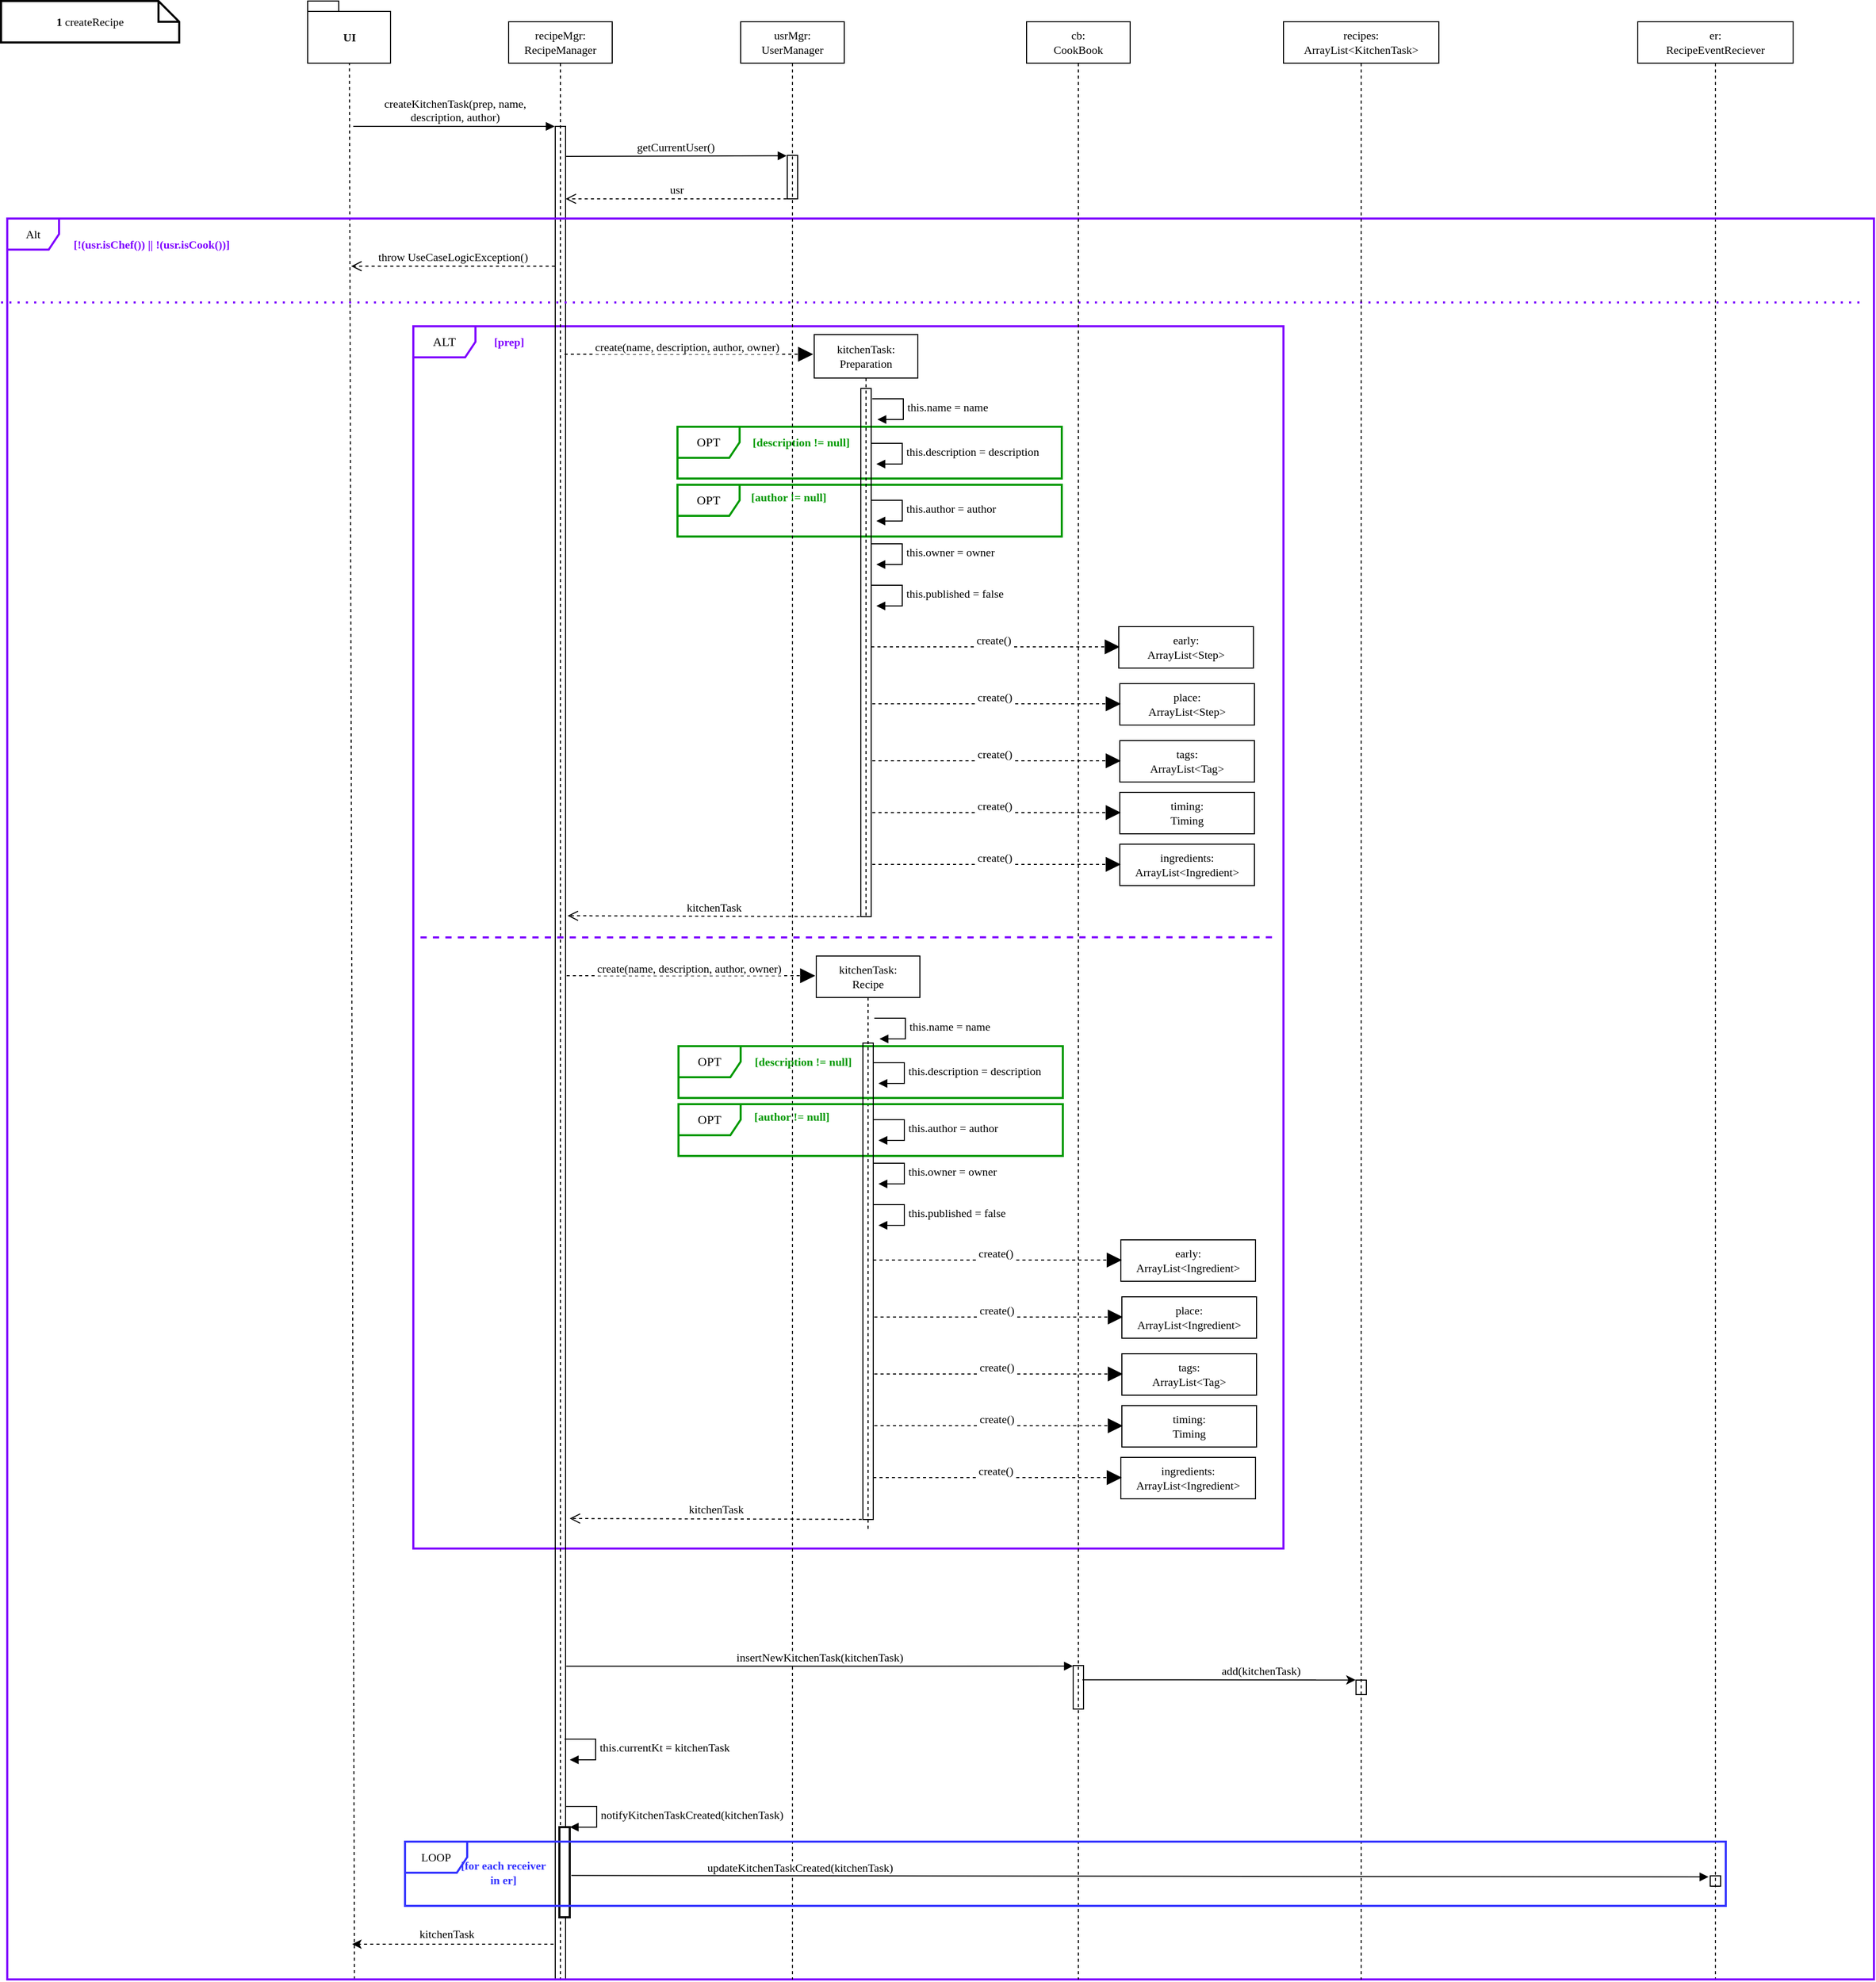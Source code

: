 <mxfile version="20.2.8" type="device" pages="10"><diagram id="kgpKYQtTHZ0yAKxKKP6v" name="1"><mxGraphModel dx="1324" dy="251" grid="1" gridSize="10" guides="1" tooltips="1" connect="1" arrows="1" fold="1" page="1" pageScale="1" pageWidth="850" pageHeight="1100" math="0" shadow="0"><root><mxCell id="0"/><mxCell id="1" parent="0"/><mxCell id="dkiu8w1WCpTtHof1poy0-4" value="ALT" style="shape=umlFrame;whiteSpace=wrap;html=1;fontFamily=SF UI Text;strokeWidth=2;strokeColor=#7F00FF;" parent="1" vertex="1"><mxGeometry x="218" y="334" width="840" height="1180" as="geometry"/></mxCell><mxCell id="dkiu8w1WCpTtHof1poy0-54" value="er:&lt;br style=&quot;font-size: 11px;&quot;&gt;RecipeEventReciever" style="shape=umlLifeline;perimeter=lifelinePerimeter;whiteSpace=wrap;html=1;container=1;collapsible=0;recursiveResize=0;outlineConnect=0;fontFamily=SF UI Text;fontSize=11;" parent="1" vertex="1"><mxGeometry x="1400" y="40" width="150" height="1890" as="geometry"/></mxCell><mxCell id="qxdPsqkZnToBeP-O0KgC-7" value="tags:&lt;br&gt;ArrayList&amp;lt;Tag&amp;gt;" style="shape=umlLifeline;perimeter=lifelinePerimeter;whiteSpace=wrap;html=1;container=1;collapsible=0;recursiveResize=0;outlineConnect=0;fontFamily=SF UI Text;fontSize=11;size=42;" parent="dkiu8w1WCpTtHof1poy0-54" vertex="1"><mxGeometry x="-500" y="694" width="130" height="40" as="geometry"/></mxCell><mxCell id="qxdPsqkZnToBeP-O0KgC-8" value="create()" style="endArrow=block;endSize=12;dashed=1;html=1;rounded=0;fontFamily=SF UI Text;fontSize=11;endFill=1;" parent="dkiu8w1WCpTtHof1poy0-54" edge="1"><mxGeometry x="-0.02" y="7" width="160" relative="1" as="geometry"><mxPoint x="-739" y="713.5" as="sourcePoint"/><mxPoint x="-499" y="713.5" as="targetPoint"/><mxPoint as="offset"/></mxGeometry></mxCell><mxCell id="qxdPsqkZnToBeP-O0KgC-9" value="timing:&lt;br&gt;Timing" style="shape=umlLifeline;perimeter=lifelinePerimeter;whiteSpace=wrap;html=1;container=1;collapsible=0;recursiveResize=0;outlineConnect=0;fontFamily=SF UI Text;fontSize=11;size=42;" parent="dkiu8w1WCpTtHof1poy0-54" vertex="1"><mxGeometry x="-500" y="744" width="130" height="40" as="geometry"/></mxCell><mxCell id="qxdPsqkZnToBeP-O0KgC-10" value="create()" style="endArrow=block;endSize=12;dashed=1;html=1;rounded=0;fontFamily=SF UI Text;fontSize=11;endFill=1;" parent="dkiu8w1WCpTtHof1poy0-54" edge="1"><mxGeometry x="-0.02" y="7" width="160" relative="1" as="geometry"><mxPoint x="-739" y="763.5" as="sourcePoint"/><mxPoint x="-499" y="763.5" as="targetPoint"/><mxPoint as="offset"/></mxGeometry></mxCell><mxCell id="qxdPsqkZnToBeP-O0KgC-29" value="tags:&lt;br&gt;ArrayList&amp;lt;Tag&amp;gt;" style="shape=umlLifeline;perimeter=lifelinePerimeter;whiteSpace=wrap;html=1;container=1;collapsible=0;recursiveResize=0;outlineConnect=0;fontFamily=SF UI Text;fontSize=11;size=42;" parent="dkiu8w1WCpTtHof1poy0-54" vertex="1"><mxGeometry x="-498" y="1286" width="130" height="40" as="geometry"/></mxCell><mxCell id="qxdPsqkZnToBeP-O0KgC-30" value="create()" style="endArrow=block;endSize=12;dashed=1;html=1;rounded=0;fontFamily=SF UI Text;fontSize=11;endFill=1;" parent="dkiu8w1WCpTtHof1poy0-54" edge="1"><mxGeometry x="-0.02" y="7" width="160" relative="1" as="geometry"><mxPoint x="-737.0" y="1305.5" as="sourcePoint"/><mxPoint x="-497.0" y="1305.5" as="targetPoint"/><mxPoint as="offset"/></mxGeometry></mxCell><mxCell id="qxdPsqkZnToBeP-O0KgC-31" value="timing:&lt;br&gt;Timing" style="shape=umlLifeline;perimeter=lifelinePerimeter;whiteSpace=wrap;html=1;container=1;collapsible=0;recursiveResize=0;outlineConnect=0;fontFamily=SF UI Text;fontSize=11;size=42;" parent="dkiu8w1WCpTtHof1poy0-54" vertex="1"><mxGeometry x="-498" y="1336" width="130" height="40" as="geometry"/></mxCell><mxCell id="qxdPsqkZnToBeP-O0KgC-32" value="create()" style="endArrow=block;endSize=12;dashed=1;html=1;rounded=0;fontFamily=SF UI Text;fontSize=11;endFill=1;" parent="dkiu8w1WCpTtHof1poy0-54" edge="1"><mxGeometry x="-0.02" y="7" width="160" relative="1" as="geometry"><mxPoint x="-737.0" y="1355.5" as="sourcePoint"/><mxPoint x="-497.0" y="1355.5" as="targetPoint"/><mxPoint as="offset"/></mxGeometry></mxCell><mxCell id="qxdPsqkZnToBeP-O0KgC-33" value="early:&lt;br&gt;ArrayList&amp;lt;Ingredient&amp;gt;" style="shape=umlLifeline;perimeter=lifelinePerimeter;whiteSpace=wrap;html=1;container=1;collapsible=0;recursiveResize=0;outlineConnect=0;fontFamily=SF UI Text;fontSize=11;size=42;" parent="dkiu8w1WCpTtHof1poy0-54" vertex="1"><mxGeometry x="-499" y="1176" width="130" height="40" as="geometry"/></mxCell><mxCell id="qxdPsqkZnToBeP-O0KgC-34" value="create()" style="endArrow=block;endSize=12;dashed=1;html=1;rounded=0;fontFamily=SF UI Text;fontSize=11;endFill=1;" parent="dkiu8w1WCpTtHof1poy0-54" edge="1"><mxGeometry x="-0.02" y="7" width="160" relative="1" as="geometry"><mxPoint x="-738" y="1195.5" as="sourcePoint"/><mxPoint x="-498" y="1195.5" as="targetPoint"/><mxPoint as="offset"/></mxGeometry></mxCell><mxCell id="qxdPsqkZnToBeP-O0KgC-35" value="place:&lt;br&gt;ArrayList&amp;lt;Ingredient&amp;gt;" style="shape=umlLifeline;perimeter=lifelinePerimeter;whiteSpace=wrap;html=1;container=1;collapsible=0;recursiveResize=0;outlineConnect=0;fontFamily=SF UI Text;fontSize=11;size=42;" parent="dkiu8w1WCpTtHof1poy0-54" vertex="1"><mxGeometry x="-498" y="1231" width="130" height="40" as="geometry"/></mxCell><mxCell id="qxdPsqkZnToBeP-O0KgC-36" value="create()" style="endArrow=block;endSize=12;dashed=1;html=1;rounded=0;fontFamily=SF UI Text;fontSize=11;endFill=1;" parent="dkiu8w1WCpTtHof1poy0-54" edge="1"><mxGeometry x="-0.02" y="7" width="160" relative="1" as="geometry"><mxPoint x="-737.0" y="1250.5" as="sourcePoint"/><mxPoint x="-497.0" y="1250.5" as="targetPoint"/><mxPoint as="offset"/></mxGeometry></mxCell><mxCell id="dkiu8w1WCpTtHof1poy0-50" value="" style="html=1;points=[];perimeter=orthogonalPerimeter;fillColor=none;fontFamily=SF UI Text;fontSize=11;" parent="dkiu8w1WCpTtHof1poy0-54" vertex="1"><mxGeometry x="70" y="1790" width="10" height="10" as="geometry"/></mxCell><mxCell id="dkiu8w1WCpTtHof1poy0-19" value="OPT" style="shape=umlFrame;whiteSpace=wrap;html=1;fontFamily=SF UI Text;strokeWidth=2;strokeColor=#009900;" parent="1" vertex="1"><mxGeometry x="473" y="431" width="371" height="50" as="geometry"/></mxCell><mxCell id="dkiu8w1WCpTtHof1poy0-17" value="OPT" style="shape=umlFrame;whiteSpace=wrap;html=1;fontFamily=SF UI Text;strokeWidth=2;strokeColor=#009900;" parent="1" vertex="1"><mxGeometry x="473" y="487" width="371" height="50" as="geometry"/></mxCell><mxCell id="nPwMst52N73cQICOu1kV-1" value="UI" style="shape=folder;fontStyle=1;spacingTop=10;tabWidth=30;tabHeight=10;tabPosition=left;html=1;fontFamily=SF UI Text;fontSize=11;" parent="1" vertex="1"><mxGeometry x="116" y="20" width="80" height="60" as="geometry"/></mxCell><mxCell id="nPwMst52N73cQICOu1kV-2" value="recipeMgr:&lt;br style=&quot;font-size: 11px;&quot;&gt;RecipeManager" style="shape=umlLifeline;perimeter=lifelinePerimeter;whiteSpace=wrap;html=1;container=1;collapsible=0;recursiveResize=0;outlineConnect=0;fontFamily=SF UI Text;fontSize=11;" parent="1" vertex="1"><mxGeometry x="310" y="40" width="100" height="1890" as="geometry"/></mxCell><mxCell id="nPwMst52N73cQICOu1kV-4" value="" style="html=1;points=[];perimeter=orthogonalPerimeter;fillColor=none;fontFamily=SF UI Text;fontSize=11;" parent="nPwMst52N73cQICOu1kV-2" vertex="1"><mxGeometry x="45" y="101" width="10" height="1789" as="geometry"/></mxCell><mxCell id="nPwMst52N73cQICOu1kV-8" value="" style="endArrow=none;dashed=1;html=1;rounded=0;entryX=0.5;entryY=1;entryDx=0;entryDy=0;entryPerimeter=0;fontFamily=SF UI Text;fontSize=11;exitX=0.186;exitY=1;exitDx=0;exitDy=0;exitPerimeter=0;" parent="1" source="nPwMst52N73cQICOu1kV-10" edge="1"><mxGeometry width="50" height="50" relative="1" as="geometry"><mxPoint x="155.58" y="1672.9" as="sourcePoint"/><mxPoint x="156.29" y="80" as="targetPoint"/></mxGeometry></mxCell><mxCell id="nPwMst52N73cQICOu1kV-9" value="&lt;b&gt;1&lt;/b&gt;&amp;nbsp;createRecipe" style="shape=note;size=20;whiteSpace=wrap;html=1;pointerEvents=0;fontFamily=SF UI Text;fontSize=11;fillColor=none;strokeWidth=2;" parent="1" vertex="1"><mxGeometry x="-180" y="20" width="172" height="40" as="geometry"/></mxCell><mxCell id="nPwMst52N73cQICOu1kV-10" value="Alt" style="shape=umlFrame;whiteSpace=wrap;html=1;fillColor=none;width=50;height=30;fontFamily=SF UI Text;fontSize=11;pointerEvents=0;strokeWidth=2;strokeColor=#7F00FF;" parent="1" vertex="1"><mxGeometry x="-174" y="230" width="1802" height="1700" as="geometry"/></mxCell><mxCell id="nPwMst52N73cQICOu1kV-11" value="" style="endArrow=none;dashed=1;html=1;dashPattern=1 3;strokeWidth=2;rounded=0;fontFamily=SF UI Text;fontSize=11;strokeColor=#7F00FF;" parent="1" edge="1"><mxGeometry width="50" height="50" relative="1" as="geometry"><mxPoint x="-180" y="311" as="sourcePoint"/><mxPoint x="1620" y="311" as="targetPoint"/></mxGeometry></mxCell><mxCell id="nPwMst52N73cQICOu1kV-13" value="&lt;span style=&quot;font-size: 11px;&quot;&gt;[!(usr.isChef()) || !(usr.isCook())]&lt;/span&gt;" style="text;html=1;align=center;verticalAlign=middle;resizable=0;points=[];autosize=1;strokeColor=none;fillColor=none;fontFamily=SF UI Text;fontSize=11;fontStyle=1;fontColor=#7F00FF;" parent="1" vertex="1"><mxGeometry x="-135" y="240" width="200" height="30" as="geometry"/></mxCell><mxCell id="nPwMst52N73cQICOu1kV-18" value="getCurrentUser()" style="html=1;verticalAlign=bottom;endArrow=block;rounded=0;fontFamily=SF UI Text;fontSize=11;entryX=-0.061;entryY=0.009;entryDx=0;entryDy=0;entryPerimeter=0;" parent="1" target="nPwMst52N73cQICOu1kV-20" edge="1"><mxGeometry width="80" relative="1" as="geometry"><mxPoint x="365" y="170" as="sourcePoint"/><mxPoint x="555" y="169" as="targetPoint"/></mxGeometry></mxCell><mxCell id="nPwMst52N73cQICOu1kV-19" value="createKitchenTask(prep, name, &lt;br&gt;description, author)" style="html=1;verticalAlign=bottom;endArrow=block;rounded=0;fontFamily=SF UI Text;fontSize=11;" parent="1" edge="1"><mxGeometry width="80" relative="1" as="geometry"><mxPoint x="160" y="141" as="sourcePoint"/><mxPoint x="354.5" y="141" as="targetPoint"/></mxGeometry></mxCell><mxCell id="nPwMst52N73cQICOu1kV-21" value="usr" style="html=1;verticalAlign=bottom;endArrow=open;dashed=1;endSize=8;rounded=0;entryX=0.48;entryY=0.191;entryDx=0;entryDy=0;entryPerimeter=0;fontFamily=SF UI Text;fontSize=11;exitX=-0.061;exitY=1.001;exitDx=0;exitDy=0;exitPerimeter=0;" parent="1" source="nPwMst52N73cQICOu1kV-20" edge="1"><mxGeometry relative="1" as="geometry"><mxPoint x="557" y="211" as="sourcePoint"/><mxPoint x="365" y="210.98" as="targetPoint"/></mxGeometry></mxCell><mxCell id="nPwMst52N73cQICOu1kV-22" value="usrMgr:&lt;br style=&quot;font-size: 11px;&quot;&gt;UserManager" style="shape=umlLifeline;perimeter=lifelinePerimeter;whiteSpace=wrap;html=1;container=1;collapsible=0;recursiveResize=0;outlineConnect=0;fontFamily=SF UI Text;fontSize=11;" parent="1" vertex="1"><mxGeometry x="534" y="40" width="100" height="1890" as="geometry"/></mxCell><mxCell id="nPwMst52N73cQICOu1kV-20" value="" style="html=1;points=[];perimeter=orthogonalPerimeter;fillColor=none;fontFamily=SF UI Text;fontSize=11;" parent="nPwMst52N73cQICOu1kV-22" vertex="1"><mxGeometry x="45" y="129" width="10" height="42" as="geometry"/></mxCell><mxCell id="IQraXSi6vuqEbsfd6YxJ-2" value="insertNewKitchenTask(kitchenTask)" style="html=1;verticalAlign=bottom;endArrow=block;rounded=0;fontFamily=SF UI Text;fontSize=11;entryX=-0.023;entryY=0.013;entryDx=0;entryDy=0;entryPerimeter=0;" parent="nPwMst52N73cQICOu1kV-22" target="IQraXSi6vuqEbsfd6YxJ-1" edge="1"><mxGeometry width="80" relative="1" as="geometry"><mxPoint x="-168.39" y="1587.62" as="sourcePoint"/><mxPoint x="45.0" y="1586.998" as="targetPoint"/></mxGeometry></mxCell><mxCell id="eW8DXAikijqeiU4jOLKG-2" value="kitchenTask" style="html=1;verticalAlign=bottom;endArrow=open;dashed=1;endSize=8;rounded=0;fontFamily=SF UI Text;fontSize=11;exitX=-0.029;exitY=0.076;exitDx=0;exitDy=0;exitPerimeter=0;entryX=1.194;entryY=0.426;entryDx=0;entryDy=0;entryPerimeter=0;" edge="1" parent="nPwMst52N73cQICOu1kV-22"><mxGeometry relative="1" as="geometry"><mxPoint x="117" y="1445.894" as="sourcePoint"/><mxPoint x="-165.06" y="1445.004" as="targetPoint"/></mxGeometry></mxCell><mxCell id="dkiu8w1WCpTtHof1poy0-2" value="kitchenTask:&lt;br&gt;Preparation" style="shape=umlLifeline;perimeter=lifelinePerimeter;whiteSpace=wrap;html=1;container=1;collapsible=0;recursiveResize=0;outlineConnect=0;fontFamily=SF UI Text;fontSize=11;size=42;" parent="1" vertex="1"><mxGeometry x="605" y="342" width="100" height="562" as="geometry"/></mxCell><mxCell id="dkiu8w1WCpTtHof1poy0-15" value="this.description = description" style="edgeStyle=orthogonalEdgeStyle;html=1;align=left;spacingLeft=2;endArrow=block;rounded=0;entryX=1;entryY=0;fontFamily=SF UI Text;fontSize=11;" parent="dkiu8w1WCpTtHof1poy0-2" edge="1"><mxGeometry relative="1" as="geometry"><mxPoint x="55" y="105" as="sourcePoint"/><Array as="points"><mxPoint x="85" y="105"/><mxPoint x="85" y="125"/></Array><mxPoint x="60" y="125" as="targetPoint"/></mxGeometry></mxCell><mxCell id="dkiu8w1WCpTtHof1poy0-21" value="this.owner = owner" style="edgeStyle=orthogonalEdgeStyle;html=1;align=left;spacingLeft=2;endArrow=block;rounded=0;entryX=1;entryY=0;fontFamily=SF UI Text;fontSize=11;" parent="dkiu8w1WCpTtHof1poy0-2" edge="1"><mxGeometry relative="1" as="geometry"><mxPoint x="55" y="202" as="sourcePoint"/><Array as="points"><mxPoint x="85" y="202"/><mxPoint x="85" y="222"/></Array><mxPoint x="60" y="222" as="targetPoint"/></mxGeometry></mxCell><mxCell id="dkiu8w1WCpTtHof1poy0-3" value="create(name,&amp;nbsp;description, author, owner)" style="endArrow=block;endSize=12;dashed=1;html=1;rounded=0;fontFamily=SF UI Text;fontSize=11;endFill=1;" parent="1" edge="1"><mxGeometry x="-0.02" y="7" width="160" relative="1" as="geometry"><mxPoint x="364" y="361" as="sourcePoint"/><mxPoint x="604" y="361" as="targetPoint"/><mxPoint as="offset"/></mxGeometry></mxCell><mxCell id="dkiu8w1WCpTtHof1poy0-8" value="kitchenTask:&lt;br&gt;Recipe" style="shape=umlLifeline;perimeter=lifelinePerimeter;whiteSpace=wrap;html=1;container=1;collapsible=0;recursiveResize=0;outlineConnect=0;fontFamily=SF UI Text;fontSize=11;" parent="1" vertex="1"><mxGeometry x="607" y="942" width="100" height="554" as="geometry"/></mxCell><mxCell id="dkiu8w1WCpTtHof1poy0-9" value="create(name,&amp;nbsp;description, author, owner)" style="endArrow=block;endSize=12;dashed=1;html=1;rounded=0;fontFamily=SF UI Text;fontSize=11;endFill=1;" parent="1" edge="1"><mxGeometry x="-0.02" y="7" width="160" relative="1" as="geometry"><mxPoint x="366" y="961" as="sourcePoint"/><mxPoint x="606" y="961" as="targetPoint"/><mxPoint as="offset"/></mxGeometry></mxCell><mxCell id="dkiu8w1WCpTtHof1poy0-13" value="this.name = name" style="edgeStyle=orthogonalEdgeStyle;html=1;align=left;spacingLeft=2;endArrow=block;rounded=0;entryX=1;entryY=0;fontFamily=SF UI Text;fontSize=11;" parent="1" edge="1"><mxGeometry relative="1" as="geometry"><mxPoint x="661" y="404" as="sourcePoint"/><Array as="points"><mxPoint x="691" y="404"/><mxPoint x="691" y="424"/></Array><mxPoint x="666" y="424" as="targetPoint"/></mxGeometry></mxCell><mxCell id="dkiu8w1WCpTtHof1poy0-14" value="" style="html=1;points=[];perimeter=orthogonalPerimeter;fillColor=none;fontFamily=SF UI Text;fontSize=11;" parent="1" vertex="1"><mxGeometry x="650" y="394" width="10" height="510" as="geometry"/></mxCell><mxCell id="dkiu8w1WCpTtHof1poy0-16" value="this.author = author" style="edgeStyle=orthogonalEdgeStyle;html=1;align=left;spacingLeft=2;endArrow=block;rounded=0;entryX=1;entryY=0;fontFamily=SF UI Text;fontSize=11;" parent="1" edge="1"><mxGeometry relative="1" as="geometry"><mxPoint x="660" y="502" as="sourcePoint"/><Array as="points"><mxPoint x="690" y="502"/><mxPoint x="690" y="522"/></Array><mxPoint x="665" y="522" as="targetPoint"/></mxGeometry></mxCell><mxCell id="dkiu8w1WCpTtHof1poy0-18" value="[author != null]" style="text;html=1;align=center;verticalAlign=middle;resizable=0;points=[];autosize=1;strokeColor=none;fillColor=none;fontFamily=SF UI Text;fontSize=11;fontStyle=1;fontColor=#009900;" parent="1" vertex="1"><mxGeometry x="525" y="484" width="110" height="30" as="geometry"/></mxCell><mxCell id="dkiu8w1WCpTtHof1poy0-20" value="[description != null]" style="text;html=1;align=center;verticalAlign=middle;resizable=0;points=[];autosize=1;strokeColor=none;fillColor=none;fontFamily=SF UI Text;fontSize=11;fontStyle=1;fontColor=#009900;" parent="1" vertex="1"><mxGeometry x="527" y="431" width="130" height="30" as="geometry"/></mxCell><mxCell id="dkiu8w1WCpTtHof1poy0-22" value="this.published = false" style="edgeStyle=orthogonalEdgeStyle;html=1;align=left;spacingLeft=2;endArrow=block;rounded=0;entryX=1;entryY=0;fontFamily=SF UI Text;fontSize=11;" parent="1" edge="1"><mxGeometry relative="1" as="geometry"><mxPoint x="660" y="584" as="sourcePoint"/><Array as="points"><mxPoint x="690" y="584"/><mxPoint x="690" y="604"/></Array><mxPoint x="665" y="604" as="targetPoint"/></mxGeometry></mxCell><mxCell id="dkiu8w1WCpTtHof1poy0-25" value="OPT" style="shape=umlFrame;whiteSpace=wrap;html=1;fontFamily=SF UI Text;strokeWidth=2;strokeColor=#009900;" parent="1" vertex="1"><mxGeometry x="474" y="1029" width="371" height="50" as="geometry"/></mxCell><mxCell id="dkiu8w1WCpTtHof1poy0-26" value="OPT" style="shape=umlFrame;whiteSpace=wrap;html=1;fontFamily=SF UI Text;strokeWidth=2;strokeColor=#009900;" parent="1" vertex="1"><mxGeometry x="474" y="1085" width="371" height="50" as="geometry"/></mxCell><mxCell id="dkiu8w1WCpTtHof1poy0-27" value="this.description = description" style="edgeStyle=orthogonalEdgeStyle;html=1;align=left;spacingLeft=2;endArrow=block;rounded=0;entryX=1;entryY=0;fontFamily=SF UI Text;fontSize=11;" parent="1" edge="1"><mxGeometry relative="1" as="geometry"><mxPoint x="662" y="1045" as="sourcePoint"/><Array as="points"><mxPoint x="692" y="1045"/><mxPoint x="692" y="1065"/></Array><mxPoint x="667" y="1065" as="targetPoint"/></mxGeometry></mxCell><mxCell id="dkiu8w1WCpTtHof1poy0-28" value="this.owner = owner" style="edgeStyle=orthogonalEdgeStyle;html=1;align=left;spacingLeft=2;endArrow=block;rounded=0;entryX=1;entryY=0;fontFamily=SF UI Text;fontSize=11;" parent="1" edge="1"><mxGeometry relative="1" as="geometry"><mxPoint x="662" y="1142" as="sourcePoint"/><Array as="points"><mxPoint x="692" y="1142"/><mxPoint x="692" y="1162"/></Array><mxPoint x="667" y="1162" as="targetPoint"/></mxGeometry></mxCell><mxCell id="dkiu8w1WCpTtHof1poy0-29" value="this.name = name" style="edgeStyle=orthogonalEdgeStyle;html=1;align=left;spacingLeft=2;endArrow=block;rounded=0;entryX=1;entryY=0;fontFamily=SF UI Text;fontSize=11;" parent="1" edge="1"><mxGeometry relative="1" as="geometry"><mxPoint x="663" y="1002" as="sourcePoint"/><Array as="points"><mxPoint x="693" y="1002"/><mxPoint x="693" y="1022"/></Array><mxPoint x="668" y="1022" as="targetPoint"/></mxGeometry></mxCell><mxCell id="dkiu8w1WCpTtHof1poy0-30" value="" style="html=1;points=[];perimeter=orthogonalPerimeter;fillColor=none;fontFamily=SF UI Text;fontSize=11;" parent="1" vertex="1"><mxGeometry x="652" y="1026" width="10" height="460" as="geometry"/></mxCell><mxCell id="dkiu8w1WCpTtHof1poy0-31" value="this.author = author" style="edgeStyle=orthogonalEdgeStyle;html=1;align=left;spacingLeft=2;endArrow=block;rounded=0;entryX=1;entryY=0;fontFamily=SF UI Text;fontSize=11;" parent="1" edge="1"><mxGeometry relative="1" as="geometry"><mxPoint x="662" y="1100" as="sourcePoint"/><Array as="points"><mxPoint x="692" y="1100"/><mxPoint x="692" y="1120"/></Array><mxPoint x="667" y="1120" as="targetPoint"/></mxGeometry></mxCell><mxCell id="dkiu8w1WCpTtHof1poy0-32" value="[author != null]" style="text;html=1;align=center;verticalAlign=middle;resizable=0;points=[];autosize=1;strokeColor=none;fillColor=none;fontFamily=SF UI Text;fontSize=11;fontStyle=1;fontColor=#009900;" parent="1" vertex="1"><mxGeometry x="528" y="1082" width="110" height="30" as="geometry"/></mxCell><mxCell id="dkiu8w1WCpTtHof1poy0-33" value="[description != null]" style="text;html=1;align=center;verticalAlign=middle;resizable=0;points=[];autosize=1;strokeColor=none;fillColor=none;fontFamily=SF UI Text;fontSize=11;fontStyle=1;fontColor=#009900;" parent="1" vertex="1"><mxGeometry x="529" y="1029" width="130" height="30" as="geometry"/></mxCell><mxCell id="dkiu8w1WCpTtHof1poy0-34" value="this.published = false" style="edgeStyle=orthogonalEdgeStyle;html=1;align=left;spacingLeft=2;endArrow=block;rounded=0;entryX=1;entryY=0;fontFamily=SF UI Text;fontSize=11;" parent="1" edge="1"><mxGeometry relative="1" as="geometry"><mxPoint x="662" y="1182" as="sourcePoint"/><Array as="points"><mxPoint x="692" y="1182"/><mxPoint x="692" y="1202"/></Array><mxPoint x="667" y="1202" as="targetPoint"/></mxGeometry></mxCell><mxCell id="dkiu8w1WCpTtHof1poy0-37" value="recipes:&lt;br style=&quot;font-size: 11px;&quot;&gt;ArrayList&amp;lt;KitchenTask&amp;gt;" style="shape=umlLifeline;perimeter=lifelinePerimeter;whiteSpace=wrap;html=1;container=1;collapsible=0;recursiveResize=0;outlineConnect=0;fontFamily=SF UI Text;fontSize=11;" parent="1" vertex="1"><mxGeometry x="1058" y="40" width="150" height="1890" as="geometry"/></mxCell><mxCell id="dkiu8w1WCpTtHof1poy0-40" value="" style="html=1;points=[];perimeter=orthogonalPerimeter;fillColor=none;fontFamily=SF UI Text;fontSize=11;" parent="dkiu8w1WCpTtHof1poy0-37" vertex="1"><mxGeometry x="70" y="1601" width="10" height="14" as="geometry"/></mxCell><mxCell id="dkiu8w1WCpTtHof1poy0-39" value="" style="endArrow=classic;html=1;rounded=0;fontFamily=SF UI Text;exitX=0.886;exitY=0.327;exitDx=0;exitDy=0;exitPerimeter=0;entryX=-0.039;entryY=-0.007;entryDx=0;entryDy=0;entryPerimeter=0;" parent="1" source="IQraXSi6vuqEbsfd6YxJ-1" target="dkiu8w1WCpTtHof1poy0-40" edge="1"><mxGeometry width="50" height="50" relative="1" as="geometry"><mxPoint x="773.974" y="1641" as="sourcePoint"/><mxPoint x="1290" y="1641" as="targetPoint"/></mxGeometry></mxCell><mxCell id="dkiu8w1WCpTtHof1poy0-43" value="add(kitchenTask)" style="edgeLabel;html=1;align=center;verticalAlign=middle;resizable=0;points=[];fontFamily=SF UI Text;" parent="dkiu8w1WCpTtHof1poy0-39" vertex="1" connectable="0"><mxGeometry x="-0.095" y="1" relative="1" as="geometry"><mxPoint x="52" y="-8" as="offset"/></mxGeometry></mxCell><mxCell id="dkiu8w1WCpTtHof1poy0-46" value="cb:&lt;br style=&quot;font-size: 11px;&quot;&gt;CookBook" style="shape=umlLifeline;perimeter=lifelinePerimeter;whiteSpace=wrap;html=1;container=1;collapsible=0;recursiveResize=0;outlineConnect=0;fontFamily=SF UI Text;fontSize=11;" parent="1" vertex="1"><mxGeometry x="810" y="40" width="100" height="1890" as="geometry"/></mxCell><mxCell id="IQraXSi6vuqEbsfd6YxJ-1" value="" style="html=1;points=[];perimeter=orthogonalPerimeter;fillColor=none;fontFamily=SF UI Text;fontSize=11;" parent="dkiu8w1WCpTtHof1poy0-46" vertex="1"><mxGeometry x="45" y="1587" width="10" height="42" as="geometry"/></mxCell><mxCell id="dkiu8w1WCpTtHof1poy0-48" value="notifyKitchenTaskCreated(kitchenTask)" style="edgeStyle=orthogonalEdgeStyle;html=1;align=left;spacingLeft=2;endArrow=block;rounded=0;entryX=1;entryY=0;fontFamily=SF UI Text;fontSize=11;" parent="1" target="dkiu8w1WCpTtHof1poy0-49" edge="1"><mxGeometry relative="1" as="geometry"><mxPoint x="365" y="1763" as="sourcePoint"/><Array as="points"><mxPoint x="395" y="1763"/><mxPoint x="395" y="1783"/></Array></mxGeometry></mxCell><mxCell id="dkiu8w1WCpTtHof1poy0-49" value="" style="html=1;points=[];perimeter=orthogonalPerimeter;pointerEvents=0;fontFamily=SF UI Text;fontSize=11;strokeWidth=2;fillColor=default;" parent="1" vertex="1"><mxGeometry x="359" y="1783" width="10" height="87" as="geometry"/></mxCell><mxCell id="dkiu8w1WCpTtHof1poy0-51" value="[for each receiver in er]" style="text;html=1;strokeColor=none;fillColor=none;align=center;verticalAlign=middle;whiteSpace=wrap;rounded=0;fontFamily=SF UI Text;fontSize=11;fontStyle=1;fontColor=#3333FF;" parent="1" vertex="1"><mxGeometry x="260" y="1811.5" width="90" height="30" as="geometry"/></mxCell><mxCell id="dkiu8w1WCpTtHof1poy0-52" value="updateKitchenTaskCreated(kitchenTask)" style="html=1;verticalAlign=bottom;endArrow=block;rounded=0;fontFamily=SF UI Text;fontSize=11;entryX=-0.071;entryY=0.006;entryDx=0;entryDy=0;entryPerimeter=0;" parent="1" edge="1"><mxGeometry x="-0.597" y="-1" width="80" relative="1" as="geometry"><mxPoint x="370.5" y="1829.62" as="sourcePoint"/><mxPoint x="1468.29" y="1831.06" as="targetPoint"/><mxPoint as="offset"/></mxGeometry></mxCell><mxCell id="Baw_Kcs7ch4sHLGcGOMj-1" value="" style="endArrow=none;dashed=1;html=1;rounded=0;exitX=0.988;exitY=0.53;exitDx=0;exitDy=0;exitPerimeter=0;strokeWidth=2;strokeColor=#7F00FF;" parent="1" edge="1"><mxGeometry width="50" height="50" relative="1" as="geometry"><mxPoint x="1046.92" y="923.9" as="sourcePoint"/><mxPoint x="222" y="924" as="targetPoint"/><Array as="points"><mxPoint x="282" y="924"/></Array></mxGeometry></mxCell><mxCell id="WwJBwt8yqn1T43Ltv0x7-1" value="this.currentKt = kitchenTask" style="edgeStyle=orthogonalEdgeStyle;html=1;align=left;spacingLeft=2;endArrow=block;rounded=0;entryX=1;entryY=0;fontFamily=SF UI Text;fontSize=11;" parent="1" edge="1"><mxGeometry relative="1" as="geometry"><mxPoint x="364" y="1698" as="sourcePoint"/><Array as="points"><mxPoint x="394" y="1698"/><mxPoint x="394" y="1718"/></Array><mxPoint x="369" y="1718" as="targetPoint"/></mxGeometry></mxCell><mxCell id="WwJBwt8yqn1T43Ltv0x7-2" value="" style="endArrow=classic;html=1;rounded=0;dashed=1;fontFamily=SF UI Text;exitX=-0.258;exitY=0.976;exitDx=0;exitDy=0;exitPerimeter=0;" parent="1" edge="1"><mxGeometry width="50" height="50" relative="1" as="geometry"><mxPoint x="353.37" y="1896.002" as="sourcePoint"/><mxPoint x="159" y="1896" as="targetPoint"/></mxGeometry></mxCell><mxCell id="WwJBwt8yqn1T43Ltv0x7-3" value="kitchenTask" style="edgeLabel;html=1;align=center;verticalAlign=middle;resizable=0;points=[];fontFamily=SF UI Text;" parent="WwJBwt8yqn1T43Ltv0x7-2" vertex="1" connectable="0"><mxGeometry x="0.086" y="1" relative="1" as="geometry"><mxPoint x="2" y="-11" as="offset"/></mxGeometry></mxCell><mxCell id="qxdPsqkZnToBeP-O0KgC-1" value="early:&lt;br&gt;ArrayList&amp;lt;Step&amp;gt;" style="shape=umlLifeline;perimeter=lifelinePerimeter;whiteSpace=wrap;html=1;container=1;collapsible=0;recursiveResize=0;outlineConnect=0;fontFamily=SF UI Text;fontSize=11;size=42;" parent="1" vertex="1"><mxGeometry x="899" y="624" width="130" height="40" as="geometry"/></mxCell><mxCell id="qxdPsqkZnToBeP-O0KgC-4" value="create()" style="endArrow=block;endSize=12;dashed=1;html=1;rounded=0;fontFamily=SF UI Text;fontSize=11;endFill=1;" parent="1" edge="1"><mxGeometry x="-0.02" y="7" width="160" relative="1" as="geometry"><mxPoint x="660" y="643.5" as="sourcePoint"/><mxPoint x="900" y="643.5" as="targetPoint"/><mxPoint as="offset"/></mxGeometry></mxCell><mxCell id="qxdPsqkZnToBeP-O0KgC-5" value="place:&lt;br&gt;ArrayList&amp;lt;Step&amp;gt;" style="shape=umlLifeline;perimeter=lifelinePerimeter;whiteSpace=wrap;html=1;container=1;collapsible=0;recursiveResize=0;outlineConnect=0;fontFamily=SF UI Text;fontSize=11;size=42;" parent="1" vertex="1"><mxGeometry x="900" y="679" width="130" height="40" as="geometry"/></mxCell><mxCell id="qxdPsqkZnToBeP-O0KgC-6" value="create()" style="endArrow=block;endSize=12;dashed=1;html=1;rounded=0;fontFamily=SF UI Text;fontSize=11;endFill=1;" parent="1" edge="1"><mxGeometry x="-0.02" y="7" width="160" relative="1" as="geometry"><mxPoint x="661" y="698.5" as="sourcePoint"/><mxPoint x="901" y="698.5" as="targetPoint"/><mxPoint as="offset"/></mxGeometry></mxCell><mxCell id="w0UtnVIJdDHnAkKO3vBM-1" value="ingredients:&lt;br&gt;ArrayList&amp;lt;Ingredient&amp;gt;" style="shape=umlLifeline;perimeter=lifelinePerimeter;whiteSpace=wrap;html=1;container=1;collapsible=0;recursiveResize=0;outlineConnect=0;fontFamily=SF UI Text;fontSize=11;size=42;" parent="1" vertex="1"><mxGeometry x="900" y="834" width="130" height="40" as="geometry"/></mxCell><mxCell id="w0UtnVIJdDHnAkKO3vBM-2" value="create()" style="endArrow=block;endSize=12;dashed=1;html=1;rounded=0;fontFamily=SF UI Text;fontSize=11;endFill=1;" parent="1" edge="1"><mxGeometry x="-0.02" y="7" width="160" relative="1" as="geometry"><mxPoint x="661" y="853.5" as="sourcePoint"/><mxPoint x="901.0" y="853.5" as="targetPoint"/><mxPoint as="offset"/></mxGeometry></mxCell><mxCell id="w0UtnVIJdDHnAkKO3vBM-3" value="ingredients:&lt;br&gt;ArrayList&amp;lt;Ingredient&amp;gt;" style="shape=umlLifeline;perimeter=lifelinePerimeter;whiteSpace=wrap;html=1;container=1;collapsible=0;recursiveResize=0;outlineConnect=0;fontFamily=SF UI Text;fontSize=11;size=42;" parent="1" vertex="1"><mxGeometry x="901" y="1426" width="130" height="40" as="geometry"/></mxCell><mxCell id="w0UtnVIJdDHnAkKO3vBM-4" value="create()" style="endArrow=block;endSize=12;dashed=1;html=1;rounded=0;fontFamily=SF UI Text;fontSize=11;endFill=1;" parent="1" edge="1"><mxGeometry x="-0.02" y="7" width="160" relative="1" as="geometry"><mxPoint x="662" y="1445.5" as="sourcePoint"/><mxPoint x="902.0" y="1445.5" as="targetPoint"/><mxPoint as="offset"/></mxGeometry></mxCell><mxCell id="X75iKYsmjZjXJiMXlHSe-2" value="throw UseCaseLogicException()" style="html=1;verticalAlign=bottom;endArrow=open;dashed=1;endSize=8;rounded=0;entryX=0.48;entryY=0.191;entryDx=0;entryDy=0;entryPerimeter=0;fontFamily=SF UI Text;fontSize=11;exitX=-0.029;exitY=0.076;exitDx=0;exitDy=0;exitPerimeter=0;" parent="1" edge="1"><mxGeometry relative="1" as="geometry"><mxPoint x="354.71" y="276.004" as="sourcePoint"/><mxPoint x="158" y="276" as="targetPoint"/></mxGeometry></mxCell><mxCell id="dkiu8w1WCpTtHof1poy0-6" value="&lt;span style=&quot;font-size: 11px;&quot;&gt;[prep]&lt;/span&gt;" style="text;html=1;align=center;verticalAlign=middle;resizable=0;points=[];autosize=1;strokeColor=none;fillColor=none;fontFamily=SF UI Text;fontSize=11;fontStyle=1;fontColor=#7F00FF;" parent="1" vertex="1"><mxGeometry x="280" y="334" width="60" height="30" as="geometry"/></mxCell><mxCell id="dkiu8w1WCpTtHof1poy0-47" value="LOOP" style="shape=umlFrame;whiteSpace=wrap;html=1;fontFamily=SF UI Text;fillColor=none;fontSize=11;strokeWidth=2;strokeColor=#3333FF;" parent="1" vertex="1"><mxGeometry x="210" y="1797" width="1275" height="62" as="geometry"/></mxCell><mxCell id="eW8DXAikijqeiU4jOLKG-1" value="kitchenTask" style="html=1;verticalAlign=bottom;endArrow=open;dashed=1;endSize=8;rounded=0;fontFamily=SF UI Text;fontSize=11;exitX=-0.029;exitY=0.076;exitDx=0;exitDy=0;exitPerimeter=0;entryX=1.194;entryY=0.426;entryDx=0;entryDy=0;entryPerimeter=0;" edge="1" parent="1" target="nPwMst52N73cQICOu1kV-4"><mxGeometry relative="1" as="geometry"><mxPoint x="649" y="904.004" as="sourcePoint"/><mxPoint x="370" y="904" as="targetPoint"/></mxGeometry></mxCell></root></mxGraphModel></diagram><diagram id="o1eJ2Qd5ohDSon37JpNK" name="1a.1"><mxGraphModel dx="2012" dy="628" grid="1" gridSize="10" guides="1" tooltips="1" connect="1" arrows="1" fold="1" page="1" pageScale="1" pageWidth="827" pageHeight="1169" math="0" shadow="0"><root><mxCell id="0"/><mxCell id="1" parent="0"/><mxCell id="UEaDKZaxkPkMOGtWgtEN-1" value="UI" style="shape=folder;fontStyle=1;spacingTop=10;tabWidth=30;tabHeight=10;tabPosition=left;html=1;fontFamily=SF UI Text;fontSize=11;" parent="1" vertex="1"><mxGeometry x="40" y="40" width="80" height="60" as="geometry"/></mxCell><mxCell id="UEaDKZaxkPkMOGtWgtEN-2" value="RecieMgr:&lt;br style=&quot;font-size: 11px;&quot;&gt;RecipeManager" style="shape=umlLifeline;perimeter=lifelinePerimeter;whiteSpace=wrap;html=1;container=1;collapsible=0;recursiveResize=0;outlineConnect=0;fontFamily=SF UI Text;fontSize=11;" parent="1" vertex="1"><mxGeometry x="230" y="60" width="100" height="430" as="geometry"/></mxCell><mxCell id="UEaDKZaxkPkMOGtWgtEN-3" value="" style="html=1;points=[];perimeter=orthogonalPerimeter;fillColor=none;fontFamily=SF UI Text;fontSize=11;" parent="UEaDKZaxkPkMOGtWgtEN-2" vertex="1"><mxGeometry x="45" y="80" width="10" height="350" as="geometry"/></mxCell><mxCell id="UEaDKZaxkPkMOGtWgtEN-4" value="&lt;b&gt;1a.1&amp;nbsp;&lt;/b&gt;openKitchenTask" style="shape=note;size=20;whiteSpace=wrap;html=1;pointerEvents=0;fontFamily=SF UI Text;fontSize=11;fillColor=none;strokeWidth=2;" parent="1" vertex="1"><mxGeometry x="-230" y="40" width="172" height="40" as="geometry"/></mxCell><mxCell id="UEaDKZaxkPkMOGtWgtEN-5" value="" style="endArrow=none;dashed=1;html=1;rounded=0;entryX=0.5;entryY=1;entryDx=0;entryDy=0;entryPerimeter=0;fontFamily=SF UI Text;fontSize=11;exitX=0.388;exitY=1.004;exitDx=0;exitDy=0;exitPerimeter=0;" parent="1" source="UEaDKZaxkPkMOGtWgtEN-12" edge="1"><mxGeometry width="50" height="50" relative="1" as="geometry"><mxPoint x="80" y="580" as="sourcePoint"/><mxPoint x="80" y="100" as="targetPoint"/></mxGeometry></mxCell><mxCell id="UEaDKZaxkPkMOGtWgtEN-6" value="openKitchenTask(kitchenTask)" style="html=1;verticalAlign=bottom;endArrow=block;rounded=0;fontFamily=SF UI Text;fontSize=11;" parent="1" edge="1"><mxGeometry width="80" relative="1" as="geometry"><mxPoint x="80" y="140" as="sourcePoint"/><mxPoint x="274.5" y="140" as="targetPoint"/></mxGeometry></mxCell><mxCell id="UEaDKZaxkPkMOGtWgtEN-7" value="usrMgr:&lt;br style=&quot;font-size: 11px;&quot;&gt;UserManager" style="shape=umlLifeline;perimeter=lifelinePerimeter;whiteSpace=wrap;html=1;container=1;collapsible=0;recursiveResize=0;outlineConnect=0;fontFamily=SF UI Text;fontSize=11;" parent="1" vertex="1"><mxGeometry x="436" y="60" width="100" height="430" as="geometry"/></mxCell><mxCell id="UEaDKZaxkPkMOGtWgtEN-8" value="" style="html=1;points=[];perimeter=orthogonalPerimeter;fillColor=none;fontFamily=SF UI Text;fontSize=11;" parent="UEaDKZaxkPkMOGtWgtEN-7" vertex="1"><mxGeometry x="45" y="100" width="10" height="42" as="geometry"/></mxCell><mxCell id="UEaDKZaxkPkMOGtWgtEN-9" value="getCurrentUser()" style="html=1;verticalAlign=bottom;endArrow=block;rounded=0;fontFamily=SF UI Text;fontSize=11;" parent="1" edge="1"><mxGeometry width="80" relative="1" as="geometry"><mxPoint x="286" y="160" as="sourcePoint"/><mxPoint x="480.5" y="160" as="targetPoint"/></mxGeometry></mxCell><mxCell id="UEaDKZaxkPkMOGtWgtEN-10" value="" style="endArrow=classic;html=1;rounded=0;dashed=1;" parent="1" edge="1"><mxGeometry width="50" height="50" relative="1" as="geometry"><mxPoint x="486" y="202" as="sourcePoint"/><mxPoint x="285.21" y="202" as="targetPoint"/></mxGeometry></mxCell><mxCell id="UEaDKZaxkPkMOGtWgtEN-11" value="user" style="edgeLabel;html=1;align=center;verticalAlign=middle;resizable=0;points=[];" parent="UEaDKZaxkPkMOGtWgtEN-10" vertex="1" connectable="0"><mxGeometry x="0.158" relative="1" as="geometry"><mxPoint x="15" y="-9" as="offset"/></mxGeometry></mxCell><mxCell id="UEaDKZaxkPkMOGtWgtEN-12" value="Alt" style="shape=umlFrame;whiteSpace=wrap;html=1;fillColor=none;width=50;height=30;fontFamily=SF UI Text;fontSize=11;pointerEvents=0;strokeWidth=2;strokeColor=#7F00FF;" parent="1" vertex="1"><mxGeometry x="-230" y="224" width="800" height="266" as="geometry"/></mxCell><mxCell id="UEaDKZaxkPkMOGtWgtEN-13" value="" style="endArrow=none;dashed=1;html=1;dashPattern=1 3;strokeWidth=2;rounded=0;fontFamily=SF UI Text;fontSize=11;exitX=0;exitY=0.183;exitDx=0;exitDy=0;exitPerimeter=0;strokeColor=#7F00FF;" parent="1" edge="1"><mxGeometry width="50" height="50" relative="1" as="geometry"><mxPoint x="-230.0" y="279.888" as="sourcePoint"/><mxPoint x="570" y="280" as="targetPoint"/></mxGeometry></mxCell><mxCell id="UEaDKZaxkPkMOGtWgtEN-15" value="throw UseCaseLogicException()" style="html=1;verticalAlign=bottom;endArrow=open;dashed=1;endSize=8;rounded=0;entryX=0.48;entryY=0.191;entryDx=0;entryDy=0;entryPerimeter=0;fontFamily=SF UI Text;fontSize=11;" parent="1" edge="1"><mxGeometry relative="1" as="geometry"><mxPoint x="273" y="258.02" as="sourcePoint"/><mxPoint x="81" y="258" as="targetPoint"/></mxGeometry></mxCell><mxCell id="plh2swj0E7AIs9isN4ch-1" value="this.currentKt = kitchenTask" style="edgeStyle=orthogonalEdgeStyle;html=1;align=left;spacingLeft=2;endArrow=block;rounded=0;entryX=1;entryY=0;fontFamily=SF UI Text;fontSize=11;" parent="1" edge="1"><mxGeometry relative="1" as="geometry"><mxPoint x="285" y="440" as="sourcePoint"/><Array as="points"><mxPoint x="315" y="440"/><mxPoint x="315" y="460"/></Array><mxPoint x="290" y="460" as="targetPoint"/></mxGeometry></mxCell><mxCell id="ukijcG10kM2piPMwhw3K-1" value="&lt;span style=&quot;font-size: 11px;&quot;&gt;[!(usr.isChef()) || !(usr.isCook())]&lt;/span&gt;" style="text;html=1;align=center;verticalAlign=middle;resizable=0;points=[];autosize=1;strokeColor=none;fillColor=none;fontFamily=SF UI Text;fontSize=11;fontStyle=1;fontColor=#7F00FF;" parent="1" vertex="1"><mxGeometry x="-180" y="230" width="200" height="30" as="geometry"/></mxCell><mxCell id="tU68O8vHy4FppWujG-an-1" value="" style="endArrow=none;dashed=1;html=1;dashPattern=1 3;strokeWidth=2;rounded=0;fontFamily=SF UI Text;fontSize=11;exitX=0;exitY=0.183;exitDx=0;exitDy=0;exitPerimeter=0;strokeColor=#7F00FF;" parent="1" edge="1"><mxGeometry width="50" height="50" relative="1" as="geometry"><mxPoint x="-228.0" y="339.998" as="sourcePoint"/><mxPoint x="572" y="340.11" as="targetPoint"/></mxGeometry></mxCell><mxCell id="tU68O8vHy4FppWujG-an-2" value="&lt;span style=&quot;font-size: 11px;&quot;&gt;[!(kitchenTask.isOwner(user))&lt;br&gt;|| &lt;br&gt;kitchenTask.isPublished()]&lt;/span&gt;" style="text;html=1;align=center;verticalAlign=middle;resizable=0;points=[];autosize=1;strokeColor=none;fillColor=none;fontFamily=SF UI Text;fontSize=11;fontStyle=1;fontColor=#7F00FF;" parent="1" vertex="1"><mxGeometry x="-175" y="284" width="190" height="50" as="geometry"/></mxCell><mxCell id="tU68O8vHy4FppWujG-an-3" value="" style="endArrow=none;dashed=1;html=1;dashPattern=1 3;strokeWidth=2;rounded=0;fontFamily=SF UI Text;fontSize=11;exitX=0;exitY=0.183;exitDx=0;exitDy=0;exitPerimeter=0;strokeColor=#7F00FF;" parent="1" edge="1"><mxGeometry width="50" height="50" relative="1" as="geometry"><mxPoint x="-228.0" y="406.998" as="sourcePoint"/><mxPoint x="572" y="407.11" as="targetPoint"/></mxGeometry></mxCell><mxCell id="tU68O8vHy4FppWujG-an-4" value="[!(Menu.isKtUsed(kitchenTask))&lt;br&gt;||&lt;br&gt;!(Recipe.isPrepUsed(kitchenTask)]" style="text;html=1;align=center;verticalAlign=middle;resizable=0;points=[];autosize=1;strokeColor=none;fillColor=none;fontFamily=SF UI Text;fontSize=11;fontStyle=1;fontColor=#7F00FF;" parent="1" vertex="1"><mxGeometry x="-190" y="351" width="220" height="50" as="geometry"/></mxCell><mxCell id="tU68O8vHy4FppWujG-an-5" value="throw RecipeException()" style="html=1;verticalAlign=bottom;endArrow=open;dashed=1;endSize=8;rounded=0;entryX=0.48;entryY=0.191;entryDx=0;entryDy=0;entryPerimeter=0;fontFamily=SF UI Text;fontSize=11;" parent="1" edge="1"><mxGeometry relative="1" as="geometry"><mxPoint x="272" y="314.52" as="sourcePoint"/><mxPoint x="80" y="314.5" as="targetPoint"/></mxGeometry></mxCell><mxCell id="tU68O8vHy4FppWujG-an-6" value="throw RecipeException()" style="html=1;verticalAlign=bottom;endArrow=open;dashed=1;endSize=8;rounded=0;entryX=0.48;entryY=0.191;entryDx=0;entryDy=0;entryPerimeter=0;fontFamily=SF UI Text;fontSize=11;" parent="1" edge="1"><mxGeometry relative="1" as="geometry"><mxPoint x="272" y="380.02" as="sourcePoint"/><mxPoint x="80" y="380" as="targetPoint"/></mxGeometry></mxCell></root></mxGraphModel></diagram><diagram id="HVkxN2ZtynGRSvLMLltk" name="1b.1"><mxGraphModel dx="2500" dy="887" grid="1" gridSize="10" guides="1" tooltips="1" connect="1" arrows="1" fold="1" page="1" pageScale="1" pageWidth="827" pageHeight="1169" math="0" shadow="0"><root><mxCell id="0"/><mxCell id="1" parent="0"/><mxCell id="UQw16Is-tXXxL6K8ofvW-2" value="er:&lt;br style=&quot;font-size: 11px;&quot;&gt;RecipeEventReciever" style="shape=umlLifeline;perimeter=lifelinePerimeter;whiteSpace=wrap;html=1;container=1;collapsible=0;recursiveResize=0;outlineConnect=0;fontFamily=SF UI Text;fontSize=11;" parent="1" vertex="1"><mxGeometry x="1400" y="40" width="150" height="1890" as="geometry"/></mxCell><mxCell id="jsLMYvCjN4_U0xlvDA3C-1" value="ALT" style="shape=umlFrame;whiteSpace=wrap;html=1;fontFamily=SF UI Text;strokeWidth=2;strokeColor=#7F00FF;" parent="UQw16Is-tXXxL6K8ofvW-2" vertex="1"><mxGeometry x="-780" y="347" width="840" height="1170" as="geometry"/></mxCell><mxCell id="UQw16Is-tXXxL6K8ofvW-4" value="" style="html=1;points=[];perimeter=orthogonalPerimeter;fillColor=none;fontFamily=SF UI Text;fontSize=11;" parent="UQw16Is-tXXxL6K8ofvW-2" vertex="1"><mxGeometry x="70" y="1767" width="10" height="10" as="geometry"/></mxCell><mxCell id="UQw16Is-tXXxL6K8ofvW-5" value="tags:&lt;br&gt;ArrayList&amp;lt;Tag&amp;gt;" style="shape=umlLifeline;perimeter=lifelinePerimeter;whiteSpace=wrap;html=1;container=1;collapsible=0;recursiveResize=0;outlineConnect=0;fontFamily=SF UI Text;fontSize=11;size=42;" parent="UQw16Is-tXXxL6K8ofvW-2" vertex="1"><mxGeometry x="-89" y="779" width="130" height="40" as="geometry"/></mxCell><mxCell id="UQw16Is-tXXxL6K8ofvW-6" value="create(&lt;span style=&quot;text-align: left;&quot;&gt;kitchenTask.getTags()&lt;/span&gt;)" style="endArrow=block;endSize=12;dashed=1;html=1;rounded=0;fontFamily=SF UI Text;fontSize=11;endFill=1;" parent="UQw16Is-tXXxL6K8ofvW-2" edge="1"><mxGeometry x="-0.02" y="7" width="160" relative="1" as="geometry"><mxPoint x="-328" y="798.5" as="sourcePoint"/><mxPoint x="-88" y="798.5" as="targetPoint"/><mxPoint as="offset"/></mxGeometry></mxCell><mxCell id="UQw16Is-tXXxL6K8ofvW-7" value="timing:&lt;br&gt;Timing" style="shape=umlLifeline;perimeter=lifelinePerimeter;whiteSpace=wrap;html=1;container=1;collapsible=0;recursiveResize=0;outlineConnect=0;fontFamily=SF UI Text;fontSize=11;size=42;" parent="UQw16Is-tXXxL6K8ofvW-2" vertex="1"><mxGeometry x="-89" y="829" width="130" height="40" as="geometry"/></mxCell><mxCell id="UQw16Is-tXXxL6K8ofvW-8" value="create(&lt;span style=&quot;text-align: left;&quot;&gt;kitchenTask.getTiming()&lt;/span&gt;)" style="endArrow=block;endSize=12;dashed=1;html=1;rounded=0;fontFamily=SF UI Text;fontSize=11;endFill=1;" parent="UQw16Is-tXXxL6K8ofvW-2" edge="1"><mxGeometry x="-0.02" y="7" width="160" relative="1" as="geometry"><mxPoint x="-328" y="848.5" as="sourcePoint"/><mxPoint x="-88" y="848.5" as="targetPoint"/><mxPoint as="offset"/></mxGeometry></mxCell><mxCell id="Bkff3qORuSoYbA-5uKpZ-4" value="tags:&lt;br&gt;ArrayList&amp;lt;Tag&amp;gt;" style="shape=umlLifeline;perimeter=lifelinePerimeter;whiteSpace=wrap;html=1;container=1;collapsible=0;recursiveResize=0;outlineConnect=0;fontFamily=SF UI Text;fontSize=11;size=42;" parent="UQw16Is-tXXxL6K8ofvW-2" vertex="1"><mxGeometry x="-89" y="1346" width="130" height="40" as="geometry"/></mxCell><mxCell id="Bkff3qORuSoYbA-5uKpZ-5" value="create(&lt;span style=&quot;text-align: left;&quot;&gt;kitchenTask.getTags()&lt;/span&gt;)" style="endArrow=block;endSize=12;dashed=1;html=1;rounded=0;fontFamily=SF UI Text;fontSize=11;endFill=1;" parent="UQw16Is-tXXxL6K8ofvW-2" edge="1"><mxGeometry x="-0.02" y="7" width="160" relative="1" as="geometry"><mxPoint x="-328" y="1365.5" as="sourcePoint"/><mxPoint x="-88" y="1365.5" as="targetPoint"/><mxPoint as="offset"/></mxGeometry></mxCell><mxCell id="Bkff3qORuSoYbA-5uKpZ-6" value="timing:&lt;br&gt;Timing" style="shape=umlLifeline;perimeter=lifelinePerimeter;whiteSpace=wrap;html=1;container=1;collapsible=0;recursiveResize=0;outlineConnect=0;fontFamily=SF UI Text;fontSize=11;size=42;" parent="UQw16Is-tXXxL6K8ofvW-2" vertex="1"><mxGeometry x="-89" y="1396" width="130" height="40" as="geometry"/></mxCell><mxCell id="Bkff3qORuSoYbA-5uKpZ-7" value="create(&lt;span style=&quot;text-align: left;&quot;&gt;kitchenTask.getTiming()&lt;/span&gt;)" style="endArrow=block;endSize=12;dashed=1;html=1;rounded=0;fontFamily=SF UI Text;fontSize=11;endFill=1;" parent="UQw16Is-tXXxL6K8ofvW-2" edge="1"><mxGeometry x="-0.02" y="7" width="160" relative="1" as="geometry"><mxPoint x="-328" y="1415.5" as="sourcePoint"/><mxPoint x="-88" y="1415.5" as="targetPoint"/><mxPoint as="offset"/></mxGeometry></mxCell><mxCell id="Bkff3qORuSoYbA-5uKpZ-8" value="new_kt:&lt;br&gt;Recipe" style="shape=umlLifeline;perimeter=lifelinePerimeter;whiteSpace=wrap;html=1;container=1;collapsible=0;recursiveResize=0;outlineConnect=0;fontFamily=SF UI Text;fontSize=11;size=42;" parent="UQw16Is-tXXxL6K8ofvW-2" vertex="1"><mxGeometry x="-384" y="974" width="100" height="516" as="geometry"/></mxCell><mxCell id="Bkff3qORuSoYbA-5uKpZ-9" value="this.description = kitchenTask.description" style="edgeStyle=orthogonalEdgeStyle;html=1;align=left;spacingLeft=2;endArrow=block;rounded=0;entryX=1;entryY=0;fontFamily=SF UI Text;fontSize=11;" parent="Bkff3qORuSoYbA-5uKpZ-8" edge="1"><mxGeometry relative="1" as="geometry"><mxPoint x="55" y="105" as="sourcePoint"/><Array as="points"><mxPoint x="85" y="105"/><mxPoint x="85" y="125"/></Array><mxPoint x="60" y="125" as="targetPoint"/></mxGeometry></mxCell><mxCell id="Bkff3qORuSoYbA-5uKpZ-10" value="this.owner = user" style="edgeStyle=orthogonalEdgeStyle;html=1;align=left;spacingLeft=2;endArrow=block;rounded=0;entryX=1;entryY=0;fontFamily=SF UI Text;fontSize=11;" parent="Bkff3qORuSoYbA-5uKpZ-8" edge="1"><mxGeometry relative="1" as="geometry"><mxPoint x="55" y="188" as="sourcePoint"/><Array as="points"><mxPoint x="85" y="188"/><mxPoint x="85" y="208"/></Array><mxPoint x="60" y="208" as="targetPoint"/></mxGeometry></mxCell><mxCell id="Bkff3qORuSoYbA-5uKpZ-11" value="create(kitchenTask, user)" style="endArrow=block;endSize=12;dashed=1;html=1;rounded=0;fontFamily=SF UI Text;fontSize=11;endFill=1;" parent="UQw16Is-tXXxL6K8ofvW-2" edge="1"><mxGeometry x="-0.02" y="7" width="160" relative="1" as="geometry"><mxPoint x="-625" y="993" as="sourcePoint"/><mxPoint x="-385" y="993" as="targetPoint"/><mxPoint as="offset"/></mxGeometry></mxCell><mxCell id="Bkff3qORuSoYbA-5uKpZ-12" value="this.name = kitchenTask.name" style="edgeStyle=orthogonalEdgeStyle;html=1;align=left;spacingLeft=2;endArrow=block;rounded=0;entryX=1;entryY=0;fontFamily=SF UI Text;fontSize=11;" parent="UQw16Is-tXXxL6K8ofvW-2" edge="1"><mxGeometry relative="1" as="geometry"><mxPoint x="-328" y="1036.0" as="sourcePoint"/><Array as="points"><mxPoint x="-298" y="1036"/><mxPoint x="-298" y="1056"/></Array><mxPoint x="-323" y="1056.0" as="targetPoint"/></mxGeometry></mxCell><mxCell id="Bkff3qORuSoYbA-5uKpZ-13" value="this.author = kitchenTask.author" style="edgeStyle=orthogonalEdgeStyle;html=1;align=left;spacingLeft=2;endArrow=block;rounded=0;entryX=1;entryY=0;fontFamily=SF UI Text;fontSize=11;" parent="UQw16Is-tXXxL6K8ofvW-2" edge="1"><mxGeometry relative="1" as="geometry"><mxPoint x="-329" y="1120" as="sourcePoint"/><Array as="points"><mxPoint x="-299" y="1120"/><mxPoint x="-299" y="1140"/></Array><mxPoint x="-324" y="1140" as="targetPoint"/></mxGeometry></mxCell><mxCell id="Bkff3qORuSoYbA-5uKpZ-14" value="this.published = false" style="edgeStyle=orthogonalEdgeStyle;html=1;align=left;spacingLeft=2;endArrow=block;rounded=0;entryX=1;entryY=0;fontFamily=SF UI Text;fontSize=11;" parent="UQw16Is-tXXxL6K8ofvW-2" edge="1"><mxGeometry relative="1" as="geometry"><mxPoint x="-329" y="1202.0" as="sourcePoint"/><Array as="points"><mxPoint x="-299" y="1202"/><mxPoint x="-299" y="1222"/></Array><mxPoint x="-324" y="1222.0" as="targetPoint"/></mxGeometry></mxCell><mxCell id="Bkff3qORuSoYbA-5uKpZ-15" value="before:&lt;br&gt;ArrayList&amp;lt;Step&amp;gt;" style="shape=umlLifeline;perimeter=lifelinePerimeter;whiteSpace=wrap;html=1;container=1;collapsible=0;recursiveResize=0;outlineConnect=0;fontFamily=SF UI Text;fontSize=11;size=42;" parent="UQw16Is-tXXxL6K8ofvW-2" vertex="1"><mxGeometry x="-90" y="1236" width="130" height="40" as="geometry"/></mxCell><mxCell id="Bkff3qORuSoYbA-5uKpZ-16" value="create(&lt;span style=&quot;text-align: left;&quot;&gt;kitchenTask.getBefore()&lt;/span&gt;)" style="endArrow=block;endSize=12;dashed=1;html=1;rounded=0;fontFamily=SF UI Text;fontSize=11;endFill=1;" parent="UQw16Is-tXXxL6K8ofvW-2" edge="1"><mxGeometry x="-0.02" y="7" width="160" relative="1" as="geometry"><mxPoint x="-329" y="1255.5" as="sourcePoint"/><mxPoint x="-89" y="1255.5" as="targetPoint"/><mxPoint as="offset"/></mxGeometry></mxCell><mxCell id="Bkff3qORuSoYbA-5uKpZ-17" value="after:&lt;br&gt;ArrayList&amp;lt;Step&amp;gt;" style="shape=umlLifeline;perimeter=lifelinePerimeter;whiteSpace=wrap;html=1;container=1;collapsible=0;recursiveResize=0;outlineConnect=0;fontFamily=SF UI Text;fontSize=11;size=42;" parent="UQw16Is-tXXxL6K8ofvW-2" vertex="1"><mxGeometry x="-89" y="1291" width="130" height="40" as="geometry"/></mxCell><mxCell id="Bkff3qORuSoYbA-5uKpZ-18" value="create(&lt;span style=&quot;text-align: left;&quot;&gt;kitchenTask.getAfter()&lt;/span&gt;)" style="endArrow=block;endSize=12;dashed=1;html=1;rounded=0;fontFamily=SF UI Text;fontSize=11;endFill=1;" parent="UQw16Is-tXXxL6K8ofvW-2" edge="1"><mxGeometry x="-0.02" y="7" width="160" relative="1" as="geometry"><mxPoint x="-328" y="1310.5" as="sourcePoint"/><mxPoint x="-88.0" y="1310.5" as="targetPoint"/><mxPoint as="offset"/></mxGeometry></mxCell><mxCell id="UQw16Is-tXXxL6K8ofvW-69" value="" style="endArrow=none;dashed=1;html=1;rounded=0;fontFamily=SF UI Text;strokeWidth=2;strokeColor=#7F00FF;" parent="UQw16Is-tXXxL6K8ofvW-2" edge="1"><mxGeometry width="50" height="50" relative="1" as="geometry"><mxPoint x="60" y="960" as="sourcePoint"/><mxPoint x="-780" y="960" as="targetPoint"/><Array as="points"><mxPoint x="-720" y="960"/></Array></mxGeometry></mxCell><mxCell id="jsLMYvCjN4_U0xlvDA3C-2" value="ingredients:&lt;br&gt;ArrayList&amp;lt;Ingredient&amp;gt;" style="shape=umlLifeline;perimeter=lifelinePerimeter;whiteSpace=wrap;html=1;container=1;collapsible=0;recursiveResize=0;outlineConnect=0;fontFamily=SF UI Text;fontSize=11;size=42;" parent="UQw16Is-tXXxL6K8ofvW-2" vertex="1"><mxGeometry x="-89" y="889" width="130" height="40" as="geometry"/></mxCell><mxCell id="jsLMYvCjN4_U0xlvDA3C-3" value="create(&lt;span style=&quot;text-align: left;&quot;&gt;kitchenTask.getIngrediends()&lt;/span&gt;)" style="endArrow=block;endSize=12;dashed=1;html=1;rounded=0;fontFamily=SF UI Text;fontSize=11;endFill=1;" parent="UQw16Is-tXXxL6K8ofvW-2" edge="1"><mxGeometry x="-0.02" y="7" width="160" relative="1" as="geometry"><mxPoint x="-328" y="908.5" as="sourcePoint"/><mxPoint x="-88" y="908.5" as="targetPoint"/><mxPoint as="offset"/></mxGeometry></mxCell><mxCell id="hSx0Kfux_YdgGKLT-w8W-1" value="ingredients:&lt;br&gt;ArrayList&amp;lt;Ingredient&amp;gt;" style="shape=umlLifeline;perimeter=lifelinePerimeter;whiteSpace=wrap;html=1;container=1;collapsible=0;recursiveResize=0;outlineConnect=0;fontFamily=SF UI Text;fontSize=11;size=42;" parent="UQw16Is-tXXxL6K8ofvW-2" vertex="1"><mxGeometry x="-89" y="1450" width="130" height="40" as="geometry"/></mxCell><mxCell id="hSx0Kfux_YdgGKLT-w8W-2" value="create(&lt;span style=&quot;text-align: left;&quot;&gt;kitchenTask.getIngrediends()&lt;/span&gt;)" style="endArrow=block;endSize=12;dashed=1;html=1;rounded=0;fontFamily=SF UI Text;fontSize=11;endFill=1;" parent="UQw16Is-tXXxL6K8ofvW-2" edge="1"><mxGeometry x="-0.02" y="7" width="160" relative="1" as="geometry"><mxPoint x="-328" y="1469.5" as="sourcePoint"/><mxPoint x="-88" y="1469.5" as="targetPoint"/><mxPoint as="offset"/></mxGeometry></mxCell><mxCell id="NBvJtFKo5g2Q6VF2b_Vv-1" value="" style="endArrow=classic;html=1;rounded=0;dashed=1;fontFamily=SF UI Text;exitX=-0.258;exitY=0.976;exitDx=0;exitDy=0;exitPerimeter=0;" edge="1" parent="UQw16Is-tXXxL6K8ofvW-2" target="UQw16Is-tXXxL6K8ofvW-63"><mxGeometry width="50" height="50" relative="1" as="geometry"><mxPoint x="-333.25" y="930.002" as="sourcePoint"/><mxPoint x="-730" y="930.333" as="targetPoint"/></mxGeometry></mxCell><mxCell id="NBvJtFKo5g2Q6VF2b_Vv-2" value="new_kt" style="edgeLabel;html=1;align=center;verticalAlign=middle;resizable=0;points=[];fontFamily=SF UI Text;" vertex="1" connectable="0" parent="NBvJtFKo5g2Q6VF2b_Vv-1"><mxGeometry x="0.086" y="1" relative="1" as="geometry"><mxPoint x="2" y="-11" as="offset"/></mxGeometry></mxCell><mxCell id="UQw16Is-tXXxL6K8ofvW-20" value="UI" style="shape=folder;fontStyle=1;spacingTop=10;tabWidth=30;tabHeight=10;tabPosition=left;html=1;fontFamily=SF UI Text;fontSize=11;" parent="1" vertex="1"><mxGeometry x="116" y="20" width="80" height="60" as="geometry"/></mxCell><mxCell id="UQw16Is-tXXxL6K8ofvW-21" value="recipeMgr:&lt;br style=&quot;font-size: 11px;&quot;&gt;RecipeManager" style="shape=umlLifeline;perimeter=lifelinePerimeter;whiteSpace=wrap;html=1;container=1;collapsible=0;recursiveResize=0;outlineConnect=0;fontFamily=SF UI Text;fontSize=11;" parent="1" vertex="1"><mxGeometry x="310" y="40" width="100" height="1890" as="geometry"/></mxCell><mxCell id="UQw16Is-tXXxL6K8ofvW-22" value="" style="html=1;points=[];perimeter=orthogonalPerimeter;fillColor=none;fontFamily=SF UI Text;fontSize=11;" parent="UQw16Is-tXXxL6K8ofvW-21" vertex="1"><mxGeometry x="45" y="101" width="10" height="1789" as="geometry"/></mxCell><mxCell id="UQw16Is-tXXxL6K8ofvW-23" value="" style="endArrow=none;dashed=1;html=1;rounded=0;entryX=0.5;entryY=1;entryDx=0;entryDy=0;entryPerimeter=0;fontFamily=SF UI Text;fontSize=11;exitX=0.186;exitY=1;exitDx=0;exitDy=0;exitPerimeter=0;" parent="1" source="UQw16Is-tXXxL6K8ofvW-25" edge="1"><mxGeometry width="50" height="50" relative="1" as="geometry"><mxPoint x="155.58" y="1672.9" as="sourcePoint"/><mxPoint x="156.29" y="80" as="targetPoint"/></mxGeometry></mxCell><mxCell id="UQw16Is-tXXxL6K8ofvW-24" value="&lt;b&gt;1b.1&lt;/b&gt;&amp;nbsp;copyKitchenTask" style="shape=note;size=20;whiteSpace=wrap;html=1;pointerEvents=0;fontFamily=SF UI Text;fontSize=11;fillColor=none;strokeWidth=2;" parent="1" vertex="1"><mxGeometry x="-180" y="20" width="172" height="40" as="geometry"/></mxCell><mxCell id="UQw16Is-tXXxL6K8ofvW-25" value="Alt" style="shape=umlFrame;whiteSpace=wrap;html=1;fillColor=none;width=50;height=30;fontFamily=SF UI Text;fontSize=11;pointerEvents=0;strokeWidth=2;strokeColor=#7F00FF;" parent="1" vertex="1"><mxGeometry x="-180" y="230" width="1802" height="1700" as="geometry"/></mxCell><mxCell id="UQw16Is-tXXxL6K8ofvW-26" value="" style="endArrow=none;dashed=1;html=1;dashPattern=1 3;strokeWidth=2;rounded=0;fontFamily=SF UI Text;fontSize=11;strokeColor=#7F00FF;" parent="1" edge="1"><mxGeometry width="50" height="50" relative="1" as="geometry"><mxPoint x="-180" y="311" as="sourcePoint"/><mxPoint x="1620" y="311" as="targetPoint"/></mxGeometry></mxCell><mxCell id="UQw16Is-tXXxL6K8ofvW-28" value="getCurrentUser()" style="html=1;verticalAlign=bottom;endArrow=block;rounded=0;fontFamily=SF UI Text;fontSize=11;entryX=-0.061;entryY=0.009;entryDx=0;entryDy=0;entryPerimeter=0;" parent="1" target="UQw16Is-tXXxL6K8ofvW-32" edge="1"><mxGeometry width="80" relative="1" as="geometry"><mxPoint x="365" y="170" as="sourcePoint"/><mxPoint x="555" y="169" as="targetPoint"/></mxGeometry></mxCell><mxCell id="UQw16Is-tXXxL6K8ofvW-29" value="copyKitchenTask(kitchenTask)" style="html=1;verticalAlign=bottom;endArrow=block;rounded=0;fontFamily=SF UI Text;fontSize=11;" parent="1" edge="1"><mxGeometry width="80" relative="1" as="geometry"><mxPoint x="160.0" y="141" as="sourcePoint"/><mxPoint x="354.5" y="141" as="targetPoint"/></mxGeometry></mxCell><mxCell id="UQw16Is-tXXxL6K8ofvW-30" value="usr" style="html=1;verticalAlign=bottom;endArrow=open;dashed=1;endSize=8;rounded=0;entryX=0.48;entryY=0.191;entryDx=0;entryDy=0;entryPerimeter=0;fontFamily=SF UI Text;fontSize=11;exitX=-0.061;exitY=1.001;exitDx=0;exitDy=0;exitPerimeter=0;" parent="1" source="UQw16Is-tXXxL6K8ofvW-32" edge="1"><mxGeometry relative="1" as="geometry"><mxPoint x="557" y="211" as="sourcePoint"/><mxPoint x="365" y="210.98" as="targetPoint"/></mxGeometry></mxCell><mxCell id="UQw16Is-tXXxL6K8ofvW-31" value="usrMgr:&lt;br style=&quot;font-size: 11px;&quot;&gt;UserManager" style="shape=umlLifeline;perimeter=lifelinePerimeter;whiteSpace=wrap;html=1;container=1;collapsible=0;recursiveResize=0;outlineConnect=0;fontFamily=SF UI Text;fontSize=11;" parent="1" vertex="1"><mxGeometry x="534" y="40" width="100" height="1890" as="geometry"/></mxCell><mxCell id="UQw16Is-tXXxL6K8ofvW-32" value="" style="html=1;points=[];perimeter=orthogonalPerimeter;fillColor=none;fontFamily=SF UI Text;fontSize=11;" parent="UQw16Is-tXXxL6K8ofvW-31" vertex="1"><mxGeometry x="45" y="129" width="10" height="42" as="geometry"/></mxCell><mxCell id="UQw16Is-tXXxL6K8ofvW-33" value="copyKitchenTask(kitchenTask, user)" style="html=1;verticalAlign=bottom;endArrow=block;rounded=0;fontFamily=SF UI Text;fontSize=11;entryX=-0.095;entryY=0.001;entryDx=0;entryDy=0;entryPerimeter=0;" parent="1" target="UQw16Is-tXXxL6K8ofvW-63" edge="1"><mxGeometry width="80" relative="1" as="geometry"><mxPoint x="366.5" y="349" as="sourcePoint"/><mxPoint x="561.0" y="349" as="targetPoint"/></mxGeometry></mxCell><mxCell id="UQw16Is-tXXxL6K8ofvW-34" value="new_kt:&lt;br&gt;Preparation" style="shape=umlLifeline;perimeter=lifelinePerimeter;whiteSpace=wrap;html=1;container=1;collapsible=0;recursiveResize=0;outlineConnect=0;fontFamily=SF UI Text;fontSize=11;size=42;" parent="1" vertex="1"><mxGeometry x="1016" y="447" width="100" height="533" as="geometry"/></mxCell><mxCell id="UQw16Is-tXXxL6K8ofvW-35" value="this.description = kitchenTask.description" style="edgeStyle=orthogonalEdgeStyle;html=1;align=left;spacingLeft=2;endArrow=block;rounded=0;entryX=1;entryY=0;fontFamily=SF UI Text;fontSize=11;" parent="UQw16Is-tXXxL6K8ofvW-34" edge="1"><mxGeometry relative="1" as="geometry"><mxPoint x="55" y="105" as="sourcePoint"/><Array as="points"><mxPoint x="85" y="105"/><mxPoint x="85" y="125"/></Array><mxPoint x="60" y="125" as="targetPoint"/></mxGeometry></mxCell><mxCell id="UQw16Is-tXXxL6K8ofvW-36" value="this.owner = user" style="edgeStyle=orthogonalEdgeStyle;html=1;align=left;spacingLeft=2;endArrow=block;rounded=0;entryX=1;entryY=0;fontFamily=SF UI Text;fontSize=11;" parent="UQw16Is-tXXxL6K8ofvW-34" edge="1"><mxGeometry relative="1" as="geometry"><mxPoint x="55" y="188" as="sourcePoint"/><Array as="points"><mxPoint x="85" y="188"/><mxPoint x="85" y="208"/></Array><mxPoint x="60" y="208" as="targetPoint"/></mxGeometry></mxCell><mxCell id="UQw16Is-tXXxL6K8ofvW-37" value="create(kitchenTask, user)" style="endArrow=block;endSize=12;dashed=1;html=1;rounded=0;fontFamily=SF UI Text;fontSize=11;endFill=1;" parent="1" edge="1"><mxGeometry x="-0.02" y="7" width="160" relative="1" as="geometry"><mxPoint x="775" y="466" as="sourcePoint"/><mxPoint x="1015" y="466" as="targetPoint"/><mxPoint as="offset"/></mxGeometry></mxCell><mxCell id="UQw16Is-tXXxL6K8ofvW-40" value="this.name = kitchenTask.name" style="edgeStyle=orthogonalEdgeStyle;html=1;align=left;spacingLeft=2;endArrow=block;rounded=0;entryX=1;entryY=0;fontFamily=SF UI Text;fontSize=11;" parent="1" edge="1"><mxGeometry relative="1" as="geometry"><mxPoint x="1072" y="509.0" as="sourcePoint"/><Array as="points"><mxPoint x="1102" y="509"/><mxPoint x="1102" y="529"/></Array><mxPoint x="1077" y="529.0" as="targetPoint"/></mxGeometry></mxCell><mxCell id="UQw16Is-tXXxL6K8ofvW-41" value="" style="html=1;points=[];perimeter=orthogonalPerimeter;fillColor=none;fontFamily=SF UI Text;fontSize=11;" parent="1" vertex="1"><mxGeometry x="1061" y="499" width="10" height="471" as="geometry"/></mxCell><mxCell id="UQw16Is-tXXxL6K8ofvW-42" value="this.author = kitchenTask.author" style="edgeStyle=orthogonalEdgeStyle;html=1;align=left;spacingLeft=2;endArrow=block;rounded=0;entryX=1;entryY=0;fontFamily=SF UI Text;fontSize=11;" parent="1" edge="1"><mxGeometry relative="1" as="geometry"><mxPoint x="1071" y="593" as="sourcePoint"/><Array as="points"><mxPoint x="1101" y="593"/><mxPoint x="1101" y="613"/></Array><mxPoint x="1076" y="613" as="targetPoint"/></mxGeometry></mxCell><mxCell id="UQw16Is-tXXxL6K8ofvW-45" value="this.published = false" style="edgeStyle=orthogonalEdgeStyle;html=1;align=left;spacingLeft=2;endArrow=block;rounded=0;entryX=1;entryY=0;fontFamily=SF UI Text;fontSize=11;" parent="1" edge="1"><mxGeometry relative="1" as="geometry"><mxPoint x="1071" y="675.0" as="sourcePoint"/><Array as="points"><mxPoint x="1101" y="675"/><mxPoint x="1101" y="695"/></Array><mxPoint x="1076" y="695.0" as="targetPoint"/></mxGeometry></mxCell><mxCell id="UQw16Is-tXXxL6K8ofvW-56" value="recipes:&lt;br style=&quot;font-size: 11px;&quot;&gt;Map&amp;lt;String, KitchenTask&amp;gt;" style="shape=umlLifeline;perimeter=lifelinePerimeter;whiteSpace=wrap;html=1;container=1;collapsible=0;recursiveResize=0;outlineConnect=0;fontFamily=SF UI Text;fontSize=11;" parent="1" vertex="1"><mxGeometry x="1220" y="40" width="150" height="1890" as="geometry"/></mxCell><mxCell id="UQw16Is-tXXxL6K8ofvW-57" value="" style="html=1;points=[];perimeter=orthogonalPerimeter;fillColor=none;fontFamily=SF UI Text;fontSize=11;" parent="UQw16Is-tXXxL6K8ofvW-56" vertex="1"><mxGeometry x="70" y="1557" width="10" height="14" as="geometry"/></mxCell><mxCell id="UQw16Is-tXXxL6K8ofvW-58" value="" style="endArrow=classic;html=1;rounded=0;fontFamily=SF UI Text;" parent="1" edge="1"><mxGeometry width="50" height="50" relative="1" as="geometry"><mxPoint x="774.974" y="1597" as="sourcePoint"/><mxPoint x="1291" y="1597" as="targetPoint"/></mxGeometry></mxCell><mxCell id="UQw16Is-tXXxL6K8ofvW-59" value="put(name, kitchenTask)" style="edgeLabel;html=1;align=center;verticalAlign=middle;resizable=0;points=[];fontFamily=SF UI Text;" parent="UQw16Is-tXXxL6K8ofvW-58" vertex="1" connectable="0"><mxGeometry x="-0.095" y="1" relative="1" as="geometry"><mxPoint x="52" y="-8" as="offset"/></mxGeometry></mxCell><mxCell id="UQw16Is-tXXxL6K8ofvW-60" value="" style="endArrow=classic;html=1;rounded=0;dashed=1;fontFamily=SF UI Text;exitX=-0.258;exitY=0.976;exitDx=0;exitDy=0;exitPerimeter=0;entryX=1.067;entryY=0.797;entryDx=0;entryDy=0;entryPerimeter=0;" parent="1" edge="1"><mxGeometry width="50" height="50" relative="1" as="geometry"><mxPoint x="762.42" y="1624.032" as="sourcePoint"/><mxPoint x="365.67" y="1624.363" as="targetPoint"/></mxGeometry></mxCell><mxCell id="UQw16Is-tXXxL6K8ofvW-61" value="new_kt" style="edgeLabel;html=1;align=center;verticalAlign=middle;resizable=0;points=[];fontFamily=SF UI Text;" parent="UQw16Is-tXXxL6K8ofvW-60" vertex="1" connectable="0"><mxGeometry x="0.086" y="1" relative="1" as="geometry"><mxPoint x="2" y="-11" as="offset"/></mxGeometry></mxCell><mxCell id="UQw16Is-tXXxL6K8ofvW-62" value="cb:&lt;br style=&quot;font-size: 11px;&quot;&gt;CookBook" style="shape=umlLifeline;perimeter=lifelinePerimeter;whiteSpace=wrap;html=1;container=1;collapsible=0;recursiveResize=0;outlineConnect=0;fontFamily=SF UI Text;fontSize=11;" parent="1" vertex="1"><mxGeometry x="702" y="40" width="130" height="1890" as="geometry"/></mxCell><mxCell id="UQw16Is-tXXxL6K8ofvW-63" value="" style="html=1;points=[];perimeter=orthogonalPerimeter;fillColor=none;fontFamily=SF UI Text;fontSize=11;" parent="UQw16Is-tXXxL6K8ofvW-62" vertex="1"><mxGeometry x="60" y="308" width="10" height="1582" as="geometry"/></mxCell><mxCell id="UQw16Is-tXXxL6K8ofvW-65" value="notifyKitchenTaskCreated(&lt;span style=&quot;text-align: center;&quot;&gt;new_kt&lt;/span&gt;)" style="edgeStyle=orthogonalEdgeStyle;html=1;align=left;spacingLeft=2;endArrow=block;rounded=0;entryX=1;entryY=0;fontFamily=SF UI Text;fontSize=11;" parent="1" target="UQw16Is-tXXxL6K8ofvW-66" edge="1"><mxGeometry relative="1" as="geometry"><mxPoint x="366" y="1741" as="sourcePoint"/><Array as="points"><mxPoint x="396" y="1741"/><mxPoint x="396" y="1761"/></Array></mxGeometry></mxCell><mxCell id="UQw16Is-tXXxL6K8ofvW-66" value="" style="html=1;points=[];perimeter=orthogonalPerimeter;pointerEvents=0;fontFamily=SF UI Text;fontSize=11;strokeWidth=2;fillColor=default;" parent="1" vertex="1"><mxGeometry x="360" y="1761" width="10" height="79" as="geometry"/></mxCell><mxCell id="UQw16Is-tXXxL6K8ofvW-67" value="[for each receiver in er]" style="text;html=1;strokeColor=none;fillColor=none;align=center;verticalAlign=middle;whiteSpace=wrap;rounded=0;fontFamily=SF UI Text;fontSize=11;fontStyle=1;fontColor=#3333FF;" parent="1" vertex="1"><mxGeometry x="261" y="1785.5" width="90" height="30" as="geometry"/></mxCell><mxCell id="UQw16Is-tXXxL6K8ofvW-68" value="updateKitchenTaskCreated(new_kt)" style="html=1;verticalAlign=bottom;endArrow=block;rounded=0;fontFamily=SF UI Text;fontSize=11;entryX=-0.071;entryY=0.006;entryDx=0;entryDy=0;entryPerimeter=0;" parent="1" edge="1"><mxGeometry x="-0.597" y="-1" width="80" relative="1" as="geometry"><mxPoint x="371.5" y="1806.62" as="sourcePoint"/><mxPoint x="1469.29" y="1808.06" as="targetPoint"/><mxPoint as="offset"/></mxGeometry></mxCell><mxCell id="UQw16Is-tXXxL6K8ofvW-70" value="this.currentKt =&amp;nbsp;&lt;span style=&quot;text-align: center;&quot;&gt;new_kt&lt;/span&gt;" style="edgeStyle=orthogonalEdgeStyle;html=1;align=left;spacingLeft=2;endArrow=block;rounded=0;entryX=1;entryY=0;fontFamily=SF UI Text;fontSize=11;" parent="1" edge="1"><mxGeometry relative="1" as="geometry"><mxPoint x="365" y="1676" as="sourcePoint"/><Array as="points"><mxPoint x="395" y="1676"/><mxPoint x="395" y="1696"/></Array><mxPoint x="370" y="1696" as="targetPoint"/></mxGeometry></mxCell><mxCell id="UQw16Is-tXXxL6K8ofvW-71" value="" style="endArrow=classic;html=1;rounded=0;dashed=1;fontFamily=SF UI Text;exitX=-0.258;exitY=0.976;exitDx=0;exitDy=0;exitPerimeter=0;" parent="1" edge="1"><mxGeometry width="50" height="50" relative="1" as="geometry"><mxPoint x="354.37" y="1874.002" as="sourcePoint"/><mxPoint x="160.0" y="1874" as="targetPoint"/></mxGeometry></mxCell><mxCell id="UQw16Is-tXXxL6K8ofvW-72" value="new_kt" style="edgeLabel;html=1;align=center;verticalAlign=middle;resizable=0;points=[];fontFamily=SF UI Text;" parent="UQw16Is-tXXxL6K8ofvW-71" vertex="1" connectable="0"><mxGeometry x="0.086" y="1" relative="1" as="geometry"><mxPoint x="2" y="-11" as="offset"/></mxGeometry></mxCell><mxCell id="UQw16Is-tXXxL6K8ofvW-73" value="before:&lt;br&gt;ArrayList&amp;lt;Step&amp;gt;" style="shape=umlLifeline;perimeter=lifelinePerimeter;whiteSpace=wrap;html=1;container=1;collapsible=0;recursiveResize=0;outlineConnect=0;fontFamily=SF UI Text;fontSize=11;size=42;" parent="1" vertex="1"><mxGeometry x="1310" y="709" width="130" height="40" as="geometry"/></mxCell><mxCell id="UQw16Is-tXXxL6K8ofvW-74" value="create(&lt;span style=&quot;text-align: left;&quot;&gt;kitchenTask.getBefore()&lt;/span&gt;)" style="endArrow=block;endSize=12;dashed=1;html=1;rounded=0;fontFamily=SF UI Text;fontSize=11;endFill=1;" parent="1" edge="1"><mxGeometry x="-0.02" y="7" width="160" relative="1" as="geometry"><mxPoint x="1071" y="728.5" as="sourcePoint"/><mxPoint x="1311" y="728.5" as="targetPoint"/><mxPoint as="offset"/></mxGeometry></mxCell><mxCell id="UQw16Is-tXXxL6K8ofvW-75" value="after:&lt;br&gt;ArrayList&amp;lt;Step&amp;gt;" style="shape=umlLifeline;perimeter=lifelinePerimeter;whiteSpace=wrap;html=1;container=1;collapsible=0;recursiveResize=0;outlineConnect=0;fontFamily=SF UI Text;fontSize=11;size=42;" parent="1" vertex="1"><mxGeometry x="1311" y="764" width="130" height="40" as="geometry"/></mxCell><mxCell id="UQw16Is-tXXxL6K8ofvW-76" value="create(&lt;span style=&quot;text-align: left;&quot;&gt;kitchenTask.getAfter()&lt;/span&gt;)" style="endArrow=block;endSize=12;dashed=1;html=1;rounded=0;fontFamily=SF UI Text;fontSize=11;endFill=1;" parent="1" edge="1"><mxGeometry x="-0.02" y="7" width="160" relative="1" as="geometry"><mxPoint x="1072" y="783.5" as="sourcePoint"/><mxPoint x="1312.0" y="783.5" as="targetPoint"/><mxPoint as="offset"/></mxGeometry></mxCell><mxCell id="UQw16Is-tXXxL6K8ofvW-78" value="&lt;span style=&quot;font-size: 11px;&quot;&gt;[!(usr.isChef()) || !(usr.isCook())]&lt;/span&gt;" style="text;html=1;align=center;verticalAlign=middle;resizable=0;points=[];autosize=1;strokeColor=none;fillColor=none;fontFamily=SF UI Text;fontSize=11;fontStyle=1;fontColor=#7F00FF;" parent="1" vertex="1"><mxGeometry x="-123" y="240" width="200" height="30" as="geometry"/></mxCell><mxCell id="Bkff3qORuSoYbA-5uKpZ-19" value="" style="html=1;points=[];perimeter=orthogonalPerimeter;fillColor=none;fontFamily=SF UI Text;fontSize=11;" parent="1" vertex="1"><mxGeometry x="1061" y="1067" width="10" height="463" as="geometry"/></mxCell><mxCell id="UQw16Is-tXXxL6K8ofvW-9" value="&lt;span style=&quot;font-size: 11px;&quot;&gt;[kitchenTask instanceof Preparation]&lt;/span&gt;" style="text;html=1;align=center;verticalAlign=middle;resizable=0;points=[];autosize=1;strokeColor=none;fillColor=none;fontFamily=SF UI Text;fontSize=11;fontStyle=1;fontColor=#7F00FF;" parent="1" vertex="1"><mxGeometry x="670" y="387" width="230" height="30" as="geometry"/></mxCell><mxCell id="Bkff3qORuSoYbA-5uKpZ-20" value="&lt;span style=&quot;font-size: 11px;&quot;&gt;[else]&lt;/span&gt;" style="text;html=1;align=center;verticalAlign=middle;resizable=0;points=[];autosize=1;strokeColor=none;fillColor=none;fontFamily=SF UI Text;fontSize=11;fontStyle=1;fontColor=#7F00FF;" parent="1" vertex="1"><mxGeometry x="625" y="1000" width="60" height="30" as="geometry"/></mxCell><mxCell id="NBvJtFKo5g2Q6VF2b_Vv-3" value="" style="endArrow=classic;html=1;rounded=0;dashed=1;fontFamily=SF UI Text;exitX=-0.258;exitY=0.976;exitDx=0;exitDy=0;exitPerimeter=0;" edge="1" parent="1"><mxGeometry width="50" height="50" relative="1" as="geometry"><mxPoint x="1066.0" y="1530.002" as="sourcePoint"/><mxPoint x="771.25" y="1530.002" as="targetPoint"/></mxGeometry></mxCell><mxCell id="NBvJtFKo5g2Q6VF2b_Vv-4" value="new_kt" style="edgeLabel;html=1;align=center;verticalAlign=middle;resizable=0;points=[];fontFamily=SF UI Text;" vertex="1" connectable="0" parent="NBvJtFKo5g2Q6VF2b_Vv-3"><mxGeometry x="0.086" y="1" relative="1" as="geometry"><mxPoint x="2" y="-11" as="offset"/></mxGeometry></mxCell><mxCell id="UQw16Is-tXXxL6K8ofvW-64" value="loop" style="shape=umlFrame;whiteSpace=wrap;html=1;fontFamily=SF UI Text;fillColor=none;fontSize=11;strokeWidth=2;strokeColor=#3333FF;" parent="1" vertex="1"><mxGeometry x="210" y="1774" width="1280" height="60" as="geometry"/></mxCell></root></mxGraphModel></diagram><diagram id="ThLZlQdDMH5wlv4pfx7H" name="1c.1"><mxGraphModel dx="2249" dy="754" grid="1" gridSize="10" guides="1" tooltips="1" connect="1" arrows="1" fold="1" page="1" pageScale="1" pageWidth="827" pageHeight="1169" math="0" shadow="0"><root><mxCell id="0"/><mxCell id="1" parent="0"/><mxCell id="l12lCFQuxGG8cNv2ZGVn-8" value="er:&lt;br style=&quot;font-size: 11px;&quot;&gt;RecipeEventReceiver" style="shape=umlLifeline;perimeter=lifelinePerimeter;whiteSpace=wrap;html=1;container=1;collapsible=0;recursiveResize=0;outlineConnect=0;fontFamily=SF UI Text;fontSize=11;" parent="1" vertex="1"><mxGeometry x="932" y="60" width="125" height="490" as="geometry"/></mxCell><mxCell id="VADZu3Pkth8oEF1Dc5Jc-1" value="UI" style="shape=folder;fontStyle=1;spacingTop=10;tabWidth=30;tabHeight=10;tabPosition=left;html=1;fontFamily=SF UI Text;fontSize=11;" parent="1" vertex="1"><mxGeometry x="40" y="40" width="80" height="60" as="geometry"/></mxCell><mxCell id="VADZu3Pkth8oEF1Dc5Jc-2" value="RecieMgr:&lt;br style=&quot;font-size: 11px;&quot;&gt;RecipeManager" style="shape=umlLifeline;perimeter=lifelinePerimeter;whiteSpace=wrap;html=1;container=1;collapsible=0;recursiveResize=0;outlineConnect=0;fontFamily=SF UI Text;fontSize=11;" parent="1" vertex="1"><mxGeometry x="230" y="60" width="100" height="490" as="geometry"/></mxCell><mxCell id="VADZu3Pkth8oEF1Dc5Jc-3" value="" style="html=1;points=[];perimeter=orthogonalPerimeter;fillColor=none;fontFamily=SF UI Text;fontSize=11;" parent="VADZu3Pkth8oEF1Dc5Jc-2" vertex="1"><mxGeometry x="45" y="80" width="10" height="410" as="geometry"/></mxCell><mxCell id="VADZu3Pkth8oEF1Dc5Jc-4" value="&lt;b&gt;1c.1&amp;nbsp;&lt;/b&gt;deleteKitchenTask" style="shape=note;size=20;whiteSpace=wrap;html=1;pointerEvents=0;fontFamily=SF UI Text;fontSize=11;fillColor=none;strokeWidth=2;" parent="1" vertex="1"><mxGeometry x="-182" y="40" width="172" height="40" as="geometry"/></mxCell><mxCell id="VADZu3Pkth8oEF1Dc5Jc-5" value="" style="endArrow=none;dashed=1;html=1;rounded=0;entryX=0.5;entryY=1;entryDx=0;entryDy=0;entryPerimeter=0;fontFamily=SF UI Text;fontSize=11;exitX=0.246;exitY=1.003;exitDx=0;exitDy=0;exitPerimeter=0;" parent="1" source="VADZu3Pkth8oEF1Dc5Jc-12" edge="1"><mxGeometry width="50" height="50" relative="1" as="geometry"><mxPoint x="80" y="360" as="sourcePoint"/><mxPoint x="80" y="100" as="targetPoint"/></mxGeometry></mxCell><mxCell id="VADZu3Pkth8oEF1Dc5Jc-6" value="deleteKitchenTask(kitchenTask)" style="html=1;verticalAlign=bottom;endArrow=block;rounded=0;fontFamily=SF UI Text;fontSize=11;" parent="1" edge="1"><mxGeometry width="80" relative="1" as="geometry"><mxPoint x="80" y="140" as="sourcePoint"/><mxPoint x="274.5" y="140" as="targetPoint"/></mxGeometry></mxCell><mxCell id="VADZu3Pkth8oEF1Dc5Jc-7" value="cb:&lt;br style=&quot;font-size: 11px;&quot;&gt;CookBook" style="shape=umlLifeline;perimeter=lifelinePerimeter;whiteSpace=wrap;html=1;container=1;collapsible=0;recursiveResize=0;outlineConnect=0;fontFamily=SF UI Text;fontSize=11;" parent="1" vertex="1"><mxGeometry x="588" y="60" width="100" height="490" as="geometry"/></mxCell><mxCell id="VADZu3Pkth8oEF1Dc5Jc-9" value="getCurrentUser()" style="html=1;verticalAlign=bottom;endArrow=block;rounded=0;fontFamily=SF UI Text;fontSize=11;" parent="1" edge="1"><mxGeometry width="80" relative="1" as="geometry"><mxPoint x="286" y="160" as="sourcePoint"/><mxPoint x="480.5" y="160" as="targetPoint"/></mxGeometry></mxCell><mxCell id="VADZu3Pkth8oEF1Dc5Jc-10" value="" style="endArrow=classic;html=1;rounded=0;dashed=1;" parent="1" source="s9faJtwLMU6lh5q2sgTA-1" edge="1"><mxGeometry width="50" height="50" relative="1" as="geometry"><mxPoint x="486" y="202" as="sourcePoint"/><mxPoint x="285.21" y="202" as="targetPoint"/></mxGeometry></mxCell><mxCell id="VADZu3Pkth8oEF1Dc5Jc-11" value="user" style="edgeLabel;html=1;align=center;verticalAlign=middle;resizable=0;points=[];" parent="VADZu3Pkth8oEF1Dc5Jc-10" vertex="1" connectable="0"><mxGeometry x="0.158" relative="1" as="geometry"><mxPoint x="15" y="-9" as="offset"/></mxGeometry></mxCell><mxCell id="VADZu3Pkth8oEF1Dc5Jc-12" value="Alt" style="shape=umlFrame;whiteSpace=wrap;html=1;fillColor=none;width=50;height=30;fontFamily=SF UI Text;fontSize=11;pointerEvents=0;strokeWidth=2;strokeColor=#7F00FF;" parent="1" vertex="1"><mxGeometry x="-230" y="224" width="1260" height="326" as="geometry"/></mxCell><mxCell id="VADZu3Pkth8oEF1Dc5Jc-13" value="" style="endArrow=none;dashed=1;html=1;dashPattern=1 3;strokeWidth=2;rounded=0;fontFamily=SF UI Text;fontSize=11;exitX=0;exitY=0.183;exitDx=0;exitDy=0;exitPerimeter=0;strokeColor=#7F00FF;" parent="1" edge="1"><mxGeometry width="50" height="50" relative="1" as="geometry"><mxPoint x="-230.0" y="279.888" as="sourcePoint"/><mxPoint x="1030" y="280" as="targetPoint"/></mxGeometry></mxCell><mxCell id="VADZu3Pkth8oEF1Dc5Jc-14" value="throw UseCaseLogicException()" style="html=1;verticalAlign=bottom;endArrow=open;dashed=1;endSize=8;rounded=0;entryX=0.48;entryY=0.191;entryDx=0;entryDy=0;entryPerimeter=0;fontFamily=SF UI Text;fontSize=11;" parent="1" edge="1"><mxGeometry relative="1" as="geometry"><mxPoint x="273" y="258.02" as="sourcePoint"/><mxPoint x="81" y="258.0" as="targetPoint"/></mxGeometry></mxCell><mxCell id="VADZu3Pkth8oEF1Dc5Jc-16" value="&lt;span style=&quot;font-size: 11px;&quot;&gt;[!(kitchenTask.isOwner(user))]&lt;/span&gt;" style="text;html=1;align=center;verticalAlign=middle;resizable=0;points=[];autosize=1;strokeColor=none;fillColor=none;fontFamily=SF UI Text;fontSize=11;fontStyle=1;fontColor=#7F00FF;" parent="1" vertex="1"><mxGeometry x="-180" y="230" width="190" height="30" as="geometry"/></mxCell><mxCell id="VADZu3Pkth8oEF1Dc5Jc-17" value="deleteKitchenTask(kitchenTask)" style="html=1;verticalAlign=bottom;endArrow=block;rounded=0;fontFamily=SF UI Text;fontSize=11;entryX=-0.214;entryY=0.003;entryDx=0;entryDy=0;entryPerimeter=0;" parent="1" target="VADZu3Pkth8oEF1Dc5Jc-18" edge="1"><mxGeometry width="80" relative="1" as="geometry"><mxPoint x="286" y="320" as="sourcePoint"/><mxPoint x="480.5" y="319.5" as="targetPoint"/></mxGeometry></mxCell><mxCell id="VADZu3Pkth8oEF1Dc5Jc-18" value="" style="html=1;points=[];perimeter=orthogonalPerimeter;fillColor=none;fontFamily=SF UI Text;fontSize=11;" parent="1" vertex="1"><mxGeometry x="633" y="320" width="10" height="42" as="geometry"/></mxCell><mxCell id="VADZu3Pkth8oEF1Dc5Jc-21" value="recipes:&lt;br style=&quot;font-size: 11px;&quot;&gt;HashMap&amp;lt;Integer, KitchenTask&amp;gt;" style="shape=umlLifeline;perimeter=lifelinePerimeter;whiteSpace=wrap;html=1;container=1;collapsible=0;recursiveResize=0;outlineConnect=0;fontFamily=SF UI Text;fontSize=11;" parent="1" vertex="1"><mxGeometry x="722" y="60" width="180" height="490" as="geometry"/></mxCell><mxCell id="VADZu3Pkth8oEF1Dc5Jc-23" value="remove(kitchenTask.getName())" style="html=1;verticalAlign=bottom;endArrow=block;rounded=0;fontFamily=SF UI Text;fontSize=11;entryX=-0.089;entryY=-0.005;entryDx=0;entryDy=0;entryPerimeter=0;" parent="VADZu3Pkth8oEF1Dc5Jc-21" target="VwhIa89dE7a-87bdwds7-1" edge="1"><mxGeometry x="0.184" width="80" relative="1" as="geometry"><mxPoint x="-78.0" y="280.66" as="sourcePoint"/><mxPoint x="80" y="280" as="targetPoint"/><mxPoint as="offset"/></mxGeometry></mxCell><mxCell id="VwhIa89dE7a-87bdwds7-1" value="" style="html=1;points=[];perimeter=orthogonalPerimeter;fillColor=none;fontFamily=SF UI Text;fontSize=11;" parent="VADZu3Pkth8oEF1Dc5Jc-21" vertex="1"><mxGeometry x="85" y="281" width="10" height="10" as="geometry"/></mxCell><mxCell id="l12lCFQuxGG8cNv2ZGVn-1" value="" style="html=1;points=[];perimeter=orthogonalPerimeter;fillColor=none;fontFamily=SF UI Text;fontSize=11;" parent="1" vertex="1"><mxGeometry x="989" y="463" width="10" height="10" as="geometry"/></mxCell><mxCell id="l12lCFQuxGG8cNv2ZGVn-3" value="notifyKitchenTaskDeleted(k&lt;span style=&quot;text-align: center;&quot;&gt;itchenTask&lt;/span&gt;)" style="edgeStyle=orthogonalEdgeStyle;html=1;align=left;spacingLeft=2;endArrow=block;rounded=0;entryX=1;entryY=0;fontFamily=SF UI Text;fontSize=11;" parent="1" target="l12lCFQuxGG8cNv2ZGVn-4" edge="1"><mxGeometry relative="1" as="geometry"><mxPoint x="286" y="399" as="sourcePoint"/><Array as="points"><mxPoint x="316" y="399"/><mxPoint x="316" y="419"/></Array></mxGeometry></mxCell><mxCell id="l12lCFQuxGG8cNv2ZGVn-4" value="" style="html=1;points=[];perimeter=orthogonalPerimeter;pointerEvents=0;fontFamily=SF UI Text;fontSize=11;strokeWidth=2;fillColor=default;" parent="1" vertex="1"><mxGeometry x="280" y="419" width="10" height="81" as="geometry"/></mxCell><mxCell id="l12lCFQuxGG8cNv2ZGVn-5" value="[for each receiver in er]" style="text;html=1;strokeColor=none;fillColor=none;align=center;verticalAlign=middle;whiteSpace=wrap;rounded=0;fontFamily=SF UI Text;fontSize=11;fontStyle=1;fontColor=#3333FF;" parent="1" vertex="1"><mxGeometry x="181" y="443" width="90" height="30" as="geometry"/></mxCell><mxCell id="l12lCFQuxGG8cNv2ZGVn-6" value="updateKitchenTaskDeleted(kitchenTask)" style="html=1;verticalAlign=bottom;endArrow=block;rounded=0;fontFamily=SF UI Text;fontSize=11;entryX=-0.071;entryY=0.006;entryDx=0;entryDy=0;entryPerimeter=0;" parent="1" edge="1"><mxGeometry x="0.095" width="80" relative="1" as="geometry"><mxPoint x="291.5" y="463.62" as="sourcePoint"/><mxPoint x="988.29" y="463.06" as="targetPoint"/><mxPoint as="offset"/></mxGeometry></mxCell><mxCell id="s9faJtwLMU6lh5q2sgTA-1" value="userMgr:&lt;br style=&quot;font-size: 11px;&quot;&gt;UserManager" style="shape=umlLifeline;perimeter=lifelinePerimeter;whiteSpace=wrap;html=1;container=1;collapsible=0;recursiveResize=0;outlineConnect=0;fontFamily=SF UI Text;fontSize=11;" parent="1" vertex="1"><mxGeometry x="430" y="60" width="100" height="490" as="geometry"/></mxCell><mxCell id="l12lCFQuxGG8cNv2ZGVn-2" value="loop" style="shape=umlFrame;whiteSpace=wrap;html=1;fontFamily=SF UI Text;fillColor=none;fontSize=11;pointerEvents=0;strokeWidth=2;strokeColor=#3333FF;" parent="1" vertex="1"><mxGeometry x="130" y="431" width="880" height="58" as="geometry"/></mxCell></root></mxGraphModel></diagram><diagram id="zNRrHP3bdlRFpm0m152m" name="2"><mxGraphModel dx="2249" dy="754" grid="1" gridSize="10" guides="1" tooltips="1" connect="1" arrows="1" fold="1" page="1" pageScale="1" pageWidth="827" pageHeight="1169" math="0" shadow="0"><root><mxCell id="0"/><mxCell id="1" parent="0"/><mxCell id="69b-pjI7toaeNtI47J25-1" value="er:&lt;br style=&quot;font-size: 11px;&quot;&gt;RecipeEventReceiver" style="shape=umlLifeline;perimeter=lifelinePerimeter;whiteSpace=wrap;html=1;container=1;collapsible=0;recursiveResize=0;outlineConnect=0;fontFamily=SF UI Text;fontSize=11;" parent="1" vertex="1"><mxGeometry x="930" y="60" width="125" height="490" as="geometry"/></mxCell><mxCell id="86WeUy0lbjxhqbuWea9x-1" value="UI" style="shape=folder;fontStyle=1;spacingTop=10;tabWidth=30;tabHeight=10;tabPosition=left;html=1;fontFamily=SF UI Text;fontSize=11;" parent="1" vertex="1"><mxGeometry x="40" y="40" width="80" height="60" as="geometry"/></mxCell><mxCell id="86WeUy0lbjxhqbuWea9x-2" value="RecieMgr:&lt;br style=&quot;font-size: 11px;&quot;&gt;RecipeManager" style="shape=umlLifeline;perimeter=lifelinePerimeter;whiteSpace=wrap;html=1;container=1;collapsible=0;recursiveResize=0;outlineConnect=0;fontFamily=SF UI Text;fontSize=11;" parent="1" vertex="1"><mxGeometry x="230" y="60" width="100" height="490" as="geometry"/></mxCell><mxCell id="86WeUy0lbjxhqbuWea9x-3" value="" style="html=1;points=[];perimeter=orthogonalPerimeter;fillColor=none;fontFamily=SF UI Text;fontSize=11;" parent="86WeUy0lbjxhqbuWea9x-2" vertex="1"><mxGeometry x="45" y="80" width="10" height="410" as="geometry"/></mxCell><mxCell id="86WeUy0lbjxhqbuWea9x-4" value="&lt;b&gt;2.&amp;nbsp;&lt;/b&gt;addIngredient" style="shape=note;size=20;whiteSpace=wrap;html=1;pointerEvents=0;fontFamily=SF UI Text;fontSize=11;fillColor=none;strokeWidth=2;" parent="1" vertex="1"><mxGeometry x="-230" y="40" width="172" height="40" as="geometry"/></mxCell><mxCell id="86WeUy0lbjxhqbuWea9x-5" value="" style="endArrow=none;dashed=1;html=1;rounded=0;entryX=0.5;entryY=1;entryDx=0;entryDy=0;entryPerimeter=0;fontFamily=SF UI Text;fontSize=11;exitX=0.249;exitY=1.005;exitDx=0;exitDy=0;exitPerimeter=0;" parent="1" source="86WeUy0lbjxhqbuWea9x-12" edge="1"><mxGeometry width="50" height="50" relative="1" as="geometry"><mxPoint x="80" y="360" as="sourcePoint"/><mxPoint x="80" y="100" as="targetPoint"/></mxGeometry></mxCell><mxCell id="86WeUy0lbjxhqbuWea9x-6" value="addIngredient(ingredient, dose)" style="html=1;verticalAlign=bottom;endArrow=block;rounded=0;fontFamily=SF UI Text;fontSize=11;" parent="1" edge="1"><mxGeometry width="80" relative="1" as="geometry"><mxPoint x="80" y="140" as="sourcePoint"/><mxPoint x="274.5" y="140" as="targetPoint"/></mxGeometry></mxCell><mxCell id="86WeUy0lbjxhqbuWea9x-7" value="usrMgr:&lt;br style=&quot;font-size: 11px;&quot;&gt;UserManager" style="shape=umlLifeline;perimeter=lifelinePerimeter;whiteSpace=wrap;html=1;container=1;collapsible=0;recursiveResize=0;outlineConnect=0;fontFamily=SF UI Text;fontSize=11;" parent="1" vertex="1"><mxGeometry x="436" y="60" width="100" height="490" as="geometry"/></mxCell><mxCell id="86WeUy0lbjxhqbuWea9x-8" value="" style="html=1;points=[];perimeter=orthogonalPerimeter;fillColor=none;fontFamily=SF UI Text;fontSize=11;" parent="86WeUy0lbjxhqbuWea9x-7" vertex="1"><mxGeometry x="45" y="100" width="10" height="42" as="geometry"/></mxCell><mxCell id="86WeUy0lbjxhqbuWea9x-9" value="getCurrentUser()" style="html=1;verticalAlign=bottom;endArrow=block;rounded=0;fontFamily=SF UI Text;fontSize=11;" parent="1" edge="1"><mxGeometry width="80" relative="1" as="geometry"><mxPoint x="286" y="160" as="sourcePoint"/><mxPoint x="480.5" y="160" as="targetPoint"/></mxGeometry></mxCell><mxCell id="86WeUy0lbjxhqbuWea9x-10" value="" style="endArrow=classic;html=1;rounded=0;dashed=1;" parent="1" edge="1"><mxGeometry width="50" height="50" relative="1" as="geometry"><mxPoint x="486" y="202" as="sourcePoint"/><mxPoint x="285.21" y="202" as="targetPoint"/></mxGeometry></mxCell><mxCell id="86WeUy0lbjxhqbuWea9x-11" value="user" style="edgeLabel;html=1;align=center;verticalAlign=middle;resizable=0;points=[];" parent="86WeUy0lbjxhqbuWea9x-10" vertex="1" connectable="0"><mxGeometry x="0.158" relative="1" as="geometry"><mxPoint x="15" y="-9" as="offset"/></mxGeometry></mxCell><mxCell id="86WeUy0lbjxhqbuWea9x-12" value="Alt" style="shape=umlFrame;whiteSpace=wrap;html=1;fillColor=none;width=50;height=30;fontFamily=SF UI Text;fontSize=11;pointerEvents=0;strokeWidth=2;strokeColor=#7F00FF;" parent="1" vertex="1"><mxGeometry x="-230" y="224" width="1250" height="326" as="geometry"/></mxCell><mxCell id="86WeUy0lbjxhqbuWea9x-13" value="" style="endArrow=none;dashed=1;html=1;dashPattern=1 3;strokeWidth=2;rounded=0;fontFamily=SF UI Text;fontSize=11;exitX=0;exitY=0.183;exitDx=0;exitDy=0;exitPerimeter=0;strokeColor=#7F00FF;" parent="1" edge="1"><mxGeometry width="50" height="50" relative="1" as="geometry"><mxPoint x="-230.0" y="279.888" as="sourcePoint"/><mxPoint x="1020" y="280" as="targetPoint"/></mxGeometry></mxCell><mxCell id="86WeUy0lbjxhqbuWea9x-14" value="throw UseCaseLogicException()" style="html=1;verticalAlign=bottom;endArrow=open;dashed=1;endSize=8;rounded=0;entryX=0.48;entryY=0.191;entryDx=0;entryDy=0;entryPerimeter=0;fontFamily=SF UI Text;fontSize=11;" parent="1" edge="1"><mxGeometry relative="1" as="geometry"><mxPoint x="273" y="258.02" as="sourcePoint"/><mxPoint x="81" y="258" as="targetPoint"/></mxGeometry></mxCell><mxCell id="86WeUy0lbjxhqbuWea9x-16" value="&lt;span style=&quot;font-size: 11px;&quot;&gt;[currentKt == null]&lt;/span&gt;" style="text;html=1;align=center;verticalAlign=middle;resizable=0;points=[];autosize=1;strokeColor=none;fillColor=none;fontFamily=SF UI Text;fontSize=11;fontStyle=1;fontColor=#7F00FF;" parent="1" vertex="1"><mxGeometry x="-170" y="230" width="130" height="30" as="geometry"/></mxCell><mxCell id="RDm-Sngg9xZLVwAmEE9S-1" value="currentKt:&lt;br style=&quot;font-size: 11px;&quot;&gt;KitchenTask" style="shape=umlLifeline;perimeter=lifelinePerimeter;whiteSpace=wrap;html=1;container=1;collapsible=0;recursiveResize=0;outlineConnect=0;fontFamily=SF UI Text;fontSize=11;" parent="1" vertex="1"><mxGeometry x="600" y="60" width="100" height="490" as="geometry"/></mxCell><mxCell id="RDm-Sngg9xZLVwAmEE9S-4" value="" style="html=1;points=[];perimeter=orthogonalPerimeter;fillColor=none;fontFamily=SF UI Text;fontSize=11;" parent="RDm-Sngg9xZLVwAmEE9S-1" vertex="1"><mxGeometry x="45" y="245" width="10" height="55" as="geometry"/></mxCell><mxCell id="RDm-Sngg9xZLVwAmEE9S-3" value="addIngredient(indgredient, dose)" style="html=1;verticalAlign=bottom;endArrow=block;rounded=0;fontFamily=SF UI Text;fontSize=11;entryX=-0.046;entryY=0.002;entryDx=0;entryDy=0;entryPerimeter=0;" parent="1" target="RDm-Sngg9xZLVwAmEE9S-4" edge="1"><mxGeometry width="80" relative="1" as="geometry"><mxPoint x="285" y="305" as="sourcePoint"/><mxPoint x="479.5" y="305" as="targetPoint"/></mxGeometry></mxCell><mxCell id="vR66XzY0qxpc0x9ywCrn-4" value="ingredients:&lt;br style=&quot;font-size: 11px;&quot;&gt;Map&amp;lt;Ingredient, Integer&amp;gt;" style="shape=umlLifeline;perimeter=lifelinePerimeter;whiteSpace=wrap;html=1;container=1;collapsible=0;recursiveResize=0;outlineConnect=0;fontFamily=SF UI Text;fontSize=11;" parent="1" vertex="1"><mxGeometry x="756" y="60" width="140" height="490" as="geometry"/></mxCell><mxCell id="vR66XzY0qxpc0x9ywCrn-10" value="" style="html=1;points=[];perimeter=orthogonalPerimeter;fillColor=none;fontFamily=SF UI Text;fontSize=11;" parent="vR66XzY0qxpc0x9ywCrn-4" vertex="1"><mxGeometry x="65" y="261" width="10" height="14" as="geometry"/></mxCell><mxCell id="vR66XzY0qxpc0x9ywCrn-9" value="&lt;br&gt;put(ingredient, dose)" style="html=1;verticalAlign=bottom;endArrow=block;rounded=0;fontFamily=SF UI Text;fontSize=11;" parent="1" edge="1"><mxGeometry width="80" relative="1" as="geometry"><mxPoint x="655.46" y="321" as="sourcePoint"/><mxPoint x="820" y="321" as="targetPoint"/></mxGeometry></mxCell><mxCell id="-EytwB6X36doHsFJD3Ay-1" value="" style="html=1;points=[];perimeter=orthogonalPerimeter;fillColor=none;fontFamily=SF UI Text;fontSize=11;" parent="1" vertex="1"><mxGeometry x="987" y="470" width="10" height="10" as="geometry"/></mxCell><mxCell id="-EytwB6X36doHsFJD3Ay-3" value="notifyIngredientAdded(ingredient, dose)" style="edgeStyle=orthogonalEdgeStyle;html=1;align=left;spacingLeft=2;endArrow=block;rounded=0;entryX=1;entryY=0;fontFamily=SF UI Text;fontSize=11;" parent="1" target="-EytwB6X36doHsFJD3Ay-4" edge="1"><mxGeometry relative="1" as="geometry"><mxPoint x="286.0" y="404" as="sourcePoint"/><Array as="points"><mxPoint x="316" y="404"/><mxPoint x="316" y="424"/></Array></mxGeometry></mxCell><mxCell id="-EytwB6X36doHsFJD3Ay-4" value="" style="html=1;points=[];perimeter=orthogonalPerimeter;pointerEvents=0;fontFamily=SF UI Text;fontSize=11;strokeWidth=2;fillColor=default;" parent="1" vertex="1"><mxGeometry x="280" y="424" width="10" height="86" as="geometry"/></mxCell><mxCell id="-EytwB6X36doHsFJD3Ay-5" value="[for each receiver in er]" style="text;html=1;strokeColor=none;fillColor=none;align=center;verticalAlign=middle;whiteSpace=wrap;rounded=0;fontFamily=SF UI Text;fontSize=11;fontStyle=1;fontColor=#3333FF;" parent="1" vertex="1"><mxGeometry x="170" y="455" width="90" height="30" as="geometry"/></mxCell><mxCell id="-EytwB6X36doHsFJD3Ay-6" value="updateIngredientAdded(ingredient, dose)" style="html=1;verticalAlign=bottom;endArrow=block;rounded=0;fontFamily=SF UI Text;fontSize=11;entryX=-0.071;entryY=0.006;entryDx=0;entryDy=0;entryPerimeter=0;" parent="1" edge="1"><mxGeometry x="0.095" width="80" relative="1" as="geometry"><mxPoint x="291.5" y="470.62" as="sourcePoint"/><mxPoint x="986.29" y="470.06" as="targetPoint"/><mxPoint as="offset"/></mxGeometry></mxCell><mxCell id="-EytwB6X36doHsFJD3Ay-2" value="loop" style="shape=umlFrame;whiteSpace=wrap;html=1;fontFamily=SF UI Text;fillColor=none;fontSize=11;pointerEvents=0;strokeWidth=2;strokeColor=#3333FF;" parent="1" vertex="1"><mxGeometry x="110" y="440" width="892" height="60" as="geometry"/></mxCell></root></mxGraphModel></diagram><diagram id="axyAEa9Li1-K1ktEqMp0" name="2d"><mxGraphModel dx="1422" dy="754" grid="1" gridSize="10" guides="1" tooltips="1" connect="1" arrows="1" fold="1" page="1" pageScale="1" pageWidth="827" pageHeight="1169" math="0" shadow="0"><root><mxCell id="0"/><mxCell id="1" parent="0"/></root></mxGraphModel></diagram><diagram id="tCE8RAV-2O4qjKwTjp_d" name="5."><mxGraphModel dx="2858" dy="1077" grid="1" gridSize="10" guides="1" tooltips="1" connect="1" arrows="1" fold="1" page="1" pageScale="1" pageWidth="827" pageHeight="1169" math="0" shadow="0"><root><mxCell id="0"/><mxCell id="1" parent="0"/><mxCell id="Us55OnbNhG-cfHL0znBH-1" value="er:&lt;br style=&quot;font-size: 11px;&quot;&gt;RecipeEventReceiver" style="shape=umlLifeline;perimeter=lifelinePerimeter;whiteSpace=wrap;html=1;container=1;collapsible=0;recursiveResize=0;outlineConnect=0;fontFamily=SF UI Text;fontSize=11;" parent="1" vertex="1"><mxGeometry x="970" y="60" width="125" height="1050" as="geometry"/></mxCell><mxCell id="Us55OnbNhG-cfHL0znBH-2" value="UI" style="shape=folder;fontStyle=1;spacingTop=10;tabWidth=30;tabHeight=10;tabPosition=left;html=1;fontFamily=SF UI Text;fontSize=11;" parent="1" vertex="1"><mxGeometry x="40" y="40" width="80" height="60" as="geometry"/></mxCell><mxCell id="Us55OnbNhG-cfHL0znBH-3" value="RecipeMgr:&lt;br style=&quot;font-size: 11px;&quot;&gt;RecipeManager" style="shape=umlLifeline;perimeter=lifelinePerimeter;whiteSpace=wrap;html=1;container=1;collapsible=0;recursiveResize=0;outlineConnect=0;fontFamily=SF UI Text;fontSize=11;" parent="1" vertex="1"><mxGeometry x="230" y="60" width="100" height="890" as="geometry"/></mxCell><mxCell id="Us55OnbNhG-cfHL0znBH-4" value="" style="html=1;points=[];perimeter=orthogonalPerimeter;fillColor=none;fontFamily=SF UI Text;fontSize=11;" parent="Us55OnbNhG-cfHL0znBH-3" vertex="1"><mxGeometry x="45" y="80" width="10" height="810" as="geometry"/></mxCell><mxCell id="Us55OnbNhG-cfHL0znBH-5" value="&lt;b&gt;5.&amp;nbsp;&lt;/b&gt;addSimpleStep" style="shape=note;size=20;whiteSpace=wrap;html=1;pointerEvents=0;fontFamily=SF UI Text;fontSize=11;fillColor=none;strokeWidth=2;" parent="1" vertex="1"><mxGeometry x="-230" y="40" width="172" height="40" as="geometry"/></mxCell><mxCell id="Us55OnbNhG-cfHL0znBH-6" value="" style="endArrow=none;dashed=1;html=1;rounded=0;entryX=0.5;entryY=1;entryDx=0;entryDy=0;entryPerimeter=0;fontFamily=SF UI Text;fontSize=11;exitX=0.231;exitY=1.002;exitDx=0;exitDy=0;exitPerimeter=0;" parent="1" source="Us55OnbNhG-cfHL0znBH-13" edge="1"><mxGeometry width="50" height="50" relative="1" as="geometry"><mxPoint x="80" y="1130" as="sourcePoint"/><mxPoint x="80" y="100" as="targetPoint"/></mxGeometry></mxCell><mxCell id="Us55OnbNhG-cfHL0znBH-7" value="addSimpleStep(partName, desc, loop)" style="html=1;verticalAlign=bottom;endArrow=block;rounded=0;fontFamily=SF UI Text;fontSize=11;" parent="1" edge="1"><mxGeometry width="80" relative="1" as="geometry"><mxPoint x="80" y="140" as="sourcePoint"/><mxPoint x="274.5" y="140" as="targetPoint"/></mxGeometry></mxCell><mxCell id="Us55OnbNhG-cfHL0znBH-8" value="usrMgr:&lt;br style=&quot;font-size: 11px;&quot;&gt;UserManager" style="shape=umlLifeline;perimeter=lifelinePerimeter;whiteSpace=wrap;html=1;container=1;collapsible=0;recursiveResize=0;outlineConnect=0;fontFamily=SF UI Text;fontSize=11;" parent="1" vertex="1"><mxGeometry x="436" y="60" width="100" height="1050" as="geometry"/></mxCell><mxCell id="Us55OnbNhG-cfHL0znBH-9" value="" style="html=1;points=[];perimeter=orthogonalPerimeter;fillColor=none;fontFamily=SF UI Text;fontSize=11;" parent="Us55OnbNhG-cfHL0znBH-8" vertex="1"><mxGeometry x="45" y="100" width="10" height="42" as="geometry"/></mxCell><mxCell id="Us55OnbNhG-cfHL0znBH-10" value="getCurrentUser()" style="html=1;verticalAlign=bottom;endArrow=block;rounded=0;fontFamily=SF UI Text;fontSize=11;" parent="1" edge="1"><mxGeometry width="80" relative="1" as="geometry"><mxPoint x="286" y="160" as="sourcePoint"/><mxPoint x="480.5" y="160" as="targetPoint"/></mxGeometry></mxCell><mxCell id="Us55OnbNhG-cfHL0znBH-11" value="" style="endArrow=classic;html=1;rounded=0;dashed=1;" parent="1" edge="1"><mxGeometry width="50" height="50" relative="1" as="geometry"><mxPoint x="486" y="202" as="sourcePoint"/><mxPoint x="285.21" y="202" as="targetPoint"/></mxGeometry></mxCell><mxCell id="Us55OnbNhG-cfHL0znBH-12" value="user" style="edgeLabel;html=1;align=center;verticalAlign=middle;resizable=0;points=[];" parent="Us55OnbNhG-cfHL0znBH-11" vertex="1" connectable="0"><mxGeometry x="0.158" relative="1" as="geometry"><mxPoint x="15" y="-9" as="offset"/></mxGeometry></mxCell><mxCell id="Us55OnbNhG-cfHL0znBH-13" value="Alt" style="shape=umlFrame;whiteSpace=wrap;html=1;fillColor=none;width=50;height=30;fontFamily=SF UI Text;fontSize=11;pointerEvents=0;strokeWidth=2;strokeColor=#7F00FF;" parent="1" vertex="1"><mxGeometry x="-230" y="224" width="1340" height="726" as="geometry"/></mxCell><mxCell id="Us55OnbNhG-cfHL0znBH-14" value="" style="endArrow=none;dashed=1;html=1;dashPattern=1 3;strokeWidth=2;rounded=0;fontFamily=SF UI Text;fontSize=11;exitX=0;exitY=0.183;exitDx=0;exitDy=0;exitPerimeter=0;strokeColor=#7F00FF;" parent="1" edge="1"><mxGeometry width="50" height="50" relative="1" as="geometry"><mxPoint x="-230.0" y="279.888" as="sourcePoint"/><mxPoint x="1110" y="280" as="targetPoint"/></mxGeometry></mxCell><mxCell id="Us55OnbNhG-cfHL0znBH-15" value="throw UseCaseLogicException()" style="html=1;verticalAlign=bottom;endArrow=open;dashed=1;endSize=8;rounded=0;entryX=0.48;entryY=0.191;entryDx=0;entryDy=0;entryPerimeter=0;fontFamily=SF UI Text;fontSize=11;" parent="1" edge="1"><mxGeometry relative="1" as="geometry"><mxPoint x="273" y="258.02" as="sourcePoint"/><mxPoint x="81" y="258" as="targetPoint"/></mxGeometry></mxCell><mxCell id="Us55OnbNhG-cfHL0znBH-16" value="&lt;span style=&quot;font-size: 11px;&quot;&gt;[currentKt == null]&lt;/span&gt;" style="text;html=1;align=center;verticalAlign=middle;resizable=0;points=[];autosize=1;strokeColor=none;fillColor=none;fontFamily=SF UI Text;fontSize=11;fontStyle=1;fontColor=#7F00FF;" parent="1" vertex="1"><mxGeometry x="-184" y="229" width="130" height="30" as="geometry"/></mxCell><mxCell id="Us55OnbNhG-cfHL0znBH-17" value="currentKt:&lt;br style=&quot;font-size: 11px;&quot;&gt;KitchenTask" style="shape=umlLifeline;perimeter=lifelinePerimeter;whiteSpace=wrap;html=1;container=1;collapsible=0;recursiveResize=0;outlineConnect=0;fontFamily=SF UI Text;fontSize=11;" parent="1" vertex="1"><mxGeometry x="580" y="60" width="100" height="1050" as="geometry"/></mxCell><mxCell id="zYX_StVnb9LyXtixds4t-6" value="" style="html=1;points=[];perimeter=orthogonalPerimeter;fillColor=none;fontFamily=SF UI Text;fontSize=11;" parent="Us55OnbNhG-cfHL0znBH-17" vertex="1"><mxGeometry x="45" y="500" width="10" height="210" as="geometry"/></mxCell><mxCell id="Us55OnbNhG-cfHL0znBH-30" value="" style="endArrow=none;dashed=1;html=1;dashPattern=1 3;strokeWidth=2;rounded=0;fontFamily=SF UI Text;fontSize=11;exitX=0;exitY=0.183;exitDx=0;exitDy=0;exitPerimeter=0;strokeColor=#7F00FF;" parent="1" edge="1"><mxGeometry width="50" height="50" relative="1" as="geometry"><mxPoint x="-230.0" y="339.888" as="sourcePoint"/><mxPoint x="1110" y="340" as="targetPoint"/></mxGeometry></mxCell><mxCell id="Us55OnbNhG-cfHL0znBH-31" value="&lt;span style=&quot;font-size: 11px;&quot;&gt;[!(&lt;/span&gt;currentKt&lt;span style=&quot;font-size: 11px;&quot;&gt;.hasPart(partName))]&lt;/span&gt;" style="text;html=1;align=center;verticalAlign=middle;resizable=0;points=[];autosize=1;strokeColor=none;fillColor=none;fontFamily=SF UI Text;fontSize=11;fontStyle=1;fontColor=#7F00FF;" parent="1" vertex="1"><mxGeometry x="-186" y="290" width="210" height="30" as="geometry"/></mxCell><mxCell id="Us55OnbNhG-cfHL0znBH-32" value="throw RecipeException()" style="html=1;verticalAlign=bottom;endArrow=open;dashed=1;endSize=8;rounded=0;entryX=0.48;entryY=0.191;entryDx=0;entryDy=0;entryPerimeter=0;fontFamily=SF UI Text;fontSize=11;" parent="1" edge="1"><mxGeometry relative="1" as="geometry"><mxPoint x="272.0" y="313.02" as="sourcePoint"/><mxPoint x="80" y="313" as="targetPoint"/></mxGeometry></mxCell><mxCell id="QO8SwN6Igt8zM9V3KHNR-1" value="simp:&lt;br style=&quot;font-size: 11px;&quot;&gt;SimpleStep" style="shape=umlLifeline;perimeter=lifelinePerimeter;whiteSpace=wrap;html=1;container=1;collapsible=0;recursiveResize=0;outlineConnect=0;fontFamily=SF UI Text;fontSize=11;" parent="1" vertex="1"><mxGeometry x="510" y="359" width="100" height="171" as="geometry"/></mxCell><mxCell id="QO8SwN6Igt8zM9V3KHNR-3" value="" style="html=1;points=[];perimeter=orthogonalPerimeter;fillColor=none;fontFamily=SF UI Text;fontSize=11;" parent="QO8SwN6Igt8zM9V3KHNR-1" vertex="1"><mxGeometry x="45" y="50" width="10" height="110" as="geometry"/></mxCell><mxCell id="SMNsSqnn3U8w-mLDLRoj-1" value="this.loop = loop" style="edgeStyle=orthogonalEdgeStyle;html=1;align=left;spacingLeft=2;endArrow=block;rounded=0;entryX=1;entryY=0;fontFamily=SF UI Text;fontSize=11;" parent="QO8SwN6Igt8zM9V3KHNR-1" edge="1"><mxGeometry relative="1" as="geometry"><mxPoint x="55" y="115" as="sourcePoint"/><Array as="points"><mxPoint x="85" y="115"/><mxPoint x="85" y="135"/></Array><mxPoint x="60" y="135" as="targetPoint"/></mxGeometry></mxCell><mxCell id="SMNsSqnn3U8w-mLDLRoj-6" value="this.desc = desc" style="edgeStyle=orthogonalEdgeStyle;html=1;align=left;spacingLeft=2;endArrow=block;rounded=0;entryX=1;entryY=0;fontFamily=SF UI Text;fontSize=11;" parent="QO8SwN6Igt8zM9V3KHNR-1" edge="1"><mxGeometry relative="1" as="geometry"><mxPoint x="55" y="66" as="sourcePoint"/><Array as="points"><mxPoint x="85" y="66"/><mxPoint x="85" y="86"/></Array><mxPoint x="60" y="86" as="targetPoint"/></mxGeometry></mxCell><mxCell id="zeRn3krokHqc_alVOvQI-1" value="simp" style="html=1;verticalAlign=bottom;endArrow=open;dashed=1;endSize=8;rounded=0;entryX=1.217;entryY=0.468;entryDx=0;entryDy=0;entryPerimeter=0;fontFamily=SF UI Text;fontSize=11;" edge="1" parent="QO8SwN6Igt8zM9V3KHNR-1" target="Us55OnbNhG-cfHL0znBH-4"><mxGeometry relative="1" as="geometry"><mxPoint x="45" y="160.02" as="sourcePoint"/><mxPoint x="-147" y="160" as="targetPoint"/></mxGeometry></mxCell><mxCell id="QO8SwN6Igt8zM9V3KHNR-2" value="create(desc, loop)" style="endArrow=block;endSize=12;dashed=1;html=1;rounded=0;fontFamily=SF UI Text;fontSize=11;endFill=1;" parent="1" edge="1"><mxGeometry x="-0.048" y="10" width="160" relative="1" as="geometry"><mxPoint x="287" y="379" as="sourcePoint"/><mxPoint x="510" y="379" as="targetPoint"/><mxPoint as="offset"/></mxGeometry></mxCell><mxCell id="zYX_StVnb9LyXtixds4t-3" value="addNewStep(partName, semp)" style="html=1;verticalAlign=bottom;endArrow=block;rounded=0;fontFamily=SF UI Text;fontSize=11;entryX=-0.053;entryY=0;entryDx=0;entryDy=0;entryPerimeter=0;" parent="1" target="zYX_StVnb9LyXtixds4t-6" edge="1"><mxGeometry width="80" relative="1" as="geometry"><mxPoint x="286" y="560" as="sourcePoint"/><mxPoint x="480.5" y="560" as="targetPoint"/></mxGeometry></mxCell><mxCell id="zYX_StVnb9LyXtixds4t-7" value="early:&lt;br style=&quot;font-size: 11px;&quot;&gt;ArryList&amp;lt;Step&amp;gt;" style="shape=umlLifeline;perimeter=lifelinePerimeter;whiteSpace=wrap;html=1;container=1;collapsible=0;recursiveResize=0;outlineConnect=0;fontFamily=SF UI Text;fontSize=11;" parent="1" vertex="1"><mxGeometry x="710" y="60" width="100" height="1050" as="geometry"/></mxCell><mxCell id="zYX_StVnb9LyXtixds4t-9" value="place:&lt;br style=&quot;font-size: 11px;&quot;&gt;ArryList&amp;lt;Step&amp;gt;" style="shape=umlLifeline;perimeter=lifelinePerimeter;whiteSpace=wrap;html=1;container=1;collapsible=0;recursiveResize=0;outlineConnect=0;fontFamily=SF UI Text;fontSize=11;" parent="1" vertex="1"><mxGeometry x="840" y="60" width="100" height="1050" as="geometry"/></mxCell><mxCell id="n_CilEN8uBa4OeWYDXkc-1" value="ALT" style="shape=umlFrame;whiteSpace=wrap;html=1;fontFamily=SF UI Text;strokeWidth=2;strokeColor=#7F00FF;" parent="1" vertex="1"><mxGeometry x="450" y="587" width="453" height="165" as="geometry"/></mxCell><mxCell id="n_CilEN8uBa4OeWYDXkc-2" value="" style="endArrow=none;dashed=1;html=1;dashPattern=1 3;strokeWidth=2;rounded=0;fontFamily=SF UI Text;exitX=-0.001;exitY=0.513;exitDx=0;exitDy=0;exitPerimeter=0;entryX=1;entryY=0.512;entryDx=0;entryDy=0;entryPerimeter=0;" parent="1" source="n_CilEN8uBa4OeWYDXkc-1" target="n_CilEN8uBa4OeWYDXkc-1" edge="1"><mxGeometry width="50" height="50" relative="1" as="geometry"><mxPoint x="560" y="710" as="sourcePoint"/><mxPoint x="610" y="660" as="targetPoint"/></mxGeometry></mxCell><mxCell id="n_CilEN8uBa4OeWYDXkc-3" value="add(&lt;span style=&quot;background-color: rgb(248, 249, 250);&quot;&gt;simp&lt;/span&gt;)" style="html=1;verticalAlign=bottom;endArrow=block;rounded=0;fontFamily=SF UI Text;fontSize=11;entryX=0.053;entryY=0;entryDx=0;entryDy=0;entryPerimeter=0;" parent="1" target="n_CilEN8uBa4OeWYDXkc-8" edge="1"><mxGeometry width="80" relative="1" as="geometry"><mxPoint x="635" y="615" as="sourcePoint"/><mxPoint x="760" y="615" as="targetPoint"/></mxGeometry></mxCell><mxCell id="n_CilEN8uBa4OeWYDXkc-4" value="[partName.equals(&quot;early&quot;)]" style="text;html=1;align=center;verticalAlign=middle;resizable=0;points=[];autosize=1;strokeColor=none;fillColor=none;fontFamily=SF UI Text;fontSize=11;fontStyle=1;fontColor=#7F00FF;" parent="1" vertex="1"><mxGeometry x="460" y="620" width="170" height="30" as="geometry"/></mxCell><mxCell id="n_CilEN8uBa4OeWYDXkc-6" value="[else]" style="text;html=1;align=center;verticalAlign=middle;resizable=0;points=[];autosize=1;strokeColor=none;fillColor=none;fontFamily=SF UI Text;fontSize=11;fontStyle=1;fontColor=#7F00FF;" parent="1" vertex="1"><mxGeometry x="456" y="680" width="60" height="30" as="geometry"/></mxCell><mxCell id="n_CilEN8uBa4OeWYDXkc-7" value="add(&lt;span style=&quot;background-color: rgb(248, 249, 250);&quot;&gt;simp&lt;/span&gt;)" style="html=1;verticalAlign=bottom;endArrow=block;rounded=0;fontFamily=SF UI Text;fontSize=11;entryX=0.056;entryY=0;entryDx=0;entryDy=0;entryPerimeter=0;" parent="1" target="n_CilEN8uBa4OeWYDXkc-9" edge="1"><mxGeometry width="80" relative="1" as="geometry"><mxPoint x="636.0" y="710" as="sourcePoint"/><mxPoint x="761" y="710" as="targetPoint"/></mxGeometry></mxCell><mxCell id="n_CilEN8uBa4OeWYDXkc-8" value="" style="html=1;points=[];perimeter=orthogonalPerimeter;fillColor=none;fontFamily=SF UI Text;fontSize=11;" parent="1" vertex="1"><mxGeometry x="755" y="615" width="10" height="15" as="geometry"/></mxCell><mxCell id="n_CilEN8uBa4OeWYDXkc-9" value="" style="html=1;points=[];perimeter=orthogonalPerimeter;fillColor=none;fontFamily=SF UI Text;fontSize=11;" parent="1" vertex="1"><mxGeometry x="885" y="710" width="10" height="15" as="geometry"/></mxCell><mxCell id="ojWxxUJr4iXTd2lbOQ2t-2" value="notifyStepAdded(currentKt,&amp;nbsp;&lt;span style=&quot;text-align: center; background-color: rgb(248, 249, 250);&quot;&gt;simp&lt;/span&gt;)" style="edgeStyle=orthogonalEdgeStyle;html=1;align=left;spacingLeft=2;endArrow=block;rounded=0;entryX=1;entryY=0;fontFamily=SF UI Text;fontSize=11;" parent="1" target="ojWxxUJr4iXTd2lbOQ2t-3" edge="1"><mxGeometry relative="1" as="geometry"><mxPoint x="285.0" y="819" as="sourcePoint"/><Array as="points"><mxPoint x="315" y="819"/><mxPoint x="315" y="839"/></Array></mxGeometry></mxCell><mxCell id="ojWxxUJr4iXTd2lbOQ2t-3" value="" style="html=1;points=[];perimeter=orthogonalPerimeter;pointerEvents=0;fontFamily=SF UI Text;fontSize=11;strokeWidth=2;fillColor=default;" parent="1" vertex="1"><mxGeometry x="280" y="839" width="10" height="71" as="geometry"/></mxCell><mxCell id="ojWxxUJr4iXTd2lbOQ2t-4" value="" style="html=1;points=[];perimeter=orthogonalPerimeter;fillColor=none;fontFamily=SF UI Text;fontSize=11;" parent="1" vertex="1"><mxGeometry x="1027" y="875" width="10" height="10" as="geometry"/></mxCell><mxCell id="ojWxxUJr4iXTd2lbOQ2t-5" value="[for each receiver in er]" style="text;html=1;strokeColor=none;fillColor=none;align=center;verticalAlign=middle;whiteSpace=wrap;rounded=0;fontFamily=SF UI Text;fontSize=11;fontStyle=1;fontColor=#3333FF;" parent="1" vertex="1"><mxGeometry x="180" y="859.5" width="90" height="30" as="geometry"/></mxCell><mxCell id="ojWxxUJr4iXTd2lbOQ2t-6" value="updateStepAdded(currentKt,&amp;nbsp;&lt;span style=&quot;background-color: rgb(248, 249, 250);&quot;&gt;simp&lt;/span&gt;)" style="html=1;verticalAlign=bottom;endArrow=block;rounded=0;fontFamily=SF UI Text;fontSize=11;entryX=-0.074;entryY=0.037;entryDx=0;entryDy=0;entryPerimeter=0;" parent="1" edge="1"><mxGeometry x="-0.597" y="-1" width="80" relative="1" as="geometry"><mxPoint x="290.5" y="875.62" as="sourcePoint"/><mxPoint x="1026.26" y="875.37" as="targetPoint"/><mxPoint as="offset"/></mxGeometry></mxCell><mxCell id="h_KotzeXQjiFrFT-hLZT-3" value="simp" style="html=1;verticalAlign=bottom;endArrow=open;dashed=1;endSize=8;rounded=0;entryX=0.48;entryY=0.191;entryDx=0;entryDy=0;entryPerimeter=0;fontFamily=SF UI Text;fontSize=11;" parent="1" edge="1"><mxGeometry relative="1" as="geometry"><mxPoint x="273" y="929.02" as="sourcePoint"/><mxPoint x="81" y="929" as="targetPoint"/></mxGeometry></mxCell><mxCell id="ojWxxUJr4iXTd2lbOQ2t-1" value="loop" style="shape=umlFrame;whiteSpace=wrap;html=1;fontFamily=SF UI Text;fillColor=none;fontSize=11;strokeWidth=2;strokeColor=#3333FF;" parent="1" vertex="1"><mxGeometry x="130" y="850" width="930" height="51" as="geometry"/></mxCell></root></mxGraphModel></diagram><diagram id="LMpYhxQK3o9JlLVhXZBl" name="5a.1"><mxGraphModel dx="2500" dy="887" grid="1" gridSize="10" guides="1" tooltips="1" connect="1" arrows="1" fold="1" page="1" pageScale="1" pageWidth="827" pageHeight="1169" math="0" shadow="0"><root><mxCell id="0"/><mxCell id="1" parent="0"/><mxCell id="th-e9pwpg_EptKe3I5GN-9" value="ALT" style="shape=umlFrame;whiteSpace=wrap;html=1;fontFamily=SF UI Text;strokeWidth=2;strokeColor=#7F00FF;" parent="1" vertex="1"><mxGeometry x="407" y="587" width="513" height="105" as="geometry"/></mxCell><mxCell id="atzgg-CSXESqA03PIKYY-1" value="er:&lt;br style=&quot;font-size: 11px;&quot;&gt;RecipeEventReceiver" style="shape=umlLifeline;perimeter=lifelinePerimeter;whiteSpace=wrap;html=1;container=1;collapsible=0;recursiveResize=0;outlineConnect=0;fontFamily=SF UI Text;fontSize=11;" parent="1" vertex="1"><mxGeometry x="970" y="60" width="125" height="1050" as="geometry"/></mxCell><mxCell id="atzgg-CSXESqA03PIKYY-2" value="UI" style="shape=folder;fontStyle=1;spacingTop=10;tabWidth=30;tabHeight=10;tabPosition=left;html=1;fontFamily=SF UI Text;fontSize=11;" parent="1" vertex="1"><mxGeometry x="40" y="40" width="80" height="60" as="geometry"/></mxCell><mxCell id="atzgg-CSXESqA03PIKYY-3" value="RecipeMgr:&lt;br style=&quot;font-size: 11px;&quot;&gt;RecipeManager" style="shape=umlLifeline;perimeter=lifelinePerimeter;whiteSpace=wrap;html=1;container=1;collapsible=0;recursiveResize=0;outlineConnect=0;fontFamily=SF UI Text;fontSize=11;" parent="1" vertex="1"><mxGeometry x="230" y="60" width="100" height="1050" as="geometry"/></mxCell><mxCell id="atzgg-CSXESqA03PIKYY-4" value="" style="html=1;points=[];perimeter=orthogonalPerimeter;fillColor=none;fontFamily=SF UI Text;fontSize=11;" parent="atzgg-CSXESqA03PIKYY-3" vertex="1"><mxGeometry x="45" y="80" width="10" height="970" as="geometry"/></mxCell><mxCell id="atzgg-CSXESqA03PIKYY-5" value="&lt;b&gt;5a.1&amp;nbsp;&lt;/b&gt;addGroupStep" style="shape=note;size=20;whiteSpace=wrap;html=1;pointerEvents=0;fontFamily=SF UI Text;fontSize=11;fillColor=none;strokeWidth=2;" parent="1" vertex="1"><mxGeometry x="-230" y="40" width="172" height="40" as="geometry"/></mxCell><mxCell id="atzgg-CSXESqA03PIKYY-6" value="" style="endArrow=none;dashed=1;html=1;rounded=0;entryX=0.5;entryY=1;entryDx=0;entryDy=0;entryPerimeter=0;fontFamily=SF UI Text;fontSize=11;exitX=0.231;exitY=1.002;exitDx=0;exitDy=0;exitPerimeter=0;" parent="1" source="atzgg-CSXESqA03PIKYY-13" edge="1"><mxGeometry width="50" height="50" relative="1" as="geometry"><mxPoint x="80" y="1130" as="sourcePoint"/><mxPoint x="80" y="100" as="targetPoint"/></mxGeometry></mxCell><mxCell id="atzgg-CSXESqA03PIKYY-7" value="addGroupStep(steps, partName, loop)" style="html=1;verticalAlign=bottom;endArrow=block;rounded=0;fontFamily=SF UI Text;fontSize=11;" parent="1" edge="1"><mxGeometry width="80" relative="1" as="geometry"><mxPoint x="80" y="140" as="sourcePoint"/><mxPoint x="274.5" y="140" as="targetPoint"/></mxGeometry></mxCell><mxCell id="atzgg-CSXESqA03PIKYY-8" value="usrMgr:&lt;br style=&quot;font-size: 11px;&quot;&gt;UserManager" style="shape=umlLifeline;perimeter=lifelinePerimeter;whiteSpace=wrap;html=1;container=1;collapsible=0;recursiveResize=0;outlineConnect=0;fontFamily=SF UI Text;fontSize=11;" parent="1" vertex="1"><mxGeometry x="436" y="60" width="100" height="1050" as="geometry"/></mxCell><mxCell id="atzgg-CSXESqA03PIKYY-9" value="" style="html=1;points=[];perimeter=orthogonalPerimeter;fillColor=none;fontFamily=SF UI Text;fontSize=11;" parent="atzgg-CSXESqA03PIKYY-8" vertex="1"><mxGeometry x="45" y="100" width="10" height="42" as="geometry"/></mxCell><mxCell id="atzgg-CSXESqA03PIKYY-10" value="getCurrentUser()" style="html=1;verticalAlign=bottom;endArrow=block;rounded=0;fontFamily=SF UI Text;fontSize=11;" parent="1" edge="1"><mxGeometry width="80" relative="1" as="geometry"><mxPoint x="286" y="160" as="sourcePoint"/><mxPoint x="480.5" y="160" as="targetPoint"/></mxGeometry></mxCell><mxCell id="atzgg-CSXESqA03PIKYY-11" value="" style="endArrow=classic;html=1;rounded=0;dashed=1;" parent="1" edge="1"><mxGeometry width="50" height="50" relative="1" as="geometry"><mxPoint x="486" y="202" as="sourcePoint"/><mxPoint x="285.21" y="202" as="targetPoint"/></mxGeometry></mxCell><mxCell id="atzgg-CSXESqA03PIKYY-12" value="user" style="edgeLabel;html=1;align=center;verticalAlign=middle;resizable=0;points=[];" parent="atzgg-CSXESqA03PIKYY-11" vertex="1" connectable="0"><mxGeometry x="0.158" relative="1" as="geometry"><mxPoint x="15" y="-9" as="offset"/></mxGeometry></mxCell><mxCell id="atzgg-CSXESqA03PIKYY-13" value="Alt" style="shape=umlFrame;whiteSpace=wrap;html=1;fillColor=none;width=50;height=30;fontFamily=SF UI Text;fontSize=11;pointerEvents=0;strokeWidth=2;strokeColor=#7F00FF;" parent="1" vertex="1"><mxGeometry x="-230" y="224" width="1340" height="886" as="geometry"/></mxCell><mxCell id="atzgg-CSXESqA03PIKYY-14" value="" style="endArrow=none;dashed=1;html=1;dashPattern=1 3;strokeWidth=2;rounded=0;fontFamily=SF UI Text;fontSize=11;exitX=0;exitY=0.183;exitDx=0;exitDy=0;exitPerimeter=0;strokeColor=#7F00FF;" parent="1" edge="1"><mxGeometry width="50" height="50" relative="1" as="geometry"><mxPoint x="-230.0" y="279.888" as="sourcePoint"/><mxPoint x="1110" y="280" as="targetPoint"/></mxGeometry></mxCell><mxCell id="atzgg-CSXESqA03PIKYY-15" value="throw UseCaseLogicException()" style="html=1;verticalAlign=bottom;endArrow=open;dashed=1;endSize=8;rounded=0;entryX=0.48;entryY=0.191;entryDx=0;entryDy=0;entryPerimeter=0;fontFamily=SF UI Text;fontSize=11;" parent="1" edge="1"><mxGeometry relative="1" as="geometry"><mxPoint x="273" y="258.02" as="sourcePoint"/><mxPoint x="81" y="258" as="targetPoint"/></mxGeometry></mxCell><mxCell id="atzgg-CSXESqA03PIKYY-16" value="&lt;span style=&quot;font-size: 11px;&quot;&gt;[currentKt == null]&lt;/span&gt;" style="text;html=1;align=center;verticalAlign=middle;resizable=0;points=[];autosize=1;strokeColor=none;fillColor=none;fontFamily=SF UI Text;fontSize=11;fontStyle=1;fontColor=#7F00FF;" parent="1" vertex="1"><mxGeometry x="-144" y="229" width="130" height="30" as="geometry"/></mxCell><mxCell id="atzgg-CSXESqA03PIKYY-17" value="currentKt:&lt;br style=&quot;font-size: 11px;&quot;&gt;KitchenTask" style="shape=umlLifeline;perimeter=lifelinePerimeter;whiteSpace=wrap;html=1;container=1;collapsible=0;recursiveResize=0;outlineConnect=0;fontFamily=SF UI Text;fontSize=11;" parent="1" vertex="1"><mxGeometry x="580" y="60" width="100" height="1050" as="geometry"/></mxCell><mxCell id="atzgg-CSXESqA03PIKYY-18" value="" style="html=1;points=[];perimeter=orthogonalPerimeter;fillColor=none;fontFamily=SF UI Text;fontSize=11;" parent="atzgg-CSXESqA03PIKYY-17" vertex="1"><mxGeometry x="45" y="689" width="10" height="210" as="geometry"/></mxCell><mxCell id="atzgg-CSXESqA03PIKYY-19" value="" style="endArrow=none;dashed=1;html=1;dashPattern=1 3;strokeWidth=2;rounded=0;fontFamily=SF UI Text;fontSize=11;exitX=0;exitY=0.183;exitDx=0;exitDy=0;exitPerimeter=0;strokeColor=#7F00FF;" parent="1" edge="1"><mxGeometry width="50" height="50" relative="1" as="geometry"><mxPoint x="-230.0" y="339.888" as="sourcePoint"/><mxPoint x="1170" y="340" as="targetPoint"/></mxGeometry></mxCell><mxCell id="atzgg-CSXESqA03PIKYY-20" value="&lt;span style=&quot;font-size: 11px;&quot;&gt;[!(&lt;/span&gt;currentKt&lt;span style=&quot;font-size: 11px;&quot;&gt;.hasPart(partName))&lt;br&gt;|| !(currentKt.hasSteps(partName, steps))]&lt;/span&gt;" style="text;html=1;align=center;verticalAlign=middle;resizable=0;points=[];autosize=1;strokeColor=none;fillColor=none;fontFamily=SF UI Text;fontSize=11;fontStyle=1;fontColor=#7F00FF;" parent="1" vertex="1"><mxGeometry x="-209" y="285" width="260" height="40" as="geometry"/></mxCell><mxCell id="atzgg-CSXESqA03PIKYY-21" value="throw RecipeException()" style="html=1;verticalAlign=bottom;endArrow=open;dashed=1;endSize=8;rounded=0;entryX=0.48;entryY=0.191;entryDx=0;entryDy=0;entryPerimeter=0;fontFamily=SF UI Text;fontSize=11;" parent="1" edge="1"><mxGeometry relative="1" as="geometry"><mxPoint x="272" y="313.02" as="sourcePoint"/><mxPoint x="80" y="313" as="targetPoint"/></mxGeometry></mxCell><mxCell id="atzgg-CSXESqA03PIKYY-22" value="group:&lt;br style=&quot;font-size: 11px;&quot;&gt;GroupStep" style="shape=umlLifeline;perimeter=lifelinePerimeter;whiteSpace=wrap;html=1;container=1;collapsible=0;recursiveResize=0;outlineConnect=0;fontFamily=SF UI Text;fontSize=11;" parent="1" vertex="1"><mxGeometry x="510" y="359" width="100" height="160" as="geometry"/></mxCell><mxCell id="atzgg-CSXESqA03PIKYY-23" value="" style="html=1;points=[];perimeter=orthogonalPerimeter;fillColor=none;fontFamily=SF UI Text;fontSize=11;" parent="atzgg-CSXESqA03PIKYY-22" vertex="1"><mxGeometry x="45" y="50" width="10" height="100" as="geometry"/></mxCell><mxCell id="atzgg-CSXESqA03PIKYY-24" value="this.loop = loop" style="edgeStyle=orthogonalEdgeStyle;html=1;align=left;spacingLeft=2;endArrow=block;rounded=0;entryX=1;entryY=0;fontFamily=SF UI Text;fontSize=11;" parent="atzgg-CSXESqA03PIKYY-22" edge="1"><mxGeometry relative="1" as="geometry"><mxPoint x="55" y="61.03" as="sourcePoint"/><Array as="points"><mxPoint x="85" y="61.03"/><mxPoint x="85" y="81.03"/></Array><mxPoint x="60" y="81.03" as="targetPoint"/></mxGeometry></mxCell><mxCell id="7Q-sUiJP_cMy-lxlB5M9-1" value="group" style="html=1;verticalAlign=bottom;endArrow=open;dashed=1;endSize=8;rounded=0;entryX=1.14;entryY=0.381;entryDx=0;entryDy=0;entryPerimeter=0;fontFamily=SF UI Text;fontSize=11;" edge="1" parent="atzgg-CSXESqA03PIKYY-22" target="atzgg-CSXESqA03PIKYY-4"><mxGeometry relative="1" as="geometry"><mxPoint x="45" y="150.02" as="sourcePoint"/><mxPoint x="-147" y="150" as="targetPoint"/></mxGeometry></mxCell><mxCell id="atzgg-CSXESqA03PIKYY-27" value="create(steps, loop)" style="endArrow=block;endSize=12;dashed=1;html=1;rounded=0;fontFamily=SF UI Text;fontSize=11;endFill=1;" parent="1" edge="1"><mxGeometry x="-0.048" y="10" width="160" relative="1" as="geometry"><mxPoint x="287" y="379" as="sourcePoint"/><mxPoint x="510" y="379" as="targetPoint"/><mxPoint as="offset"/></mxGeometry></mxCell><mxCell id="atzgg-CSXESqA03PIKYY-29" value="addNewStep(partName, group)" style="html=1;verticalAlign=bottom;endArrow=block;rounded=0;fontFamily=SF UI Text;fontSize=11;entryX=-0.053;entryY=0;entryDx=0;entryDy=0;entryPerimeter=0;" parent="1" target="atzgg-CSXESqA03PIKYY-18" edge="1"><mxGeometry width="80" relative="1" as="geometry"><mxPoint x="286" y="749" as="sourcePoint"/><mxPoint x="480.5" y="749" as="targetPoint"/></mxGeometry></mxCell><mxCell id="atzgg-CSXESqA03PIKYY-30" value="early:&lt;br style=&quot;font-size: 11px;&quot;&gt;ArryList&amp;lt;Step&amp;gt;" style="shape=umlLifeline;perimeter=lifelinePerimeter;whiteSpace=wrap;html=1;container=1;collapsible=0;recursiveResize=0;outlineConnect=0;fontFamily=SF UI Text;fontSize=11;" parent="1" vertex="1"><mxGeometry x="710" y="60" width="100" height="1050" as="geometry"/></mxCell><mxCell id="atzgg-CSXESqA03PIKYY-31" value="place:&lt;br style=&quot;font-size: 11px;&quot;&gt;ArryList&amp;lt;Step&amp;gt;" style="shape=umlLifeline;perimeter=lifelinePerimeter;whiteSpace=wrap;html=1;container=1;collapsible=0;recursiveResize=0;outlineConnect=0;fontFamily=SF UI Text;fontSize=11;" parent="1" vertex="1"><mxGeometry x="840" y="60" width="100" height="1050" as="geometry"/></mxCell><mxCell id="th-e9pwpg_EptKe3I5GN-16" value="" style="html=1;points=[];perimeter=orthogonalPerimeter;fillColor=none;fontFamily=SF UI Text;fontSize=11;" parent="atzgg-CSXESqA03PIKYY-31" vertex="1"><mxGeometry x="45" y="607" width="10" height="15" as="geometry"/></mxCell><mxCell id="atzgg-CSXESqA03PIKYY-32" value="ALT" style="shape=umlFrame;whiteSpace=wrap;html=1;fontFamily=SF UI Text;strokeWidth=2;strokeColor=#7F00FF;" parent="1" vertex="1"><mxGeometry x="479" y="776" width="424" height="165" as="geometry"/></mxCell><mxCell id="atzgg-CSXESqA03PIKYY-33" value="" style="endArrow=none;dashed=1;html=1;dashPattern=1 3;strokeWidth=2;rounded=0;fontFamily=SF UI Text;exitX=-0.001;exitY=0.513;exitDx=0;exitDy=0;exitPerimeter=0;entryX=1;entryY=0.512;entryDx=0;entryDy=0;entryPerimeter=0;strokeColor=#7F00FF;" parent="1" source="atzgg-CSXESqA03PIKYY-32" target="atzgg-CSXESqA03PIKYY-32" edge="1"><mxGeometry width="50" height="50" relative="1" as="geometry"><mxPoint x="560" y="899" as="sourcePoint"/><mxPoint x="610" y="849" as="targetPoint"/></mxGeometry></mxCell><mxCell id="atzgg-CSXESqA03PIKYY-34" value="add(group)" style="html=1;verticalAlign=bottom;endArrow=block;rounded=0;fontFamily=SF UI Text;fontSize=11;entryX=0.053;entryY=0;entryDx=0;entryDy=0;entryPerimeter=0;" parent="1" target="atzgg-CSXESqA03PIKYY-38" edge="1"><mxGeometry width="80" relative="1" as="geometry"><mxPoint x="635" y="804" as="sourcePoint"/><mxPoint x="760" y="804" as="targetPoint"/></mxGeometry></mxCell><mxCell id="atzgg-CSXESqA03PIKYY-35" value="[partName.equals(&quot;early&quot;)]" style="text;html=1;align=center;verticalAlign=middle;resizable=0;points=[];autosize=1;strokeColor=none;fillColor=none;fontFamily=SF UI Text;fontSize=11;fontStyle=1;fontColor=#7F00FF;" parent="1" vertex="1"><mxGeometry x="475" y="807" width="170" height="30" as="geometry"/></mxCell><mxCell id="atzgg-CSXESqA03PIKYY-36" value="[else]" style="text;html=1;align=center;verticalAlign=middle;resizable=0;points=[];autosize=1;strokeColor=none;fillColor=none;fontFamily=SF UI Text;fontSize=11;fontStyle=1;fontColor=#7F00FF;" parent="1" vertex="1"><mxGeometry x="475" y="869" width="60" height="30" as="geometry"/></mxCell><mxCell id="atzgg-CSXESqA03PIKYY-37" value="add(group)" style="html=1;verticalAlign=bottom;endArrow=block;rounded=0;fontFamily=SF UI Text;fontSize=11;entryX=0.056;entryY=0;entryDx=0;entryDy=0;entryPerimeter=0;" parent="1" target="atzgg-CSXESqA03PIKYY-39" edge="1"><mxGeometry width="80" relative="1" as="geometry"><mxPoint x="636" y="899" as="sourcePoint"/><mxPoint x="761" y="899" as="targetPoint"/></mxGeometry></mxCell><mxCell id="atzgg-CSXESqA03PIKYY-38" value="" style="html=1;points=[];perimeter=orthogonalPerimeter;fillColor=none;fontFamily=SF UI Text;fontSize=11;" parent="1" vertex="1"><mxGeometry x="755" y="804" width="10" height="15" as="geometry"/></mxCell><mxCell id="atzgg-CSXESqA03PIKYY-39" value="" style="html=1;points=[];perimeter=orthogonalPerimeter;fillColor=none;fontFamily=SF UI Text;fontSize=11;" parent="1" vertex="1"><mxGeometry x="885" y="899" width="10" height="15" as="geometry"/></mxCell><mxCell id="atzgg-CSXESqA03PIKYY-41" value="notifyStepAdded(currentKt,&amp;nbsp;&lt;span style=&quot;text-align: center;&quot;&gt;group&lt;/span&gt;)" style="edgeStyle=orthogonalEdgeStyle;html=1;align=left;spacingLeft=2;endArrow=block;rounded=0;entryX=1;entryY=0;fontFamily=SF UI Text;fontSize=11;" parent="1" target="atzgg-CSXESqA03PIKYY-42" edge="1"><mxGeometry relative="1" as="geometry"><mxPoint x="285.0" y="976.0" as="sourcePoint"/><Array as="points"><mxPoint x="315" y="976"/><mxPoint x="315" y="996"/></Array></mxGeometry></mxCell><mxCell id="atzgg-CSXESqA03PIKYY-42" value="" style="html=1;points=[];perimeter=orthogonalPerimeter;pointerEvents=0;fontFamily=SF UI Text;fontSize=11;strokeWidth=2;fillColor=default;" parent="1" vertex="1"><mxGeometry x="280" y="996" width="10" height="73" as="geometry"/></mxCell><mxCell id="atzgg-CSXESqA03PIKYY-43" value="" style="html=1;points=[];perimeter=orthogonalPerimeter;fillColor=none;fontFamily=SF UI Text;fontSize=11;" parent="1" vertex="1"><mxGeometry x="1027" y="1031" width="10" height="10" as="geometry"/></mxCell><mxCell id="atzgg-CSXESqA03PIKYY-44" value="[for each receiver in er]" style="text;html=1;strokeColor=none;fillColor=none;align=center;verticalAlign=middle;whiteSpace=wrap;rounded=0;fontFamily=SF UI Text;fontSize=11;fontStyle=1;fontColor=#3333FF;" parent="1" vertex="1"><mxGeometry x="180" y="1008" width="90" height="30" as="geometry"/></mxCell><mxCell id="atzgg-CSXESqA03PIKYY-45" value="updateStepAdded(currentKt, group)" style="html=1;verticalAlign=bottom;endArrow=block;rounded=0;fontFamily=SF UI Text;fontSize=11;entryX=-0.074;entryY=0.037;entryDx=0;entryDy=0;entryPerimeter=0;" parent="1" edge="1"><mxGeometry x="-0.597" y="-1" width="80" relative="1" as="geometry"><mxPoint x="290.5" y="1031.62" as="sourcePoint"/><mxPoint x="1026.26" y="1031.37" as="targetPoint"/><mxPoint as="offset"/></mxGeometry></mxCell><mxCell id="f8SZGSKKhbgirGn-zaQF-1" value="steps:&lt;br style=&quot;font-size: 11px;&quot;&gt;ArrayList&amp;lt;Step&amp;gt;" style="shape=umlLifeline;perimeter=lifelinePerimeter;whiteSpace=wrap;html=1;container=1;collapsible=0;recursiveResize=0;outlineConnect=0;fontFamily=SF UI Text;fontSize=11;" parent="1" vertex="1"><mxGeometry x="684" y="457" width="100" height="40" as="geometry"/></mxCell><mxCell id="f8SZGSKKhbgirGn-zaQF-5" value="create(steps)" style="endArrow=block;endSize=12;dashed=1;html=1;rounded=0;fontFamily=SF UI Text;fontSize=11;endFill=1;" parent="f8SZGSKKhbgirGn-zaQF-1" edge="1"><mxGeometry x="-0.048" y="10" width="160" relative="1" as="geometry"><mxPoint x="-119" y="19.76" as="sourcePoint"/><mxPoint x="-4" y="20" as="targetPoint"/><mxPoint as="offset"/></mxGeometry></mxCell><mxCell id="f8SZGSKKhbgirGn-zaQF-9" value="" style="html=1;points=[];perimeter=orthogonalPerimeter;fillColor=none;fontFamily=SF UI Text;fontSize=11;" parent="1" vertex="1"><mxGeometry x="625" y="565" width="10" height="135" as="geometry"/></mxCell><mxCell id="f8SZGSKKhbgirGn-zaQF-10" value="removeSteps(partName, steps)" style="html=1;verticalAlign=bottom;endArrow=block;rounded=0;fontFamily=SF UI Text;fontSize=11;entryX=-0.053;entryY=0;entryDx=0;entryDy=0;entryPerimeter=0;" parent="1" edge="1"><mxGeometry width="80" relative="1" as="geometry"><mxPoint x="286.0" y="565" as="sourcePoint"/><mxPoint x="624.47" y="565" as="targetPoint"/></mxGeometry></mxCell><mxCell id="f1ZiQ8jFKzneqP5eTjdn-1" value="currentKt" style="html=1;verticalAlign=bottom;endArrow=open;dashed=1;endSize=8;rounded=0;entryX=0.48;entryY=0.191;entryDx=0;entryDy=0;entryPerimeter=0;fontFamily=SF UI Text;fontSize=11;" parent="1" edge="1"><mxGeometry relative="1" as="geometry"><mxPoint x="272" y="1090.02" as="sourcePoint"/><mxPoint x="80" y="1090" as="targetPoint"/></mxGeometry></mxCell><mxCell id="th-e9pwpg_EptKe3I5GN-10" value="[partName.equals(&quot;early&quot;)]" style="text;html=1;align=center;verticalAlign=middle;resizable=0;points=[];autosize=1;strokeColor=none;fillColor=none;fontFamily=SF UI Text;fontSize=11;fontStyle=1;fontColor=#7F00FF;" parent="1" vertex="1"><mxGeometry x="460" y="600" width="170" height="30" as="geometry"/></mxCell><mxCell id="th-e9pwpg_EptKe3I5GN-11" value="[else]" style="text;html=1;align=center;verticalAlign=middle;resizable=0;points=[];autosize=1;strokeColor=none;fillColor=none;fontFamily=SF UI Text;fontSize=11;fontStyle=1;fontColor=#7F00FF;" parent="1" vertex="1"><mxGeometry x="456" y="652" width="60" height="30" as="geometry"/></mxCell><mxCell id="th-e9pwpg_EptKe3I5GN-12" value="" style="endArrow=none;dashed=1;html=1;dashPattern=1 3;strokeWidth=2;rounded=0;fontFamily=SF UI Text;exitX=-0.001;exitY=0.513;exitDx=0;exitDy=0;exitPerimeter=0;entryX=1.003;entryY=0.503;entryDx=0;entryDy=0;entryPerimeter=0;strokeColor=#7F00FF;" parent="1" target="th-e9pwpg_EptKe3I5GN-9" edge="1"><mxGeometry width="50" height="50" relative="1" as="geometry"><mxPoint x="406.996" y="639.245" as="sourcePoint"/><mxPoint x="831.42" y="639.08" as="targetPoint"/></mxGeometry></mxCell><mxCell id="th-e9pwpg_EptKe3I5GN-13" value="removeAll(steps)" style="html=1;verticalAlign=bottom;endArrow=block;rounded=0;fontFamily=SF UI Text;fontSize=11;entryX=0.053;entryY=0;entryDx=0;entryDy=0;entryPerimeter=0;" parent="1" edge="1"><mxGeometry width="80" relative="1" as="geometry"><mxPoint x="634.47" y="614.5" as="sourcePoint"/><mxPoint x="755.0" y="614.5" as="targetPoint"/></mxGeometry></mxCell><mxCell id="th-e9pwpg_EptKe3I5GN-14" value="" style="html=1;points=[];perimeter=orthogonalPerimeter;fillColor=none;fontFamily=SF UI Text;fontSize=11;" parent="1" vertex="1"><mxGeometry x="755" y="615" width="10" height="15" as="geometry"/></mxCell><mxCell id="th-e9pwpg_EptKe3I5GN-15" value="removeAll(steps)" style="html=1;verticalAlign=bottom;endArrow=block;rounded=0;fontFamily=SF UI Text;fontSize=11;entryX=0.048;entryY=-0.016;entryDx=0;entryDy=0;entryPerimeter=0;" parent="1" target="th-e9pwpg_EptKe3I5GN-16" edge="1"><mxGeometry width="80" relative="1" as="geometry"><mxPoint x="634.47" y="666.58" as="sourcePoint"/><mxPoint x="755" y="666.58" as="targetPoint"/></mxGeometry></mxCell><mxCell id="atzgg-CSXESqA03PIKYY-40" value="loop" style="shape=umlFrame;whiteSpace=wrap;html=1;fontFamily=SF UI Text;fillColor=none;fontSize=11;strokeWidth=2;strokeColor=#3333FF;" parent="1" vertex="1"><mxGeometry x="132" y="1003" width="908" height="56" as="geometry"/></mxCell></root></mxGraphModel></diagram><diagram id="lCjNqC7v3R9ladAOpBae" name="5b.1"><mxGraphModel dx="2500" dy="887" grid="1" gridSize="10" guides="1" tooltips="1" connect="1" arrows="1" fold="1" page="1" pageScale="1" pageWidth="827" pageHeight="1169" math="0" shadow="0"><root><mxCell id="0"/><mxCell id="1" parent="0"/><mxCell id="Z9UInmoMmWtlFy_YLp1S-2" value="ALT" style="shape=umlFrame;whiteSpace=wrap;html=1;fontFamily=SF UI Text;strokeWidth=2;strokeColor=#7F00FF;" parent="1" vertex="1"><mxGeometry x="407" y="587" width="513" height="105" as="geometry"/></mxCell><mxCell id="_LGkfJkDpMpOvCdwR4zu-1" value="er:&lt;br style=&quot;font-size: 11px;&quot;&gt;RecipeEventReceiver" style="shape=umlLifeline;perimeter=lifelinePerimeter;whiteSpace=wrap;html=1;container=1;collapsible=0;recursiveResize=0;outlineConnect=0;fontFamily=SF UI Text;fontSize=11;" parent="1" vertex="1"><mxGeometry x="971" y="60" width="125" height="1210" as="geometry"/></mxCell><mxCell id="_LGkfJkDpMpOvCdwR4zu-2" value="UI" style="shape=folder;fontStyle=1;spacingTop=10;tabWidth=30;tabHeight=10;tabPosition=left;html=1;fontFamily=SF UI Text;fontSize=11;" parent="1" vertex="1"><mxGeometry x="40" y="40" width="80" height="60" as="geometry"/></mxCell><mxCell id="_LGkfJkDpMpOvCdwR4zu-3" value="RecipeMgr:&lt;br style=&quot;font-size: 11px;&quot;&gt;RecipeManager" style="shape=umlLifeline;perimeter=lifelinePerimeter;whiteSpace=wrap;html=1;container=1;collapsible=0;recursiveResize=0;outlineConnect=0;fontFamily=SF UI Text;fontSize=11;" parent="1" vertex="1"><mxGeometry x="231" y="60" width="100" height="1210" as="geometry"/></mxCell><mxCell id="_LGkfJkDpMpOvCdwR4zu-4" value="" style="html=1;points=[];perimeter=orthogonalPerimeter;fillColor=none;fontFamily=SF UI Text;fontSize=11;" parent="_LGkfJkDpMpOvCdwR4zu-3" vertex="1"><mxGeometry x="45" y="80" width="10" height="1130" as="geometry"/></mxCell><mxCell id="_LGkfJkDpMpOvCdwR4zu-5" value="&lt;b&gt;5b.1&amp;nbsp;&lt;/b&gt;addVariantStep" style="shape=note;size=20;whiteSpace=wrap;html=1;pointerEvents=0;fontFamily=SF UI Text;fontSize=11;fillColor=none;strokeWidth=2;" parent="1" vertex="1"><mxGeometry x="-230" y="50" width="172" height="40" as="geometry"/></mxCell><mxCell id="_LGkfJkDpMpOvCdwR4zu-6" value="" style="endArrow=none;dashed=1;html=1;rounded=0;entryX=0.5;entryY=1;entryDx=0;entryDy=0;entryPerimeter=0;fontFamily=SF UI Text;fontSize=11;exitX=0.231;exitY=1.002;exitDx=0;exitDy=0;exitPerimeter=0;" parent="1" source="_LGkfJkDpMpOvCdwR4zu-13" edge="1"><mxGeometry width="50" height="50" relative="1" as="geometry"><mxPoint x="80" y="1130" as="sourcePoint"/><mxPoint x="80" y="100" as="targetPoint"/></mxGeometry></mxCell><mxCell id="_LGkfJkDpMpOvCdwR4zu-7" value="addVariantStep(mainStep, alternativeStep, &lt;br&gt;partName)" style="html=1;verticalAlign=bottom;endArrow=block;rounded=0;fontFamily=SF UI Text;fontSize=11;labelBackgroundColor=none;" parent="1" edge="1"><mxGeometry width="80" relative="1" as="geometry"><mxPoint x="80" y="140" as="sourcePoint"/><mxPoint x="274.5" y="140" as="targetPoint"/></mxGeometry></mxCell><mxCell id="_LGkfJkDpMpOvCdwR4zu-8" value="usrMgr:&lt;br style=&quot;font-size: 11px;&quot;&gt;UserManager" style="shape=umlLifeline;perimeter=lifelinePerimeter;whiteSpace=wrap;html=1;container=1;collapsible=0;recursiveResize=0;outlineConnect=0;fontFamily=SF UI Text;fontSize=11;" parent="1" vertex="1"><mxGeometry x="437" y="60" width="100" height="1210" as="geometry"/></mxCell><mxCell id="_LGkfJkDpMpOvCdwR4zu-9" value="" style="html=1;points=[];perimeter=orthogonalPerimeter;fillColor=none;fontFamily=SF UI Text;fontSize=11;" parent="_LGkfJkDpMpOvCdwR4zu-8" vertex="1"><mxGeometry x="45" y="100" width="10" height="42" as="geometry"/></mxCell><mxCell id="_LGkfJkDpMpOvCdwR4zu-10" value="getCurrentUser()" style="html=1;verticalAlign=bottom;endArrow=block;rounded=0;fontFamily=SF UI Text;fontSize=11;" parent="1" edge="1"><mxGeometry width="80" relative="1" as="geometry"><mxPoint x="287" y="160" as="sourcePoint"/><mxPoint x="481.5" y="160" as="targetPoint"/></mxGeometry></mxCell><mxCell id="_LGkfJkDpMpOvCdwR4zu-11" value="" style="endArrow=classic;html=1;rounded=0;dashed=1;" parent="1" edge="1"><mxGeometry width="50" height="50" relative="1" as="geometry"><mxPoint x="487" y="202" as="sourcePoint"/><mxPoint x="286.21" y="202" as="targetPoint"/></mxGeometry></mxCell><mxCell id="_LGkfJkDpMpOvCdwR4zu-12" value="user" style="edgeLabel;html=1;align=center;verticalAlign=middle;resizable=0;points=[];" parent="_LGkfJkDpMpOvCdwR4zu-11" vertex="1" connectable="0"><mxGeometry x="0.158" relative="1" as="geometry"><mxPoint x="15" y="-9" as="offset"/></mxGeometry></mxCell><mxCell id="_LGkfJkDpMpOvCdwR4zu-13" value="Alt" style="shape=umlFrame;whiteSpace=wrap;html=1;fillColor=none;width=50;height=30;fontFamily=SF UI Text;fontSize=11;pointerEvents=0;strokeWidth=2;strokeColor=#7F00FF;" parent="1" vertex="1"><mxGeometry x="-230" y="224" width="1340" height="1046" as="geometry"/></mxCell><mxCell id="_LGkfJkDpMpOvCdwR4zu-14" value="" style="endArrow=none;dashed=1;html=1;dashPattern=1 3;strokeWidth=2;rounded=0;fontFamily=SF UI Text;fontSize=11;exitX=0;exitY=0.183;exitDx=0;exitDy=0;exitPerimeter=0;strokeColor=#7F00FF;" parent="1" edge="1"><mxGeometry width="50" height="50" relative="1" as="geometry"><mxPoint x="-230.0" y="279.888" as="sourcePoint"/><mxPoint x="1110" y="280" as="targetPoint"/></mxGeometry></mxCell><mxCell id="_LGkfJkDpMpOvCdwR4zu-15" value="throw UseCaseLogicException()" style="html=1;verticalAlign=bottom;endArrow=open;dashed=1;endSize=8;rounded=0;entryX=0.48;entryY=0.191;entryDx=0;entryDy=0;entryPerimeter=0;fontFamily=SF UI Text;fontSize=11;" parent="1" edge="1"><mxGeometry relative="1" as="geometry"><mxPoint x="273" y="258.02" as="sourcePoint"/><mxPoint x="81" y="258" as="targetPoint"/></mxGeometry></mxCell><mxCell id="_LGkfJkDpMpOvCdwR4zu-16" value="&lt;span style=&quot;font-size: 11px;&quot;&gt;[currentKt == null]&lt;/span&gt;" style="text;html=1;align=center;verticalAlign=middle;resizable=0;points=[];autosize=1;strokeColor=none;fillColor=none;fontFamily=SF UI Text;fontSize=11;fontStyle=1;fontColor=#7F00FF;" parent="1" vertex="1"><mxGeometry x="-144" y="240" width="130" height="30" as="geometry"/></mxCell><mxCell id="_LGkfJkDpMpOvCdwR4zu-17" value="currentKt:&lt;br style=&quot;font-size: 11px;&quot;&gt;KitchenTask" style="shape=umlLifeline;perimeter=lifelinePerimeter;whiteSpace=wrap;html=1;container=1;collapsible=0;recursiveResize=0;outlineConnect=0;fontFamily=SF UI Text;fontSize=11;strokeWidth=2;strokeColor=#7F00FF;" parent="1" vertex="1"><mxGeometry x="581" y="60" width="100" height="1210" as="geometry"/></mxCell><mxCell id="_LGkfJkDpMpOvCdwR4zu-18" value="" style="html=1;points=[];perimeter=orthogonalPerimeter;fillColor=none;fontFamily=SF UI Text;fontSize=11;" parent="_LGkfJkDpMpOvCdwR4zu-17" vertex="1"><mxGeometry x="45" y="839" width="10" height="210" as="geometry"/></mxCell><mxCell id="o_qektIr_geNdB0O3xvB-1" value="" style="endArrow=none;dashed=1;html=1;dashPattern=1 3;strokeWidth=2;rounded=0;fontFamily=SF UI Text;exitX=-0.001;exitY=0.513;exitDx=0;exitDy=0;exitPerimeter=0;entryX=1.004;entryY=0.544;entryDx=0;entryDy=0;entryPerimeter=0;" parent="_LGkfJkDpMpOvCdwR4zu-17" target="Z9UInmoMmWtlFy_YLp1S-2" edge="1"><mxGeometry width="50" height="50" relative="1" as="geometry"><mxPoint x="-174.004" y="584.665" as="sourcePoint"/><mxPoint x="250.42" y="584.5" as="targetPoint"/></mxGeometry></mxCell><mxCell id="_LGkfJkDpMpOvCdwR4zu-19" value="" style="endArrow=none;dashed=1;html=1;dashPattern=1 3;strokeWidth=2;rounded=0;fontFamily=SF UI Text;fontSize=11;exitX=0;exitY=0.183;exitDx=0;exitDy=0;exitPerimeter=0;strokeColor=#7F00FF;" parent="1" edge="1"><mxGeometry width="50" height="50" relative="1" as="geometry"><mxPoint x="-230.0" y="339.888" as="sourcePoint"/><mxPoint x="1160" y="340" as="targetPoint"/></mxGeometry></mxCell><mxCell id="_LGkfJkDpMpOvCdwR4zu-20" value="&lt;span style=&quot;font-size: 11px;&quot;&gt;[!(&lt;/span&gt;currentKt&lt;span style=&quot;font-size: 11px;&quot;&gt;.hasPart(partName))&lt;br&gt;|| !(currentKt.hasStep(partName, mainStep))&lt;br&gt;||&lt;/span&gt;!(currentKt.hasStep(partName, alternativeStep))&lt;span style=&quot;font-size: 11px;&quot;&gt;]&lt;/span&gt;" style="text;html=1;align=center;verticalAlign=middle;resizable=0;points=[];autosize=1;strokeColor=none;fillColor=none;fontFamily=SF UI Text;fontSize=11;fontStyle=1;fontColor=#7F00FF;" parent="1" vertex="1"><mxGeometry x="-234" y="283" width="310" height="50" as="geometry"/></mxCell><mxCell id="_LGkfJkDpMpOvCdwR4zu-21" value="throw RecipeException()" style="html=1;verticalAlign=bottom;endArrow=open;dashed=1;endSize=8;rounded=0;entryX=0.48;entryY=0.191;entryDx=0;entryDy=0;entryPerimeter=0;fontFamily=SF UI Text;fontSize=11;" parent="1" edge="1"><mxGeometry relative="1" as="geometry"><mxPoint x="272" y="315.02" as="sourcePoint"/><mxPoint x="80" y="315" as="targetPoint"/></mxGeometry></mxCell><mxCell id="_LGkfJkDpMpOvCdwR4zu-22" value="variant:&lt;br style=&quot;font-size: 11px;&quot;&gt;VariantStep" style="shape=umlLifeline;perimeter=lifelinePerimeter;whiteSpace=wrap;html=1;container=1;collapsible=0;recursiveResize=0;outlineConnect=0;fontFamily=SF UI Text;fontSize=11;" parent="1" vertex="1"><mxGeometry x="511" y="359" width="100" height="160" as="geometry"/></mxCell><mxCell id="_LGkfJkDpMpOvCdwR4zu-23" value="" style="html=1;points=[];perimeter=orthogonalPerimeter;fillColor=none;fontFamily=SF UI Text;fontSize=11;" parent="_LGkfJkDpMpOvCdwR4zu-22" vertex="1"><mxGeometry x="45" y="50" width="10" height="100" as="geometry"/></mxCell><mxCell id="_LGkfJkDpMpOvCdwR4zu-51" value="this.mainStep = mainStep" style="edgeStyle=orthogonalEdgeStyle;html=1;align=left;spacingLeft=2;endArrow=block;rounded=0;entryX=1;entryY=0;fontFamily=SF UI Text;fontSize=11;" parent="_LGkfJkDpMpOvCdwR4zu-22" edge="1"><mxGeometry relative="1" as="geometry"><mxPoint x="55.0" y="61" as="sourcePoint"/><Array as="points"><mxPoint x="85" y="61"/><mxPoint x="85" y="81"/></Array><mxPoint x="60" y="81" as="targetPoint"/></mxGeometry></mxCell><mxCell id="5xOH48haWoYHInriX8Sv-1" value="variant" style="html=1;verticalAlign=bottom;endArrow=open;dashed=1;endSize=8;rounded=0;entryX=1.144;entryY=0.327;entryDx=0;entryDy=0;entryPerimeter=0;fontFamily=SF UI Text;fontSize=11;" edge="1" parent="_LGkfJkDpMpOvCdwR4zu-22" target="_LGkfJkDpMpOvCdwR4zu-4"><mxGeometry relative="1" as="geometry"><mxPoint x="45" y="150.02" as="sourcePoint"/><mxPoint x="-147" y="150" as="targetPoint"/></mxGeometry></mxCell><mxCell id="_LGkfJkDpMpOvCdwR4zu-25" value="create(mainStep, alternativeStep)" style="endArrow=block;endSize=12;dashed=1;html=1;rounded=0;fontFamily=SF UI Text;fontSize=11;endFill=1;" parent="1" edge="1"><mxGeometry x="-0.048" y="10" width="160" relative="1" as="geometry"><mxPoint x="288" y="379.0" as="sourcePoint"/><mxPoint x="511" y="379.0" as="targetPoint"/><mxPoint as="offset"/></mxGeometry></mxCell><mxCell id="_LGkfJkDpMpOvCdwR4zu-26" value="addNewStep(partName, variant)" style="html=1;verticalAlign=bottom;endArrow=block;rounded=0;fontFamily=SF UI Text;fontSize=11;entryX=-0.116;entryY=0.002;entryDx=0;entryDy=0;entryPerimeter=0;" parent="1" target="_LGkfJkDpMpOvCdwR4zu-18" edge="1"><mxGeometry width="80" relative="1" as="geometry"><mxPoint x="287" y="899" as="sourcePoint"/><mxPoint x="481.5" y="899" as="targetPoint"/></mxGeometry></mxCell><mxCell id="_LGkfJkDpMpOvCdwR4zu-27" value="early:&lt;br style=&quot;font-size: 11px;&quot;&gt;ArryList&amp;lt;Step&amp;gt;" style="shape=umlLifeline;perimeter=lifelinePerimeter;whiteSpace=wrap;html=1;container=1;collapsible=0;recursiveResize=0;outlineConnect=0;fontFamily=SF UI Text;fontSize=11;" parent="1" vertex="1"><mxGeometry x="711" y="60" width="100" height="1210" as="geometry"/></mxCell><mxCell id="_LGkfJkDpMpOvCdwR4zu-29" value="" style="html=1;points=[];perimeter=orthogonalPerimeter;fillColor=none;fontFamily=SF UI Text;fontSize=11;" parent="_LGkfJkDpMpOvCdwR4zu-27" vertex="1"><mxGeometry x="45" y="546.5" width="10" height="15" as="geometry"/></mxCell><mxCell id="_LGkfJkDpMpOvCdwR4zu-28" value="place:&lt;br style=&quot;font-size: 11px;&quot;&gt;ArryList&amp;lt;Step&amp;gt;" style="shape=umlLifeline;perimeter=lifelinePerimeter;whiteSpace=wrap;html=1;container=1;collapsible=0;recursiveResize=0;outlineConnect=0;fontFamily=SF UI Text;fontSize=11;" parent="1" vertex="1"><mxGeometry x="841" y="60" width="100" height="1210" as="geometry"/></mxCell><mxCell id="Y88ZjK3mRAD7435Sr92X-2" value="" style="html=1;points=[];perimeter=orthogonalPerimeter;fillColor=none;fontFamily=SF UI Text;fontSize=11;" parent="_LGkfJkDpMpOvCdwR4zu-28" vertex="1"><mxGeometry x="45" y="607" width="10" height="15" as="geometry"/></mxCell><mxCell id="_LGkfJkDpMpOvCdwR4zu-30" value="ALT" style="shape=umlFrame;whiteSpace=wrap;html=1;fontFamily=SF UI Text;strokeWidth=2;strokeColor=#7F00FF;" parent="1" vertex="1"><mxGeometry x="480" y="926" width="424" height="165" as="geometry"/></mxCell><mxCell id="_LGkfJkDpMpOvCdwR4zu-31" value="" style="endArrow=none;dashed=1;html=1;dashPattern=1 3;strokeWidth=2;rounded=0;fontFamily=SF UI Text;exitX=-0.001;exitY=0.513;exitDx=0;exitDy=0;exitPerimeter=0;entryX=1;entryY=0.512;entryDx=0;entryDy=0;entryPerimeter=0;strokeColor=#7F00FF;" parent="1" source="_LGkfJkDpMpOvCdwR4zu-30" target="_LGkfJkDpMpOvCdwR4zu-30" edge="1"><mxGeometry width="50" height="50" relative="1" as="geometry"><mxPoint x="561" y="1049" as="sourcePoint"/><mxPoint x="611" y="999" as="targetPoint"/></mxGeometry></mxCell><mxCell id="_LGkfJkDpMpOvCdwR4zu-32" value="add(variant)" style="html=1;verticalAlign=bottom;endArrow=block;rounded=0;fontFamily=SF UI Text;fontSize=11;entryX=0.053;entryY=0;entryDx=0;entryDy=0;entryPerimeter=0;" parent="1" target="_LGkfJkDpMpOvCdwR4zu-36" edge="1"><mxGeometry width="80" relative="1" as="geometry"><mxPoint x="636" y="954" as="sourcePoint"/><mxPoint x="761" y="954" as="targetPoint"/></mxGeometry></mxCell><mxCell id="_LGkfJkDpMpOvCdwR4zu-33" value="[partName.equals(&quot;early&quot;)]" style="text;html=1;align=center;verticalAlign=middle;resizable=0;points=[];autosize=1;strokeColor=none;fillColor=none;fontFamily=SF UI Text;fontSize=11;fontStyle=1;fontColor=#7F00FF;" parent="1" vertex="1"><mxGeometry x="476" y="957" width="170" height="30" as="geometry"/></mxCell><mxCell id="_LGkfJkDpMpOvCdwR4zu-34" value="[else]" style="text;html=1;align=center;verticalAlign=middle;resizable=0;points=[];autosize=1;strokeColor=none;fillColor=none;fontFamily=SF UI Text;fontSize=11;fontStyle=1;fontColor=#7F00FF;" parent="1" vertex="1"><mxGeometry x="476" y="1019" width="60" height="30" as="geometry"/></mxCell><mxCell id="_LGkfJkDpMpOvCdwR4zu-35" value="add(variant)" style="html=1;verticalAlign=bottom;endArrow=block;rounded=0;fontFamily=SF UI Text;fontSize=11;entryX=0.056;entryY=0;entryDx=0;entryDy=0;entryPerimeter=0;" parent="1" target="_LGkfJkDpMpOvCdwR4zu-37" edge="1"><mxGeometry width="80" relative="1" as="geometry"><mxPoint x="637" y="1049" as="sourcePoint"/><mxPoint x="762" y="1049" as="targetPoint"/></mxGeometry></mxCell><mxCell id="_LGkfJkDpMpOvCdwR4zu-36" value="" style="html=1;points=[];perimeter=orthogonalPerimeter;fillColor=none;fontFamily=SF UI Text;fontSize=11;" parent="1" vertex="1"><mxGeometry x="756" y="954" width="10" height="15" as="geometry"/></mxCell><mxCell id="_LGkfJkDpMpOvCdwR4zu-37" value="" style="html=1;points=[];perimeter=orthogonalPerimeter;fillColor=none;fontFamily=SF UI Text;fontSize=11;" parent="1" vertex="1"><mxGeometry x="886" y="1049" width="10" height="15" as="geometry"/></mxCell><mxCell id="_LGkfJkDpMpOvCdwR4zu-39" value="notifyStepAdded(currentKt,&amp;nbsp;&lt;span style=&quot;text-align: center;&quot;&gt;variant&lt;/span&gt;)" style="edgeStyle=orthogonalEdgeStyle;html=1;align=left;spacingLeft=2;endArrow=block;rounded=0;entryX=1;entryY=0;fontFamily=SF UI Text;fontSize=11;" parent="1" target="_LGkfJkDpMpOvCdwR4zu-40" edge="1"><mxGeometry relative="1" as="geometry"><mxPoint x="286.0" y="1144" as="sourcePoint"/><Array as="points"><mxPoint x="316" y="1144"/><mxPoint x="316" y="1164"/></Array></mxGeometry></mxCell><mxCell id="_LGkfJkDpMpOvCdwR4zu-40" value="" style="html=1;points=[];perimeter=orthogonalPerimeter;pointerEvents=0;fontFamily=SF UI Text;fontSize=11;strokeWidth=2;fillColor=default;" parent="1" vertex="1"><mxGeometry x="281" y="1164" width="10" height="71" as="geometry"/></mxCell><mxCell id="_LGkfJkDpMpOvCdwR4zu-41" value="" style="html=1;points=[];perimeter=orthogonalPerimeter;fillColor=none;fontFamily=SF UI Text;fontSize=11;" parent="1" vertex="1"><mxGeometry x="1028" y="1200" width="10" height="10" as="geometry"/></mxCell><mxCell id="_LGkfJkDpMpOvCdwR4zu-42" value="[for each receiver in er]" style="text;html=1;strokeColor=none;fillColor=none;align=center;verticalAlign=middle;whiteSpace=wrap;rounded=0;fontFamily=SF UI Text;fontSize=11;fontStyle=1;labelBackgroundColor=none;fontColor=#3333FF;" parent="1" vertex="1"><mxGeometry x="181" y="1184" width="90" height="30" as="geometry"/></mxCell><mxCell id="_LGkfJkDpMpOvCdwR4zu-43" value="updateStepAdded(currentKt, variant)" style="html=1;verticalAlign=bottom;endArrow=block;rounded=0;fontFamily=SF UI Text;fontSize=11;entryX=-0.074;entryY=0.037;entryDx=0;entryDy=0;entryPerimeter=0;" parent="1" edge="1"><mxGeometry x="-0.597" y="-1" width="80" relative="1" as="geometry"><mxPoint x="291.5" y="1200.62" as="sourcePoint"/><mxPoint x="1027.26" y="1200.37" as="targetPoint"/><mxPoint as="offset"/></mxGeometry></mxCell><mxCell id="_LGkfJkDpMpOvCdwR4zu-46" value="" style="html=1;points=[];perimeter=orthogonalPerimeter;fillColor=none;fontFamily=SF UI Text;fontSize=11;" parent="1" vertex="1"><mxGeometry x="626" y="565" width="10" height="135" as="geometry"/></mxCell><mxCell id="_LGkfJkDpMpOvCdwR4zu-47" value="removeStep(partName. mainStep)" style="html=1;verticalAlign=bottom;endArrow=block;rounded=0;fontFamily=SF UI Text;fontSize=11;entryX=-0.053;entryY=0;entryDx=0;entryDy=0;entryPerimeter=0;" parent="1" edge="1"><mxGeometry width="80" relative="1" as="geometry"><mxPoint x="287" y="565" as="sourcePoint"/><mxPoint x="625.47" y="565" as="targetPoint"/></mxGeometry></mxCell><mxCell id="_LGkfJkDpMpOvCdwR4zu-48" value="removeStep(mainStep)" style="html=1;verticalAlign=bottom;endArrow=block;rounded=0;fontFamily=SF UI Text;fontSize=11;entryX=-0.005;entryY=0.015;entryDx=0;entryDy=0;entryPerimeter=0;" parent="1" target="_LGkfJkDpMpOvCdwR4zu-29" edge="1"><mxGeometry width="80" relative="1" as="geometry"><mxPoint x="636" y="606.57" as="sourcePoint"/><mxPoint x="750" y="607" as="targetPoint"/></mxGeometry></mxCell><mxCell id="_LGkfJkDpMpOvCdwR4zu-52" value="this,altStep = alternativeStep" style="edgeStyle=orthogonalEdgeStyle;html=1;align=left;spacingLeft=2;endArrow=block;rounded=0;entryX=1;entryY=0;fontFamily=SF UI Text;fontSize=11;" parent="1" edge="1"><mxGeometry relative="1" as="geometry"><mxPoint x="567.0" y="459" as="sourcePoint"/><Array as="points"><mxPoint x="597" y="459"/><mxPoint x="597" y="479"/></Array><mxPoint x="572" y="479" as="targetPoint"/></mxGeometry></mxCell><mxCell id="1sRnMR2ZPy0x1KcgQH60-2" value="currentKt" style="html=1;verticalAlign=bottom;endArrow=open;dashed=1;endSize=8;rounded=0;entryX=0.48;entryY=0.191;entryDx=0;entryDy=0;entryPerimeter=0;fontFamily=SF UI Text;fontSize=11;" parent="1" edge="1"><mxGeometry relative="1" as="geometry"><mxPoint x="273" y="1253.02" as="sourcePoint"/><mxPoint x="81" y="1253" as="targetPoint"/></mxGeometry></mxCell><mxCell id="Z9UInmoMmWtlFy_YLp1S-3" value="[partName.equals(&quot;early&quot;)]" style="text;html=1;align=center;verticalAlign=middle;resizable=0;points=[];autosize=1;strokeColor=none;fillColor=none;fontFamily=SF UI Text;fontSize=11;fontStyle=1;fontColor=#7F00FF;" parent="1" vertex="1"><mxGeometry x="460" y="600" width="170" height="30" as="geometry"/></mxCell><mxCell id="Z9UInmoMmWtlFy_YLp1S-4" value="[else]" style="text;html=1;align=center;verticalAlign=middle;resizable=0;points=[];autosize=1;strokeColor=none;fillColor=none;fontFamily=SF UI Text;fontSize=11;fontStyle=1;fontColor=#7F00FF;" parent="1" vertex="1"><mxGeometry x="457" y="650" width="60" height="30" as="geometry"/></mxCell><mxCell id="Y88ZjK3mRAD7435Sr92X-1" value="removeStep(mainStep)" style="html=1;verticalAlign=bottom;endArrow=block;rounded=0;fontFamily=SF UI Text;fontSize=11;entryX=0.056;entryY=0;entryDx=0;entryDy=0;entryPerimeter=0;" parent="1" edge="1"><mxGeometry width="80" relative="1" as="geometry"><mxPoint x="636" y="666.5" as="sourcePoint"/><mxPoint x="885.56" y="666.5" as="targetPoint"/></mxGeometry></mxCell><mxCell id="Y88ZjK3mRAD7435Sr92X-3" value="ALT" style="shape=umlFrame;whiteSpace=wrap;html=1;fontFamily=SF UI Text;strokeWidth=2;strokeColor=#7F00FF;" parent="1" vertex="1"><mxGeometry x="406.95" y="752" width="513" height="105" as="geometry"/></mxCell><mxCell id="Y88ZjK3mRAD7435Sr92X-4" value="" style="endArrow=none;dashed=1;html=1;dashPattern=1 3;strokeWidth=2;rounded=0;fontFamily=SF UI Text;exitX=-0.001;exitY=0.513;exitDx=0;exitDy=0;exitPerimeter=0;entryX=1.004;entryY=0.544;entryDx=0;entryDy=0;entryPerimeter=0;strokeColor=#7F00FF;" parent="1" target="Y88ZjK3mRAD7435Sr92X-3" edge="1"><mxGeometry width="50" height="50" relative="1" as="geometry"><mxPoint x="406.946" y="809.665" as="sourcePoint"/><mxPoint x="250.37" y="749.5" as="targetPoint"/></mxGeometry></mxCell><mxCell id="Y88ZjK3mRAD7435Sr92X-5" value="" style="html=1;points=[];perimeter=orthogonalPerimeter;fillColor=none;fontFamily=SF UI Text;fontSize=11;" parent="1" vertex="1"><mxGeometry x="755.95" y="771.5" width="10" height="15" as="geometry"/></mxCell><mxCell id="Y88ZjK3mRAD7435Sr92X-6" value="" style="html=1;points=[];perimeter=orthogonalPerimeter;fillColor=none;fontFamily=SF UI Text;fontSize=11;" parent="1" vertex="1"><mxGeometry x="885.95" y="832" width="10" height="15" as="geometry"/></mxCell><mxCell id="Y88ZjK3mRAD7435Sr92X-7" value="" style="html=1;points=[];perimeter=orthogonalPerimeter;fillColor=none;fontFamily=SF UI Text;fontSize=11;" parent="1" vertex="1"><mxGeometry x="625.95" y="730" width="10" height="135" as="geometry"/></mxCell><mxCell id="Y88ZjK3mRAD7435Sr92X-8" value="removeStep(partName. alternativeStep)" style="html=1;verticalAlign=bottom;endArrow=block;rounded=0;fontFamily=SF UI Text;fontSize=11;entryX=-0.053;entryY=0;entryDx=0;entryDy=0;entryPerimeter=0;" parent="1" edge="1"><mxGeometry width="80" relative="1" as="geometry"><mxPoint x="286.95" y="730" as="sourcePoint"/><mxPoint x="625.42" y="730" as="targetPoint"/></mxGeometry></mxCell><mxCell id="Y88ZjK3mRAD7435Sr92X-9" value="removeStep(alternativeStep)" style="html=1;verticalAlign=bottom;endArrow=block;rounded=0;fontFamily=SF UI Text;fontSize=11;entryX=-0.005;entryY=0.015;entryDx=0;entryDy=0;entryPerimeter=0;" parent="1" target="Y88ZjK3mRAD7435Sr92X-5" edge="1"><mxGeometry width="80" relative="1" as="geometry"><mxPoint x="635.95" y="771.57" as="sourcePoint"/><mxPoint x="749.95" y="772" as="targetPoint"/></mxGeometry></mxCell><mxCell id="Y88ZjK3mRAD7435Sr92X-10" value="[partName.equals(&quot;early&quot;)]" style="text;html=1;align=center;verticalAlign=middle;resizable=0;points=[];autosize=1;strokeColor=none;fillColor=none;fontFamily=SF UI Text;fontSize=11;fontStyle=1;fontColor=#7F00FF;" parent="1" vertex="1"><mxGeometry x="459.95" y="765" width="170" height="30" as="geometry"/></mxCell><mxCell id="Y88ZjK3mRAD7435Sr92X-11" value="[else]" style="text;html=1;align=center;verticalAlign=middle;resizable=0;points=[];autosize=1;strokeColor=none;fillColor=none;fontFamily=SF UI Text;fontSize=11;fontStyle=1;fontColor=#7F00FF;" parent="1" vertex="1"><mxGeometry x="457" y="817" width="60" height="30" as="geometry"/></mxCell><mxCell id="Y88ZjK3mRAD7435Sr92X-12" value="removeStep(alternativeStep)" style="html=1;verticalAlign=bottom;endArrow=block;rounded=0;fontFamily=SF UI Text;fontSize=11;entryX=0.056;entryY=0;entryDx=0;entryDy=0;entryPerimeter=0;" parent="1" edge="1"><mxGeometry width="80" relative="1" as="geometry"><mxPoint x="635.95" y="831.5" as="sourcePoint"/><mxPoint x="885.51" y="831.5" as="targetPoint"/></mxGeometry></mxCell><mxCell id="_LGkfJkDpMpOvCdwR4zu-38" value="loop" style="shape=umlFrame;whiteSpace=wrap;html=1;fontFamily=SF UI Text;fillColor=none;fontSize=11;strokeWidth=2;strokeColor=#3333FF;" parent="1" vertex="1"><mxGeometry x="130" y="1175" width="931" height="48" as="geometry"/></mxCell></root></mxGraphModel></diagram><diagram id="7cp14v57n4ZupfsHZA8S" name="6"><mxGraphModel dx="2858" dy="1077" grid="1" gridSize="10" guides="1" tooltips="1" connect="1" arrows="1" fold="1" page="1" pageScale="1" pageWidth="827" pageHeight="1169" math="0" shadow="0"><root><mxCell id="0"/><mxCell id="1" parent="0"/><mxCell id="ruQjXlTQfQBObdElJl0e-1" value="cb:&lt;br style=&quot;font-size: 11px;&quot;&gt;CookBook" style="shape=umlLifeline;perimeter=lifelinePerimeter;whiteSpace=wrap;html=1;container=1;collapsible=0;recursiveResize=0;outlineConnect=0;fontFamily=SF UI Text;fontSize=11;" parent="1" vertex="1"><mxGeometry x="802" y="60" width="100" height="1290" as="geometry"/></mxCell><mxCell id="mcqQ32OKnhnHj8KtaNBG-11" value="create()" style="endArrow=block;endSize=12;dashed=1;html=1;rounded=0;fontFamily=SF UI Text;fontSize=11;endFill=1;" parent="ruQjXlTQfQBObdElJl0e-1" edge="1"><mxGeometry x="-0.048" y="10" width="160" relative="1" as="geometry"><mxPoint x="-69.0" y="720.7" as="sourcePoint"/><mxPoint x="106" y="720.7" as="targetPoint"/><mxPoint as="offset"/></mxGeometry></mxCell><mxCell id="QPq4m80KMPc1pxNVJC3p-4" value="" style="html=1;points=[];perimeter=orthogonalPerimeter;fillColor=none;fontFamily=SF UI Text;fontSize=11;" parent="ruQjXlTQfQBObdElJl0e-1" vertex="1"><mxGeometry x="45" y="913" width="10" height="40" as="geometry"/></mxCell><mxCell id="HRnoCUcHbXfdgzXDryFz-7" value="recipes:&lt;br&gt;ArrayList&amp;lt;KitchenTask&amp;gt;" style="shape=umlLifeline;perimeter=lifelinePerimeter;whiteSpace=wrap;html=1;container=1;collapsible=0;recursiveResize=0;outlineConnect=0;fontFamily=SF UI Text;fontSize=11;" parent="1" vertex="1"><mxGeometry x="992" y="60" width="135" height="1290" as="geometry"/></mxCell><mxCell id="uHwVHAli_9tGqUayVYM4-3" value="" style="html=1;points=[];perimeter=orthogonalPerimeter;fillColor=none;fontFamily=SF UI Text;fontSize=11;" parent="HRnoCUcHbXfdgzXDryFz-7" vertex="1"><mxGeometry x="63" y="923" width="10" height="10" as="geometry"/></mxCell><mxCell id="Vn-_p-E7ax9Dmyec6EOP-1" value="UI" style="shape=folder;fontStyle=1;spacingTop=10;tabWidth=30;tabHeight=10;tabPosition=left;html=1;fontFamily=SF UI Text;fontSize=11;" parent="1" vertex="1"><mxGeometry x="40" y="40" width="80" height="60" as="geometry"/></mxCell><mxCell id="Vn-_p-E7ax9Dmyec6EOP-2" value="RecipeMgr:&lt;br style=&quot;font-size: 11px;&quot;&gt;RecipeManager" style="shape=umlLifeline;perimeter=lifelinePerimeter;whiteSpace=wrap;html=1;container=1;collapsible=0;recursiveResize=0;outlineConnect=0;fontFamily=SF UI Text;fontSize=11;" parent="1" vertex="1"><mxGeometry x="312" y="60" width="100" height="1290" as="geometry"/></mxCell><mxCell id="Vn-_p-E7ax9Dmyec6EOP-3" value="" style="html=1;points=[];perimeter=orthogonalPerimeter;fillColor=none;fontFamily=SF UI Text;fontSize=11;" parent="Vn-_p-E7ax9Dmyec6EOP-2" vertex="1"><mxGeometry x="45" y="80" width="10" height="1210" as="geometry"/></mxCell><mxCell id="Vn-_p-E7ax9Dmyec6EOP-4" value="&lt;b&gt;6. &lt;/b&gt;extractPreparation" style="shape=note;size=20;whiteSpace=wrap;html=1;pointerEvents=0;fontFamily=SF UI Text;fontSize=11;fillColor=none;strokeWidth=2;" parent="1" vertex="1"><mxGeometry x="-230" y="40" width="172" height="40" as="geometry"/></mxCell><mxCell id="Vn-_p-E7ax9Dmyec6EOP-5" value="" style="endArrow=none;dashed=1;html=1;rounded=0;entryX=0.5;entryY=1;entryDx=0;entryDy=0;entryPerimeter=0;fontFamily=SF UI Text;fontSize=11;exitX=0.16;exitY=1.001;exitDx=0;exitDy=0;exitPerimeter=0;" parent="1" source="Vn-_p-E7ax9Dmyec6EOP-12" edge="1"><mxGeometry width="50" height="50" relative="1" as="geometry"><mxPoint x="80" y="1352" as="sourcePoint"/><mxPoint x="80" y="100" as="targetPoint"/></mxGeometry></mxCell><mxCell id="Vn-_p-E7ax9Dmyec6EOP-6" value="extractPreparation(name, desc, author, steps, ingr)" style="html=1;verticalAlign=bottom;endArrow=block;rounded=0;fontFamily=SF UI Text;fontSize=11;" parent="1" target="Vn-_p-E7ax9Dmyec6EOP-2" edge="1"><mxGeometry width="80" relative="1" as="geometry"><mxPoint x="80" y="140" as="sourcePoint"/><mxPoint x="274.5" y="140" as="targetPoint"/></mxGeometry></mxCell><mxCell id="Vn-_p-E7ax9Dmyec6EOP-7" value="usrMgr:&lt;br style=&quot;font-size: 11px;&quot;&gt;UserManager" style="shape=umlLifeline;perimeter=lifelinePerimeter;whiteSpace=wrap;html=1;container=1;collapsible=0;recursiveResize=0;outlineConnect=0;fontFamily=SF UI Text;fontSize=11;" parent="1" vertex="1"><mxGeometry x="518" y="60" width="100" height="1290" as="geometry"/></mxCell><mxCell id="Vn-_p-E7ax9Dmyec6EOP-8" value="" style="html=1;points=[];perimeter=orthogonalPerimeter;fillColor=none;fontFamily=SF UI Text;fontSize=11;" parent="Vn-_p-E7ax9Dmyec6EOP-7" vertex="1"><mxGeometry x="45" y="100" width="10" height="42" as="geometry"/></mxCell><mxCell id="Vn-_p-E7ax9Dmyec6EOP-9" value="getCurrentUser()" style="html=1;verticalAlign=bottom;endArrow=block;rounded=0;fontFamily=SF UI Text;fontSize=11;" parent="1" edge="1"><mxGeometry width="80" relative="1" as="geometry"><mxPoint x="368" y="160" as="sourcePoint"/><mxPoint x="562.5" y="160" as="targetPoint"/></mxGeometry></mxCell><mxCell id="Vn-_p-E7ax9Dmyec6EOP-10" value="" style="endArrow=classic;html=1;rounded=0;dashed=1;fontFamily=SF UI Text;" parent="1" edge="1"><mxGeometry width="50" height="50" relative="1" as="geometry"><mxPoint x="568" y="202" as="sourcePoint"/><mxPoint x="367.21" y="202" as="targetPoint"/></mxGeometry></mxCell><mxCell id="Vn-_p-E7ax9Dmyec6EOP-11" value="user" style="edgeLabel;html=1;align=center;verticalAlign=middle;resizable=0;points=[];fontFamily=SF UI Text;" parent="Vn-_p-E7ax9Dmyec6EOP-10" vertex="1" connectable="0"><mxGeometry x="0.158" relative="1" as="geometry"><mxPoint x="15" y="-9" as="offset"/></mxGeometry></mxCell><mxCell id="Vn-_p-E7ax9Dmyec6EOP-12" value="Alt" style="shape=umlFrame;whiteSpace=wrap;html=1;fillColor=none;width=50;height=30;fontFamily=SF UI Text;fontSize=11;pointerEvents=0;strokeWidth=2;strokeColor=#7F00FF;" parent="1" vertex="1"><mxGeometry x="-230" y="224" width="1940" height="1126" as="geometry"/></mxCell><mxCell id="Vn-_p-E7ax9Dmyec6EOP-13" value="" style="endArrow=none;dashed=1;html=1;dashPattern=1 3;strokeWidth=2;rounded=0;fontFamily=SF UI Text;fontSize=11;exitX=0;exitY=0.183;exitDx=0;exitDy=0;exitPerimeter=0;entryX=1;entryY=0.048;entryDx=0;entryDy=0;entryPerimeter=0;strokeColor=#7F00FF;" parent="1" edge="1"><mxGeometry width="50" height="50" relative="1" as="geometry"><mxPoint x="-225.0" y="279.888" as="sourcePoint"/><mxPoint x="1705" y="278.048" as="targetPoint"/></mxGeometry></mxCell><mxCell id="Vn-_p-E7ax9Dmyec6EOP-14" value="throw UseCaseLogicException()" style="html=1;verticalAlign=bottom;endArrow=open;dashed=1;endSize=8;rounded=0;entryX=0.48;entryY=0.191;entryDx=0;entryDy=0;entryPerimeter=0;fontFamily=SF UI Text;fontSize=11;exitX=-0.233;exitY=0.098;exitDx=0;exitDy=0;exitPerimeter=0;" parent="1" source="Vn-_p-E7ax9Dmyec6EOP-3" edge="1"><mxGeometry relative="1" as="geometry"><mxPoint x="350" y="260" as="sourcePoint"/><mxPoint x="81" y="258" as="targetPoint"/></mxGeometry></mxCell><mxCell id="Vn-_p-E7ax9Dmyec6EOP-16" value="&lt;span style=&quot;font-size: 11px;&quot;&gt;[!(usr.isChef()) || !(usr.isCook())&lt;br&gt;||&lt;/span&gt;currentRecipe == null&lt;span style=&quot;font-size: 11px;&quot;&gt;]&lt;/span&gt;" style="text;html=1;align=center;verticalAlign=middle;resizable=0;points=[];autosize=1;strokeColor=none;fillColor=none;fontFamily=SF UI Text;fontSize=11;fontStyle=1;fontColor=#7F00FF;" parent="1" vertex="1"><mxGeometry x="-167" y="230" width="200" height="40" as="geometry"/></mxCell><mxCell id="Vn-_p-E7ax9Dmyec6EOP-18" value="" style="endArrow=none;dashed=1;html=1;dashPattern=1 3;strokeWidth=2;rounded=0;fontFamily=SF UI Text;fontSize=11;exitX=0;exitY=0.183;exitDx=0;exitDy=0;exitPerimeter=0;strokeColor=#7F00FF;" parent="1" edge="1"><mxGeometry width="50" height="50" relative="1" as="geometry"><mxPoint x="-230.0" y="348.888" as="sourcePoint"/><mxPoint x="1710" y="349" as="targetPoint"/></mxGeometry></mxCell><mxCell id="Vn-_p-E7ax9Dmyec6EOP-26" value="throw RecipeException()" style="html=1;verticalAlign=bottom;endArrow=open;dashed=1;endSize=8;rounded=0;entryX=0.48;entryY=0.191;entryDx=0;entryDy=0;entryPerimeter=0;fontFamily=SF UI Text;fontSize=11;exitX=-0.011;exitY=0.149;exitDx=0;exitDy=0;exitPerimeter=0;" parent="1" source="Vn-_p-E7ax9Dmyec6EOP-3" edge="1"><mxGeometry relative="1" as="geometry"><mxPoint x="360" y="319" as="sourcePoint"/><mxPoint x="80" y="319" as="targetPoint"/></mxGeometry></mxCell><mxCell id="Vn-_p-E7ax9Dmyec6EOP-27" value="&lt;span style=&quot;font-size: 11px;&quot;&gt;[!(currentKt.hasSteps(steps))&lt;br&gt;|| !(&lt;/span&gt;currentKt&lt;span style=&quot;font-size: 11px;&quot;&gt;.hasIngr(ingr))]&lt;/span&gt;" style="text;html=1;align=center;verticalAlign=middle;resizable=0;points=[];autosize=1;strokeColor=none;fillColor=none;fontFamily=SF UI Text;fontSize=11;fontStyle=1;fontColor=#7F00FF;" parent="1" vertex="1"><mxGeometry x="-162" y="290" width="190" height="40" as="geometry"/></mxCell><mxCell id="ruQjXlTQfQBObdElJl0e-3" value="prep:&lt;br style=&quot;font-size: 11px;&quot;&gt;Preparation" style="shape=umlLifeline;perimeter=lifelinePerimeter;whiteSpace=wrap;html=1;container=1;collapsible=0;recursiveResize=0;outlineConnect=0;fontFamily=SF UI Text;fontSize=11;" parent="1" vertex="1"><mxGeometry x="677" y="473" width="100" height="430" as="geometry"/></mxCell><mxCell id="ruQjXlTQfQBObdElJl0e-7" value="" style="html=1;points=[];perimeter=orthogonalPerimeter;fillColor=none;fontFamily=SF UI Text;fontSize=11;" parent="ruQjXlTQfQBObdElJl0e-3" vertex="1"><mxGeometry x="45" y="50" width="10" height="380" as="geometry"/></mxCell><mxCell id="JPpxUY02wQnMXgap7iFB-1" value="this.name = name" style="edgeStyle=orthogonalEdgeStyle;html=1;align=left;spacingLeft=2;endArrow=block;rounded=0;entryX=1;entryY=0;fontFamily=SF UI Text;fontSize=11;" parent="ruQjXlTQfQBObdElJl0e-3" edge="1"><mxGeometry relative="1" as="geometry"><mxPoint x="55" y="60" as="sourcePoint"/><Array as="points"><mxPoint x="85" y="60"/><mxPoint x="85" y="80"/></Array><mxPoint x="60" y="80" as="targetPoint"/></mxGeometry></mxCell><mxCell id="mcqQ32OKnhnHj8KtaNBG-4" value="this.published = true" style="edgeStyle=orthogonalEdgeStyle;html=1;align=left;spacingLeft=2;endArrow=block;rounded=0;entryX=1;entryY=0;fontFamily=SF UI Text;fontSize=11;" parent="ruQjXlTQfQBObdElJl0e-3" edge="1"><mxGeometry relative="1" as="geometry"><mxPoint x="55" y="209" as="sourcePoint"/><Array as="points"><mxPoint x="85" y="209"/><mxPoint x="85" y="229"/></Array><mxPoint x="60" y="229" as="targetPoint"/></mxGeometry></mxCell><mxCell id="QPq4m80KMPc1pxNVJC3p-1" value="this.owner = owner" style="edgeStyle=orthogonalEdgeStyle;html=1;align=left;spacingLeft=2;endArrow=block;rounded=0;entryX=1;entryY=0;fontFamily=SF UI Text;fontSize=11;" parent="ruQjXlTQfQBObdElJl0e-3" edge="1"><mxGeometry relative="1" as="geometry"><mxPoint x="55" y="250" as="sourcePoint"/><Array as="points"><mxPoint x="85" y="250"/><mxPoint x="85" y="270"/></Array><mxPoint x="60" y="270" as="targetPoint"/></mxGeometry></mxCell><mxCell id="ruQjXlTQfQBObdElJl0e-6" value="create(name, desc, author, owner, steps, ingr)" style="endArrow=block;endSize=12;dashed=1;html=1;rounded=0;fontFamily=SF UI Text;fontSize=11;endFill=1;entryX=0.03;entryY=0.047;entryDx=0;entryDy=0;entryPerimeter=0;" parent="1" target="ruQjXlTQfQBObdElJl0e-3" edge="1"><mxGeometry x="-0.048" y="10" width="160" relative="1" as="geometry"><mxPoint x="370" y="493" as="sourcePoint"/><mxPoint x="640" y="493" as="targetPoint"/><mxPoint as="offset"/></mxGeometry></mxCell><mxCell id="479QtK1R5GE9RwBJbJWJ-1" value="OPT" style="shape=umlFrame;whiteSpace=wrap;html=1;fontFamily=SF UI Text;strokeWidth=2;strokeColor=#009900;" parent="1" vertex="1"><mxGeometry x="518" y="578" width="371" height="40" as="geometry"/></mxCell><mxCell id="mcqQ32OKnhnHj8KtaNBG-1" value="[desc != null]" style="text;html=1;align=center;verticalAlign=middle;resizable=0;points=[];autosize=1;strokeColor=none;fillColor=none;fontFamily=SF UI Text;fontSize=11;fontStyle=1;fontColor=#009900;" parent="1" vertex="1"><mxGeometry x="575" y="578" width="100" height="30" as="geometry"/></mxCell><mxCell id="mcqQ32OKnhnHj8KtaNBG-2" value="this.desc = desc" style="edgeStyle=orthogonalEdgeStyle;html=1;align=left;spacingLeft=2;endArrow=block;rounded=0;entryX=1;entryY=0;fontFamily=SF UI Text;fontSize=11;" parent="1" edge="1"><mxGeometry relative="1" as="geometry"><mxPoint x="733" y="588" as="sourcePoint"/><Array as="points"><mxPoint x="763" y="588"/><mxPoint x="763" y="608"/></Array><mxPoint x="738" y="608" as="targetPoint"/></mxGeometry></mxCell><mxCell id="mcqQ32OKnhnHj8KtaNBG-3" value="this.author = author" style="edgeStyle=orthogonalEdgeStyle;html=1;align=left;spacingLeft=2;endArrow=block;rounded=0;entryX=1;entryY=0;fontFamily=SF UI Text;fontSize=11;" parent="1" edge="1"><mxGeometry relative="1" as="geometry"><mxPoint x="732" y="638" as="sourcePoint"/><Array as="points"><mxPoint x="762" y="638"/><mxPoint x="762" y="658"/></Array><mxPoint x="737" y="658" as="targetPoint"/></mxGeometry></mxCell><mxCell id="mcqQ32OKnhnHj8KtaNBG-7" value="early:&lt;br style=&quot;font-size: 11px;&quot;&gt;ArrayList&amp;lt;Step&amp;gt;" style="shape=umlLifeline;perimeter=lifelinePerimeter;whiteSpace=wrap;html=1;container=1;collapsible=0;recursiveResize=0;outlineConnect=0;fontFamily=SF UI Text;fontSize=11;" parent="1" vertex="1"><mxGeometry x="908" y="761" width="100" height="40" as="geometry"/></mxCell><mxCell id="mcqQ32OKnhnHj8KtaNBG-12" value="create(steps)" style="endArrow=block;endSize=12;dashed=1;html=1;rounded=0;fontFamily=SF UI Text;fontSize=11;endFill=1;" parent="1" edge="1"><mxGeometry x="-0.048" y="10" width="160" relative="1" as="geometry"><mxPoint x="733.0" y="831" as="sourcePoint"/><mxPoint x="908" y="831" as="targetPoint"/><mxPoint as="offset"/></mxGeometry></mxCell><mxCell id="mcqQ32OKnhnHj8KtaNBG-13" value="place:&lt;br style=&quot;font-size: 11px;&quot;&gt;ArrayList&amp;lt;Step&amp;gt;" style="shape=umlLifeline;perimeter=lifelinePerimeter;whiteSpace=wrap;html=1;container=1;collapsible=0;recursiveResize=0;outlineConnect=0;fontFamily=SF UI Text;fontSize=11;" parent="1" vertex="1"><mxGeometry x="908" y="811" width="100" height="40" as="geometry"/></mxCell><mxCell id="mcqQ32OKnhnHj8KtaNBG-14" value="create(ingr)" style="endArrow=block;endSize=12;dashed=1;html=1;rounded=0;fontFamily=SF UI Text;fontSize=11;endFill=1;" parent="1" edge="1"><mxGeometry x="-0.048" y="10" width="160" relative="1" as="geometry"><mxPoint x="733.0" y="881" as="sourcePoint"/><mxPoint x="908" y="881" as="targetPoint"/><mxPoint as="offset"/></mxGeometry></mxCell><mxCell id="mcqQ32OKnhnHj8KtaNBG-15" value="ingredients:&lt;br style=&quot;font-size: 11px;&quot;&gt;ArrayList&amp;lt;Ingredients&amp;gt;" style="shape=umlLifeline;perimeter=lifelinePerimeter;whiteSpace=wrap;html=1;container=1;collapsible=0;recursiveResize=0;outlineConnect=0;fontFamily=SF UI Text;fontSize=11;" parent="1" vertex="1"><mxGeometry x="908" y="861" width="134" height="40" as="geometry"/></mxCell><mxCell id="uHwVHAli_9tGqUayVYM4-1" value="insertNewKitchenTask(prep)" style="html=1;verticalAlign=bottom;endArrow=block;rounded=0;fontFamily=SF UI Text;fontSize=11;entryX=-0.017;entryY=-0.004;entryDx=0;entryDy=0;entryPerimeter=0;" parent="1" target="QPq4m80KMPc1pxNVJC3p-4" edge="1"><mxGeometry width="80" relative="1" as="geometry"><mxPoint x="368" y="973" as="sourcePoint"/><mxPoint x="767.5" y="973" as="targetPoint"/></mxGeometry></mxCell><mxCell id="uHwVHAli_9tGqUayVYM4-2" value="add(prep)" style="html=1;verticalAlign=bottom;endArrow=block;rounded=0;fontFamily=SF UI Text;fontSize=11;" parent="1" edge="1"><mxGeometry width="80" relative="1" as="geometry"><mxPoint x="858.75" y="983" as="sourcePoint"/><mxPoint x="1054" y="983" as="targetPoint"/></mxGeometry></mxCell><mxCell id="uHwVHAli_9tGqUayVYM4-7" value="&lt;span style=&quot;&quot;&gt;currentKt&lt;/span&gt;:&lt;br style=&quot;font-size: 11px;&quot;&gt;KitchenTask" style="shape=umlLifeline;perimeter=lifelinePerimeter;whiteSpace=wrap;html=1;container=1;collapsible=0;recursiveResize=0;outlineConnect=0;fontFamily=SF UI Text;fontSize=11;size=40;" parent="1" vertex="1"><mxGeometry x="654.5" y="60" width="100" height="1290" as="geometry"/></mxCell><mxCell id="uHwVHAli_9tGqUayVYM4-8" value="" style="html=1;points=[];perimeter=orthogonalPerimeter;fillColor=none;fontFamily=SF UI Text;fontSize=11;" parent="uHwVHAli_9tGqUayVYM4-7" vertex="1"><mxGeometry x="45" y="1045" width="10" height="55" as="geometry"/></mxCell><mxCell id="uHwVHAli_9tGqUayVYM4-9" value="addIngredient(prep)" style="html=1;verticalAlign=bottom;endArrow=block;rounded=0;fontFamily=SF UI Text;fontSize=11;" parent="uHwVHAli_9tGqUayVYM4-7" edge="1"><mxGeometry width="80" relative="1" as="geometry"><mxPoint x="-287.5" y="986.16" as="sourcePoint"/><mxPoint x="45.5" y="986" as="targetPoint"/></mxGeometry></mxCell><mxCell id="cIVfTDhwJRjR0MQ99X9P-1" value="" style="html=1;points=[];perimeter=orthogonalPerimeter;fillColor=none;fontFamily=SF UI Text;fontSize=11;" parent="uHwVHAli_9tGqUayVYM4-7" vertex="1"><mxGeometry x="45" y="986" width="10" height="34" as="geometry"/></mxCell><mxCell id="4HOveFXYV_gJvAU4C8ti-1" value="removeSteps(steps)" style="edgeStyle=orthogonalEdgeStyle;html=1;align=left;spacingLeft=2;endArrow=block;rounded=0;entryX=1;entryY=0;fontFamily=SF UI Text;fontSize=11;" parent="uHwVHAli_9tGqUayVYM4-7" target="4HOveFXYV_gJvAU4C8ti-2" edge="1"><mxGeometry relative="1" as="geometry"><mxPoint x="55.0" y="1050" as="sourcePoint"/><Array as="points"><mxPoint x="85" y="1050"/><mxPoint x="85" y="1070"/></Array></mxGeometry></mxCell><mxCell id="4HOveFXYV_gJvAU4C8ti-2" value="" style="html=1;points=[];perimeter=orthogonalPerimeter;pointerEvents=0;fontFamily=SF UI Text;fontSize=11;strokeWidth=2;fillColor=default;" parent="uHwVHAli_9tGqUayVYM4-7" vertex="1"><mxGeometry x="50" y="1070" width="10" height="20" as="geometry"/></mxCell><mxCell id="j6FT5sqASw2AMup-_pMg-7" value="removeSteps(steps)" style="html=1;verticalAlign=bottom;endArrow=block;rounded=0;fontFamily=SF UI Text;fontSize=11;" parent="1" edge="1"><mxGeometry width="80" relative="1" as="geometry"><mxPoint x="367" y="1105.16" as="sourcePoint"/><mxPoint x="700" y="1105" as="targetPoint"/></mxGeometry></mxCell><mxCell id="j6FT5sqASw2AMup-_pMg-12" value="ingredients:&lt;br&gt;ArrayList&amp;lt;Ingredient&amp;gt;" style="shape=umlLifeline;perimeter=lifelinePerimeter;whiteSpace=wrap;html=1;container=1;collapsible=0;recursiveResize=0;outlineConnect=0;fontFamily=SF UI Text;fontSize=11;" parent="1" vertex="1"><mxGeometry x="1173" y="60" width="135" height="1290" as="geometry"/></mxCell><mxCell id="j6FT5sqASw2AMup-_pMg-15" value="" style="html=1;points=[];perimeter=orthogonalPerimeter;fillColor=none;fontFamily=SF UI Text;fontSize=11;" parent="j6FT5sqASw2AMup-_pMg-12" vertex="1"><mxGeometry x="63" y="1003" width="10" height="10" as="geometry"/></mxCell><mxCell id="j6FT5sqASw2AMup-_pMg-14" value="add(prep)" style="html=1;verticalAlign=bottom;endArrow=block;rounded=0;fontFamily=SF UI Text;fontSize=11;entryX=-0.059;entryY=-0.004;entryDx=0;entryDy=0;entryPerimeter=0;" parent="j6FT5sqASw2AMup-_pMg-12" target="j6FT5sqASw2AMup-_pMg-15" edge="1"><mxGeometry width="80" relative="1" as="geometry"><mxPoint x="-463.5" y="1003.08" as="sourcePoint"/><mxPoint x="58.85" y="1003.0" as="targetPoint"/></mxGeometry></mxCell><mxCell id="ClG08lwaoQrxlUWxKBmz-10" value="notifyPrepExstracted(&lt;span style=&quot;text-align: center; background-color: rgb(248, 249, 250);&quot;&gt;currentKt&lt;/span&gt;, prep)" style="edgeStyle=orthogonalEdgeStyle;html=1;align=left;spacingLeft=2;endArrow=block;rounded=0;entryX=1;entryY=0;fontFamily=SF UI Text;fontSize=11;" parent="1" target="ClG08lwaoQrxlUWxKBmz-11" edge="1"><mxGeometry relative="1" as="geometry"><mxPoint x="367.0" y="1190" as="sourcePoint"/><Array as="points"><mxPoint x="397" y="1190"/><mxPoint x="397" y="1210"/></Array></mxGeometry></mxCell><mxCell id="ClG08lwaoQrxlUWxKBmz-11" value="" style="html=1;points=[];perimeter=orthogonalPerimeter;pointerEvents=0;fontFamily=SF UI Text;fontSize=11;strokeWidth=2;fillColor=default;" parent="1" vertex="1"><mxGeometry x="362" y="1210" width="10" height="70" as="geometry"/></mxCell><mxCell id="ClG08lwaoQrxlUWxKBmz-12" value="" style="html=1;points=[];perimeter=orthogonalPerimeter;fillColor=none;fontFamily=SF UI Text;fontSize=11;" parent="1" vertex="1"><mxGeometry x="1405" y="1244" width="10" height="10" as="geometry"/></mxCell><mxCell id="ClG08lwaoQrxlUWxKBmz-13" value="[for each receiver in er]" style="text;html=1;strokeColor=none;fillColor=none;align=center;verticalAlign=middle;whiteSpace=wrap;rounded=0;fontFamily=SF UI Text;fontSize=11;fontStyle=1;fontColor=#3333FF;" parent="1" vertex="1"><mxGeometry x="262" y="1230.5" width="90" height="30" as="geometry"/></mxCell><mxCell id="ClG08lwaoQrxlUWxKBmz-14" value="updatePrepExtracted(&lt;span style=&quot;background-color: rgb(248, 249, 250);&quot;&gt;currentKt&lt;/span&gt;&lt;span style=&quot;text-align: left;&quot;&gt;,&amp;nbsp;&lt;/span&gt;prep)" style="html=1;verticalAlign=bottom;endArrow=block;rounded=0;fontFamily=SF UI Text;fontSize=11;entryX=-0.074;entryY=0.037;entryDx=0;entryDy=0;entryPerimeter=0;" parent="1" edge="1"><mxGeometry x="-0.597" y="-1" width="80" relative="1" as="geometry"><mxPoint x="372.5" y="1245.62" as="sourcePoint"/><mxPoint x="1404.26" y="1245.37" as="targetPoint"/><mxPoint as="offset"/></mxGeometry></mxCell><mxCell id="ClG08lwaoQrxlUWxKBmz-15" value="er:&lt;br style=&quot;font-size: 11px;&quot;&gt;RecipeEventReceiver" style="shape=umlLifeline;perimeter=lifelinePerimeter;whiteSpace=wrap;html=1;container=1;collapsible=0;recursiveResize=0;outlineConnect=0;fontFamily=SF UI Text;fontSize=11;" parent="1" vertex="1"><mxGeometry x="1350" y="60" width="120" height="1290" as="geometry"/></mxCell><mxCell id="h5Z8zDttzhXty3QMJ-gS-1" value="OPT" style="shape=umlFrame;whiteSpace=wrap;html=1;fontFamily=SF UI Text;strokeWidth=2;strokeColor=#009900;" parent="1" vertex="1"><mxGeometry x="518" y="629" width="371" height="40" as="geometry"/></mxCell><mxCell id="h5Z8zDttzhXty3QMJ-gS-5" value="[author!= null]" style="text;html=1;align=center;verticalAlign=middle;resizable=0;points=[];autosize=1;strokeColor=none;fillColor=none;fontFamily=SF UI Text;fontSize=11;fontStyle=1;fontColor=#009900;" parent="1" vertex="1"><mxGeometry x="580" y="629" width="100" height="30" as="geometry"/></mxCell><mxCell id="99Wgz20FKghc5dtlASSj-1" value="" style="endArrow=none;dashed=1;html=1;dashPattern=1 3;strokeWidth=2;rounded=0;fontFamily=SF UI Text;fontSize=11;exitX=0;exitY=0.183;exitDx=0;exitDy=0;exitPerimeter=0;entryX=1.001;entryY=0.174;entryDx=0;entryDy=0;entryPerimeter=0;strokeColor=#7F00FF;" parent="1" target="Vn-_p-E7ax9Dmyec6EOP-12" edge="1"><mxGeometry width="50" height="50" relative="1" as="geometry"><mxPoint x="-229.0" y="422.888" as="sourcePoint"/><mxPoint x="1711" y="425.972" as="targetPoint"/></mxGeometry></mxCell><mxCell id="99Wgz20FKghc5dtlASSj-2" value="[currentRecipe instance of Preparation]" style="text;html=1;align=center;verticalAlign=middle;resizable=0;points=[];autosize=1;strokeColor=none;fillColor=none;fontFamily=SF UI Text;fontSize=11;fontStyle=1;fontColor=#7F00FF;" parent="1" vertex="1"><mxGeometry x="-187" y="375" width="240" height="30" as="geometry"/></mxCell><mxCell id="99Wgz20FKghc5dtlASSj-3" value="throw RecipeException()" style="html=1;verticalAlign=bottom;endArrow=open;dashed=1;endSize=8;rounded=0;entryX=0.48;entryY=0.191;entryDx=0;entryDy=0;entryPerimeter=0;fontFamily=SF UI Text;fontSize=11;exitX=-0.132;exitY=0.206;exitDx=0;exitDy=0;exitPerimeter=0;" parent="1" source="Vn-_p-E7ax9Dmyec6EOP-3" edge="1"><mxGeometry relative="1" as="geometry"><mxPoint x="360" y="389" as="sourcePoint"/><mxPoint x="79.35" y="389.02" as="targetPoint"/></mxGeometry></mxCell><mxCell id="yGqYB8YyeyVglIYI-NGz-1" value="prep" style="html=1;verticalAlign=bottom;endArrow=open;dashed=1;endSize=8;rounded=0;fontFamily=SF UI Text;fontSize=11;exitX=-0.132;exitY=0.206;exitDx=0;exitDy=0;exitPerimeter=0;" edge="1" parent="1"><mxGeometry relative="1" as="geometry"><mxPoint x="726.33" y="903.24" as="sourcePoint"/><mxPoint x="370" y="903" as="targetPoint"/></mxGeometry></mxCell><mxCell id="ClG08lwaoQrxlUWxKBmz-8" value="loop" style="shape=umlFrame;whiteSpace=wrap;html=1;fontFamily=SF UI Text;fillColor=none;fontSize=11;strokeWidth=2;strokeColor=#3333FF;" parent="1" vertex="1"><mxGeometry x="210" y="1216" width="1240" height="59" as="geometry"/></mxCell></root></mxGraphModel></diagram></mxfile>